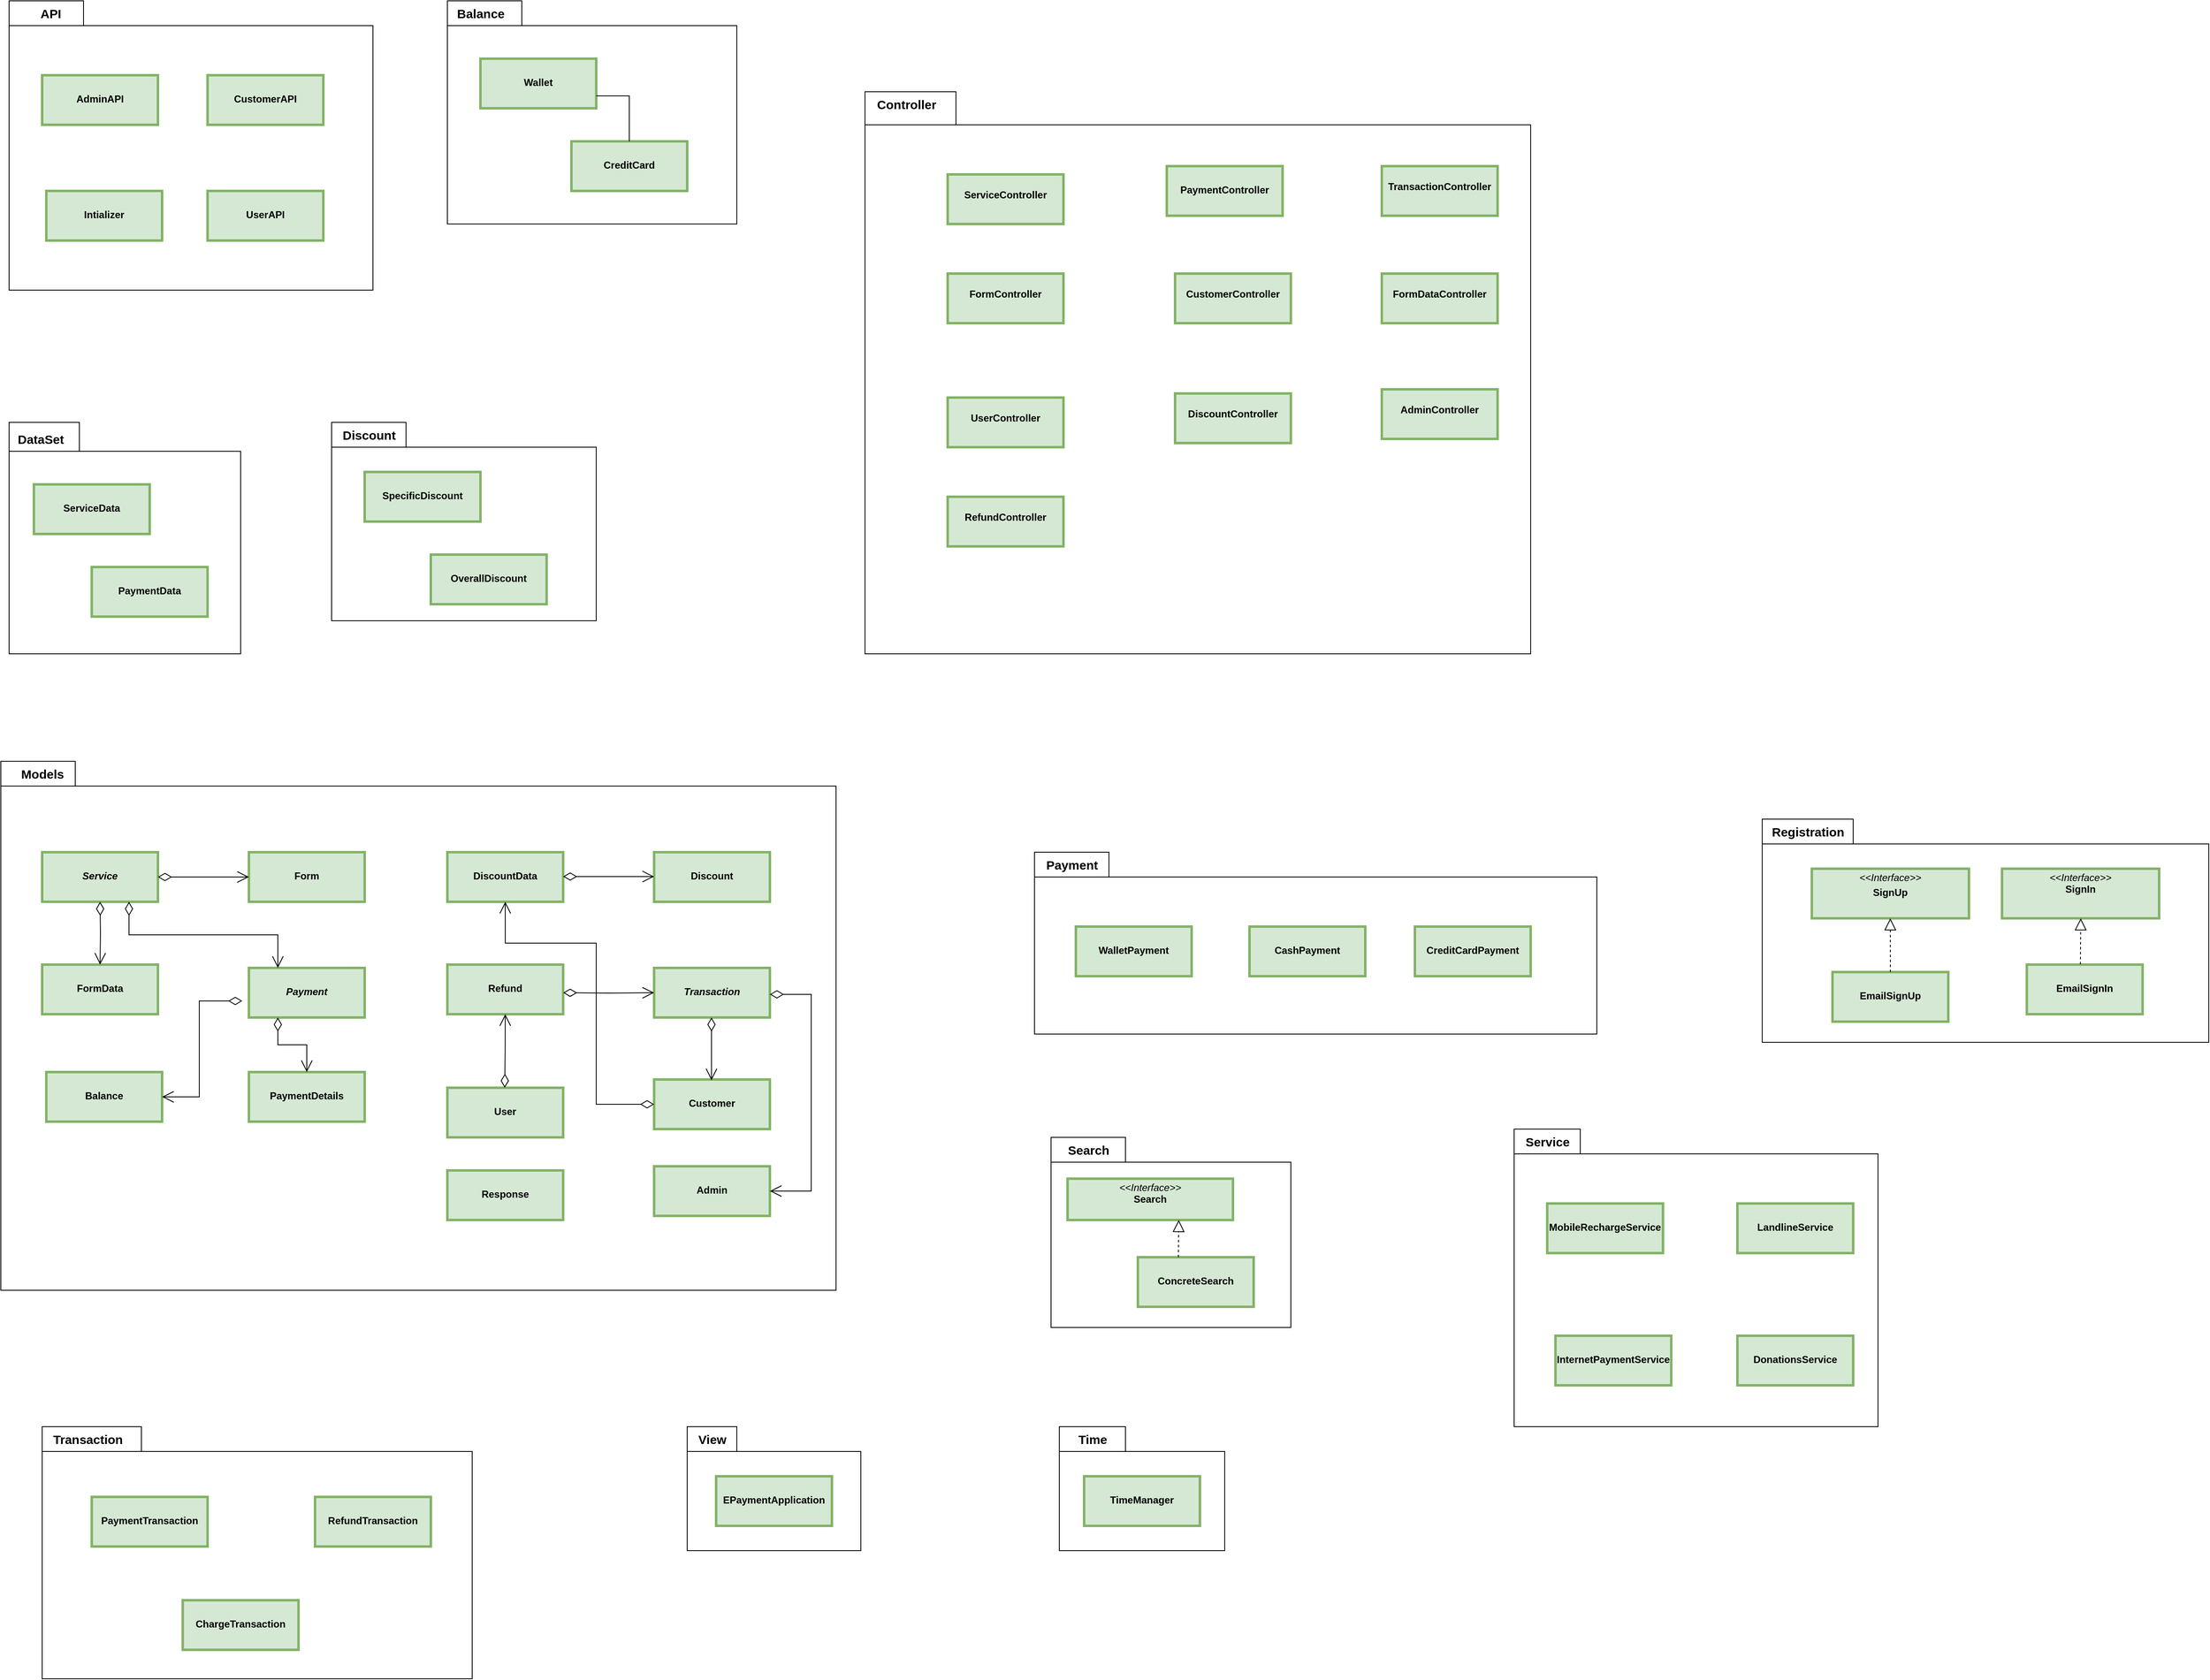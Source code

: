 <mxfile version="20.7.4" type="github">
  <diagram id="QATPFeq_9cO4p-Up1sGM" name="Page-1">
    <mxGraphModel dx="4200" dy="2492" grid="1" gridSize="10" guides="1" tooltips="1" connect="1" arrows="1" fold="1" page="1" pageScale="1" pageWidth="3400" pageHeight="2900" math="0" shadow="0">
      <root>
        <mxCell id="0" />
        <mxCell id="1" parent="0" />
        <mxCell id="vxT1wsiQC9Di06yWpwA8-234" value="" style="shape=folder;fontStyle=1;spacingTop=10;tabWidth=80;tabHeight=30;tabPosition=left;html=1;" parent="1" vertex="1">
          <mxGeometry x="1750" y="2285" width="200" height="150" as="geometry" />
        </mxCell>
        <mxCell id="vxT1wsiQC9Di06yWpwA8-228" value="" style="shape=folder;fontStyle=1;spacingTop=10;tabWidth=80;tabHeight=30;tabPosition=left;html=1;" parent="1" vertex="1">
          <mxGeometry x="2300" y="1925" width="440" height="360" as="geometry" />
        </mxCell>
        <mxCell id="vxT1wsiQC9Di06yWpwA8-174" value="&lt;span style=&quot;color: rgba(0, 0, 0, 0); font-family: monospace; font-size: 0px; font-weight: 400; text-align: start;&quot;&gt;%3CmxGraphModel%3E%3Croot%3E%3CmxCell%20id%3D%220%22%2F%3E%3CmxCell%20id%3D%221%22%20parent%3D%220%22%2F%3E%3CmxCell%20id%3D%222%22%20value%3D%22AdminController%22%20style%3D%22swimlane%3BfontStyle%3D1%3Balign%3Dcenter%3BverticalAlign%3Dtop%3BchildLayout%3DstackLayout%3Bhorizontal%3D1%3BstartSize%3D26%3BhorizontalStack%3D0%3BresizeParent%3D1%3BresizeParentMax%3D0%3BresizeLast%3D0%3Bcollapsible%3D1%3BmarginBottom%3D0%3BfillColor%3D%23d5e8d4%3BstrokeColor%3D%2382b366%3BfontSize%3D12%3BstrokeWidth%3D3%3B%22%20vertex%3D%221%22%20parent%3D%221%22%3E%3CmxGeometry%20x%3D%22-1440%22%20y%3D%221135%22%20width%3D%22350%22%20height%3D%22270%22%20as%3D%22geometry%22%2F%3E%3C%2FmxCell%3E%3CmxCell%20id%3D%223%22%20value%3D%22-%20admin%3A%20Admin%26%2310%3B%22%20style%3D%22text%3BstrokeColor%3Dnone%3BfillColor%3Dnone%3Balign%3Dleft%3BverticalAlign%3Dtop%3BspacingLeft%3D4%3BspacingRight%3D4%3Boverflow%3Dhidden%3Brotatable%3D0%3Bpoints%3D%5B%5B0%2C0.5%5D%2C%5B1%2C0.5%5D%5D%3BportConstraint%3Deastwest%3BfontSize%3D12%3BstrokeWidth%3D3%3B%22%20vertex%3D%221%22%20parent%3D%222%22%3E%3CmxGeometry%20y%3D%2226%22%20width%3D%22350%22%20height%3D%2224%22%20as%3D%22geometry%22%2F%3E%3C%2FmxCell%3E%3CmxCell%20id%3D%224%22%20value%3D%22%26lt%3Bdiv%20style%3D%26quot%3Bfont-size%3A%2012px%3B%26quot%3B%26gt%3B%26lt%3Bu%20style%3D%26quot%3Bfont-size%3A%2012px%3B%20background-color%3A%20initial%3B%26quot%3B%26gt%3B-%20adminController%3A%20AdminController%26lt%3B%2Fu%26gt%3B%26lt%3B%2Fdiv%26gt%3B%22%20style%3D%22text%3Bhtml%3D1%3Balign%3Dleft%3BverticalAlign%3Dmiddle%3Bresizable%3D0%3Bpoints%3D%5B%5D%3Bautosize%3D1%3BstrokeColor%3Dnone%3BfillColor%3Dnone%3BfontSize%3D12%3BstrokeWidth%3D3%3B%22%20vertex%3D%221%22%20parent%3D%222%22%3E%3CmxGeometry%20y%3D%2250%22%20width%3D%22350%22%20height%3D%2230%22%20as%3D%22geometry%22%2F%3E%3C%2FmxCell%3E%3CmxCell%20id%3D%225%22%20value%3D%22%22%20style%3D%22line%3BstrokeWidth%3D3%3BfillColor%3Dnone%3Balign%3Dleft%3BverticalAlign%3Dmiddle%3BspacingTop%3D-1%3BspacingLeft%3D3%3BspacingRight%3D3%3Brotatable%3D0%3BlabelPosition%3Dright%3Bpoints%3D%5B%5D%3BportConstraint%3Deastwest%3BstrokeColor%3Dinherit%3BfontSize%3D12%3B%22%20vertex%3D%221%22%20parent%3D%222%22%3E%3CmxGeometry%20y%3D%2280%22%20width%3D%22350%22%20height%3D%228%22%20as%3D%22geometry%22%2F%3E%3C%2FmxCell%3E%3CmxCell%20id%3D%226%22%20value%3D%22%26lt%3Bspan%20style%3D%26quot%3Bcolor%3A%20rgb(0%2C%200%2C%200)%3B%20font-family%3A%20Helvetica%3B%20font-size%3A%2012px%3B%20font-variant-ligatures%3A%20normal%3B%20font-variant-caps%3A%20normal%3B%20font-weight%3A%20400%3B%20letter-spacing%3A%20normal%3B%20orphans%3A%202%3B%20text-align%3A%20left%3B%20text-indent%3A%200px%3B%20text-transform%3A%20none%3B%20widows%3A%202%3B%20word-spacing%3A%200px%3B%20-webkit-text-stroke-width%3A%200px%3B%20background-color%3A%20rgb(255%2C%20255%2C%20255)%3B%20text-decoration-thickness%3A%20initial%3B%20text-decoration-style%3A%20initial%3B%20text-decoration-color%3A%20initial%3B%20float%3A%20none%3B%20font-style%3A%20normal%3B%20display%3A%20inline%20!important%3B%26quot%3B%26gt%3B%26lt%3Bu%20style%3D%26quot%3Bfont-size%3A%2012px%3B%26quot%3B%26gt%3B%2B%20getInstance()%3A%20AdminController%26lt%3B%2Fu%26gt%3B%26lt%3B%2Fspan%26gt%3B%22%20style%3D%22text%3BwhiteSpace%3Dwrap%3Bhtml%3D1%3BfontSize%3D12%3BstrokeWidth%3D3%3B%22%20vertex%3D%221%22%20parent%3D%222%22%3E%3CmxGeometry%20y%3D%2288%22%20width%3D%22350%22%20height%3D%2222%22%20as%3D%22geometry%22%2F%3E%3C%2FmxCell%3E%3CmxCell%20id%3D%227%22%20value%3D%22-%20AdminController()%26%2310%3B%2B%20setAdmin(Admin%20admin)%3A%20void%26%2310%3B%2B%20addSpecificDiscount(Discount%20discount%2C%20Service%20service)%3Avoid%26%2310%3B%2B%20addOverallDiscount(Discount%20discount)%3A%20void%C2%A0%26%2310%3B%2B%20checkNotifications()%3A%20void%26%2310%3B%2B%20showPendingRefund()%3A%20Vector%26lt%3BRefund%26gt%3B%26%2310%3B-%20notifyOthers()%3A%20void%26%2310%3B%2B%20acceptRefund(Refund%20refund)%3A%20void%26%2310%3B%2B%20rejectRefund(Refund%20refund)%3A%20void%26%2310%3B%2B%20update(Refund%20refund)%3A%20void%22%20style%3D%22text%3BstrokeColor%3Dnone%3BfillColor%3Dnone%3Balign%3Dleft%3BverticalAlign%3Dtop%3BspacingLeft%3D4%3BspacingRight%3D4%3Boverflow%3Dhidden%3Brotatable%3D0%3Bpoints%3D%5B%5B0%2C0.5%5D%2C%5B1%2C0.5%5D%5D%3BportConstraint%3Deastwest%3BfontSize%3D12%3BstrokeWidth%3D3%3B%22%20vertex%3D%221%22%20parent%3D%222%22%3E%3CmxGeometry%20y%3D%22110%22%20width%3D%22350%22%20height%3D%22160%22%20as%3D%22geometry%22%2F%3E%3C%2FmxCell%3E%3CmxCell%20id%3D%228%22%20value%3D%22CustomerController%22%20style%3D%22swimlane%3BfontStyle%3D1%3Balign%3Dcenter%3BverticalAlign%3Dtop%3BchildLayout%3DstackLayout%3Bhorizontal%3D1%3BstartSize%3D26%3BhorizontalStack%3D0%3BresizeParent%3D1%3BresizeParentMax%3D0%3BresizeLast%3D0%3Bcollapsible%3D1%3BmarginBottom%3D0%3BstrokeColor%3D%2382b366%3BfillColor%3D%23d5e8d4%3Brounded%3D0%3BfontSize%3D12%3BstrokeWidth%3D3%3B%22%20vertex%3D%221%22%20parent%3D%221%22%3E%3CmxGeometry%20x%3D%22-830%22%20y%3D%221135%22%20width%3D%22410%22%20height%3D%22490%22%20as%3D%22geometry%22%3E%3CmxRectangle%20x%3D%22505%22%20y%3D%221140%22%20width%3D%22150%22%20height%3D%2230%22%20as%3D%22alternateBounds%22%2F%3E%3C%2FmxGeometry%3E%3C%2FmxCell%3E%3CmxCell%20id%3D%229%22%20value%3D%22-%20customer%20%3A%20Customer%22%20style%3D%22text%3BstrokeColor%3Dnone%3BfillColor%3Dnone%3Balign%3Dleft%3BverticalAlign%3Dtop%3BspacingLeft%3D4%3BspacingRight%3D4%3Boverflow%3Dhidden%3Brotatable%3D0%3Bpoints%3D%5B%5B0%2C0.5%5D%2C%5B1%2C0.5%5D%5D%3BportConstraint%3Deastwest%3BfontColor%3D%2346495D%3Brounded%3D0%3BfontSize%3D12%3BstrokeWidth%3D3%3B%22%20vertex%3D%221%22%20parent%3D%228%22%3E%3CmxGeometry%20y%3D%2226%22%20width%3D%22410%22%20height%3D%2224%22%20as%3D%22geometry%22%2F%3E%3C%2FmxCell%3E%3CmxCell%20id%3D%2210%22%20value%3D%22%26lt%3Bdiv%20style%3D%26quot%3Bfont-size%3A%2012px%3B%26quot%3B%26gt%3B%26lt%3Bu%20style%3D%26quot%3Bcolor%3A%20rgb(70%2C%2073%2C%2093)%3B%20font-size%3A%2012px%3B%20background-color%3A%20initial%3B%26quot%3B%26gt%3B%26amp%3Bnbsp%3B-customerController%20%3A%20CustomerController%26lt%3B%2Fu%26gt%3B%26lt%3B%2Fdiv%26gt%3B%22%20style%3D%22text%3Bhtml%3D1%3Balign%3Dleft%3BverticalAlign%3Dmiddle%3Bresizable%3D0%3Bpoints%3D%5B%5D%3Bautosize%3D1%3BstrokeColor%3Dnone%3BfillColor%3Dnone%3BfontSize%3D12%3BstrokeWidth%3D3%3B%22%20vertex%3D%221%22%20parent%3D%228%22%3E%3CmxGeometry%20y%3D%2250%22%20width%3D%22410%22%20height%3D%2230%22%20as%3D%22geometry%22%2F%3E%3C%2FmxCell%3E%3CmxCell%20id%3D%2211%22%20value%3D%22%22%20style%3D%22line%3BstrokeWidth%3D3%3BfillColor%3Dnone%3Balign%3Dleft%3BverticalAlign%3Dmiddle%3BspacingTop%3D-1%3BspacingLeft%3D3%3BspacingRight%3D3%3Brotatable%3D0%3BlabelPosition%3Dright%3Bpoints%3D%5B%5D%3BportConstraint%3Deastwest%3BfontColor%3D%2346495D%3Brounded%3D0%3BstrokeColor%3D%23788AA3%3BfontSize%3D12%3B%22%20vertex%3D%221%22%20parent%3D%228%22%3E%3CmxGeometry%20y%3D%2280%22%20width%3D%22410%22%20height%3D%228%22%20as%3D%22geometry%22%2F%3E%3C%2FmxCell%3E%3CmxCell%20id%3D%2212%22%20value%3D%22-%C2%A0CustomerController()%26%2310%3B%2B%20setCustomer(Customer%20customer)%3Avoid%26%2310%3B%2B%20addCard(CreditCard%20card)%3Avoid%26%2310%3B%2B%20showCards()%3Avoid%26%2310%3B%2B%20getCard(int%20index)%3ACreditCard%26%2310%3B%2B%20getWallet()%3A%20Wallet%26%2310%3B%2B%20chargeWallet(CreditCard%20card%2C%20double%20cost%2C%20String%20password)%3Avoid%26%2310%3B%2B%20showServices()%3A%20Vector%26lt%3BServices%26gt%3B%26%2310%3B%2B%20searchServices(String%20sub)%3A%20Vector%26lt%3BServices%26gt%3B%26%2310%3B%2B%20chooseService(Vector%26lt%3BService%26gt%3B%20Services%2C%20int%20index)%3A%20Service%26%2310%3B%2B%C2%A0%20showCustomers(Vector%26lt%3BCustomer%26gt%3Bcustomers)%3A%20void%26%2310%3B%2B%20setFormDataField(String%20key%2C%20String%20value)%26%2310%3B%2B%20getFields()%3A%20HashMap%26lt%3BString%2C%20String%5B%5D%26gt%3B%26%2310%3B%2BchargeWallet(CreditCard%20card%2C%20double%20cost%2C%20String%20password)%20%3A%20void%C2%A0%26%2310%3B%2BgetWallet()%3AWallet%26%2310%3B%2BshowAllDiscounts()%3Avoid%26%2310%3B%2B%C2%A0addTransaction(Transaction%20transaction)%3Avoid%26%2310%3B%2BaddRefund(Transaction%20transaction)%20%3A%20void%26%2310%3B%2BcheckNotifications()%3A%20void%26%2310%3B%2Brefund(Refund%20refund)%3A%20void%26%2310%3B%2BnotifyAdmins(Refund%20refund)%3Avoid%26%2310%3B%2BshowRefunds()%3Avoid%26%2310%3B%2B%C2%A0showRefundableTransactions()%3AVector%26lt%3BTransaction%26gt%3B%26%2310%3B%2BshowAllTransactions()%3Avoid%26%2310%3B%2Bupdate()%3Avoid%26%2310%3B%2B%20getDiscountData()%3A%20DiscountData%26%2310%3B%26%2310%3B%22%20style%3D%22text%3BstrokeColor%3Dnone%3BfillColor%3Dnone%3Balign%3Dleft%3BverticalAlign%3Dtop%3BspacingLeft%3D4%3BspacingRight%3D4%3Boverflow%3Dhidden%3Brotatable%3D0%3Bpoints%3D%5B%5B0%2C0.5%5D%2C%5B1%2C0.5%5D%5D%3BportConstraint%3Deastwest%3BfontColor%3D%2346495D%3Brounded%3D0%3BfontSize%3D12%3BstrokeWidth%3D3%3B%22%20vertex%3D%221%22%20parent%3D%228%22%3E%3CmxGeometry%20y%3D%2288%22%20width%3D%22410%22%20height%3D%22372%22%20as%3D%22geometry%22%2F%3E%3C%2FmxCell%3E%3CmxCell%20id%3D%2213%22%20value%3D%22%26lt%3Bspan%20style%3D%26quot%3Bcolor%3A%20rgb(70%2C%2073%2C%2093)%3B%20font-family%3A%20Helvetica%3B%20font-size%3A%2012px%3B%20font-style%3A%20normal%3B%20font-variant-ligatures%3A%20normal%3B%20font-variant-caps%3A%20normal%3B%20font-weight%3A%20400%3B%20letter-spacing%3A%20normal%3B%20orphans%3A%202%3B%20text-align%3A%20left%3B%20text-indent%3A%200px%3B%20text-transform%3A%20none%3B%20widows%3A%202%3B%20word-spacing%3A%200px%3B%20-webkit-text-stroke-width%3A%200px%3B%20background-color%3A%20rgb(255%2C%20255%2C%20255)%3B%20text-decoration-thickness%3A%20initial%3B%20text-decoration-style%3A%20initial%3B%20text-decoration-color%3A%20initial%3B%20float%3A%20none%3B%20display%3A%20inline%20!important%3B%26quot%3B%26gt%3B%26lt%3Bu%20style%3D%26quot%3Bfont-size%3A%2012px%3B%26quot%3B%26gt%3B%26amp%3Bnbsp%3B%2B%20getInstance()%3ACustomerController%26lt%3B%2Fu%26gt%3B%26lt%3B%2Fspan%26gt%3B%22%20style%3D%22text%3BwhiteSpace%3Dwrap%3Bhtml%3D1%3BfontSize%3D12%3BstrokeWidth%3D3%3B%22%20vertex%3D%221%22%20parent%3D%228%22%3E%3CmxGeometry%20y%3D%22460%22%20width%3D%22410%22%20height%3D%2230%22%20as%3D%22geometry%22%2F%3E%3C%2FmxCell%3E%3CmxCell%20id%3D%2214%22%20value%3D%22UserController%22%20style%3D%22swimlane%3BfontStyle%3D1%3Balign%3Dcenter%3BverticalAlign%3Dtop%3BchildLayout%3DstackLayout%3Bhorizontal%3D1%3BstartSize%3D26%3BhorizontalStack%3D0%3BresizeParent%3D1%3BresizeParentMax%3D0%3BresizeLast%3D0%3Bcollapsible%3D1%3BmarginBottom%3D0%3BfillColor%3D%23d5e8d4%3BstrokeColor%3D%2382b366%3BfontSize%3D12%3BstrokeWidth%3D3%3B%22%20vertex%3D%221%22%20parent%3D%221%22%3E%3CmxGeometry%20x%3D%22-1090%22%20y%3D%22770%22%20width%3D%22250%22%20height%3D%22330%22%20as%3D%22geometry%22%2F%3E%3C%2FmxCell%3E%3CmxCell%20id%3D%2215%22%20value%3D%22-%20userController%3A%20UserController%26%2310%3B-%20user%3A%20User%26%2310%3B%22%20style%3D%22text%3BstrokeColor%3Dnone%3BfillColor%3Dnone%3Balign%3Dleft%3BverticalAlign%3Dtop%3BspacingLeft%3D4%3BspacingRight%3D4%3Boverflow%3Dhidden%3Brotatable%3D0%3Bpoints%3D%5B%5B0%2C0.5%5D%2C%5B1%2C0.5%5D%5D%3BportConstraint%3Deastwest%3BfontSize%3D12%3BstrokeWidth%3D3%3B%22%20vertex%3D%221%22%20parent%3D%2214%22%3E%3CmxGeometry%20y%3D%2226%22%20width%3D%22250%22%20height%3D%2234%22%20as%3D%22geometry%22%2F%3E%3C%2FmxCell%3E%3CmxCell%20id%3D%2216%22%20value%3D%22%22%20style%3D%22line%3BstrokeWidth%3D3%3BfillColor%3Dnone%3Balign%3Dleft%3BverticalAlign%3Dmiddle%3BspacingTop%3D-1%3BspacingLeft%3D3%3BspacingRight%3D3%3Brotatable%3D0%3BlabelPosition%3Dright%3Bpoints%3D%5B%5D%3BportConstraint%3Deastwest%3BstrokeColor%3Dinherit%3BfontSize%3D12%3B%22%20vertex%3D%221%22%20parent%3D%2214%22%3E%3CmxGeometry%20y%3D%2260%22%20width%3D%22250%22%20height%3D%228%22%20as%3D%22geometry%22%2F%3E%3C%2FmxCell%3E%3CmxCell%20id%3D%2217%22%20value%3D%22-%20UserController()%26%2310%3B%2B%C2%A0addUser(User%20user)%20%3A%20void%26%2310%3B%2B%C2%A0checkExistEmail(User%20user)%20%3A%20boolean%26%2310%3B%2BcheckExistUsername(User%20user)%20%3A%20boolean%26%2310%3B%2BcheckPassword(User%20user)%20%3A%20User%26%2310%3B%2BsignIn(User%20user)%20%3A%20User%26%2310%3B%2B%C2%A0signUp(User%20user)%20%3A%20void%26%2310%3B%2BsignOut()%20%3A%20User%26%2310%3B%2B%20getUsername()%3A%20String%26%2310%3B%2BsetUser(User%20user)%3Avoid%26%2310%3B%2B%20isSigned()%3A%20boolean%26%2310%3B%2B%20getUser()%3A%20User%26%2310%3B%2B%20isAdmin()%3A%20boolean%26%2310%3B%2B%20isCustomer()%3A%20boolean%26%2310%3B%2B%20getCustomers()%3A%20Vector%26lt%3BCustomer%26gt%3B%26%2310%3B%22%20style%3D%22text%3BstrokeColor%3Dnone%3BfillColor%3Dnone%3Balign%3Dleft%3BverticalAlign%3Dtop%3BspacingLeft%3D4%3BspacingRight%3D4%3Boverflow%3Dhidden%3Brotatable%3D0%3Bpoints%3D%5B%5B0%2C0.5%5D%2C%5B1%2C0.5%5D%5D%3BportConstraint%3Deastwest%3BfontSize%3D12%3BstrokeWidth%3D3%3B%22%20vertex%3D%221%22%20parent%3D%2214%22%3E%3CmxGeometry%20y%3D%2268%22%20width%3D%22250%22%20height%3D%22222%22%20as%3D%22geometry%22%2F%3E%3C%2FmxCell%3E%3CmxCell%20id%3D%2218%22%20value%3D%22%26lt%3Bspan%20style%3D%26quot%3Bcolor%3A%20rgb(0%2C%200%2C%200)%3B%20font-family%3A%20Helvetica%3B%20font-size%3A%2012px%3B%20font-variant-ligatures%3A%20normal%3B%20font-variant-caps%3A%20normal%3B%20font-weight%3A%20400%3B%20letter-spacing%3A%20normal%3B%20orphans%3A%202%3B%20text-align%3A%20left%3B%20text-indent%3A%200px%3B%20text-transform%3A%20none%3B%20widows%3A%202%3B%20word-spacing%3A%200px%3B%20-webkit-text-stroke-width%3A%200px%3B%20background-color%3A%20rgb(255%2C%20255%2C%20255)%3B%20text-decoration-thickness%3A%20initial%3B%20text-decoration-style%3A%20initial%3B%20text-decoration-color%3A%20initial%3B%20float%3A%20none%3B%20display%3A%20inline%20!important%3B%26quot%3B%26gt%3B%26lt%3Bu%20style%3D%26quot%3Bfont-size%3A%2012px%3B%26quot%3B%26gt%3B%2B%20getInstance()%3A%20UserController%26lt%3B%2Fu%26gt%3B%26lt%3B%2Fspan%26gt%3B%22%20style%3D%22text%3BwhiteSpace%3Dwrap%3Bhtml%3D1%3BfontSize%3D12%3BstrokeWidth%3D3%3B%22%20vertex%3D%221%22%20parent%3D%2214%22%3E%3CmxGeometry%20y%3D%22290%22%20width%3D%22250%22%20height%3D%2240%22%20as%3D%22geometry%22%2F%3E%3C%2FmxCell%3E%3CmxCell%20id%3D%2219%22%20value%3D%22ServiceController%22%20style%3D%22swimlane%3BfontStyle%3D1%3Balign%3Dcenter%3BverticalAlign%3Dtop%3BchildLayout%3DstackLayout%3Bhorizontal%3D1%3BstartSize%3D26%3BhorizontalStack%3D0%3BresizeParent%3D1%3BresizeParentMax%3D0%3BresizeLast%3D0%3Bcollapsible%3D1%3BmarginBottom%3D0%3BfillColor%3D%23d5e8d4%3BstrokeColor%3D%2382b366%3BfontSize%3D12%3BstrokeWidth%3D3%3B%22%20vertex%3D%221%22%20parent%3D%221%22%3E%3CmxGeometry%20x%3D%22-760%22%20y%3D%22660%22%20width%3D%22360%22%20height%3D%22480%22%20as%3D%22geometry%22%2F%3E%3C%2FmxCell%3E%3CmxCell%20id%3D%2220%22%20value%3D%22-%20service%20%3A%20Service%22%20style%3D%22text%3BstrokeColor%3Dnone%3BfillColor%3Dnone%3Balign%3Dleft%3BverticalAlign%3Dtop%3BspacingLeft%3D4%3BspacingRight%3D4%3Boverflow%3Dhidden%3Brotatable%3D0%3Bpoints%3D%5B%5B0%2C0.5%5D%2C%5B1%2C0.5%5D%5D%3BportConstraint%3Deastwest%3BfontSize%3D12%3BstrokeWidth%3D3%3B%22%20vertex%3D%221%22%20parent%3D%2219%22%3E%3CmxGeometry%20y%3D%2226%22%20width%3D%22360%22%20height%3D%2224%22%20as%3D%22geometry%22%2F%3E%3C%2FmxCell%3E%3CmxCell%20id%3D%2221%22%20value%3D%22%26lt%3Bspan%20style%3D%26quot%3Bcolor%3A%20rgb(0%2C%200%2C%200)%3B%20font-family%3A%20Helvetica%3B%20font-size%3A%2012px%3B%20font-style%3A%20normal%3B%20font-variant-ligatures%3A%20normal%3B%20font-variant-caps%3A%20normal%3B%20font-weight%3A%20400%3B%20letter-spacing%3A%20normal%3B%20orphans%3A%202%3B%20text-align%3A%20left%3B%20text-indent%3A%200px%3B%20text-transform%3A%20none%3B%20widows%3A%202%3B%20word-spacing%3A%200px%3B%20-webkit-text-stroke-width%3A%200px%3B%20background-color%3A%20rgb(255%2C%20255%2C%20255)%3B%20text-decoration-thickness%3A%20initial%3B%20text-decoration-style%3A%20initial%3B%20text-decoration-color%3A%20initial%3B%20float%3A%20none%3B%20display%3A%20inline%20!important%3B%26quot%3B%26gt%3B%26lt%3Bu%20style%3D%26quot%3Bfont-size%3A%2012px%3B%26quot%3B%26gt%3B-%20serviceController%20%3A%20ServiceController%26lt%3B%2Fu%26gt%3B%26lt%3B%2Fspan%26gt%3B%22%20style%3D%22text%3BwhiteSpace%3Dwrap%3Bhtml%3D1%3BfontSize%3D12%3BstrokeWidth%3D3%3B%22%20vertex%3D%221%22%20parent%3D%2219%22%3E%3CmxGeometry%20y%3D%2250%22%20width%3D%22360%22%20height%3D%2240%22%20as%3D%22geometry%22%2F%3E%3C%2FmxCell%3E%3CmxCell%20id%3D%2222%22%20value%3D%22%22%20style%3D%22line%3BstrokeWidth%3D3%3BfillColor%3Dnone%3Balign%3Dleft%3BverticalAlign%3Dmiddle%3BspacingTop%3D-1%3BspacingLeft%3D3%3BspacingRight%3D3%3Brotatable%3D0%3BlabelPosition%3Dright%3Bpoints%3D%5B%5D%3BportConstraint%3Deastwest%3BstrokeColor%3Dinherit%3BfontSize%3D12%3B%22%20vertex%3D%221%22%20parent%3D%2219%22%3E%3CmxGeometry%20y%3D%2290%22%20width%3D%22360%22%20height%3D%228%22%20as%3D%22geometry%22%2F%3E%3C%2FmxCell%3E%3CmxCell%20id%3D%2223%22%20value%3D%22-ServiceController()%26%2310%3B%2BsetService(Service%20service)%20%3A%20void%26%2310%3B%2BaddService(Service%20service)%20%3A%20void%26%2310%3B%2BgetFormFields()%20%3A%20HashMap%26lt%3BString%2C%20String%5B%5D%26gt%3B%26%2310%3B%2BsetFormDataField(String%20key%2C%20String%20value)%20%3A%20void%26%2310%3B%2BaddPaymentMethod(Payment%20payment)%20%3A%20void%26%2310%3B%2BaddCompany(String%20name)%20%3A%20void%26%2310%3B%2BchooseCompany(int%20index)%20%3A%20void%26%2310%3B%2BchoosePayment(int%20index)%20%3A%20void%26%2310%3B%2BshowPayments()%20%3A%20void%26%2310%3B%2BsetCost(double%20cost)%20%3A%20void%26%2310%3B%2BgetCurrentPayment()%20%3A%20Payment%26%2310%3B%2BsetPassword(String%20password)%20%3A%20void%26%2310%3B%2BshowServices(Vector%26lt%3BService%26gt%3B%20services)%20%3A%20void%26%2310%3B%2BchooseService(Vector%26lt%3BService%26gt%3B%20services%2C%20int%20index)%20%3A%20Service%26%2310%3B%2BgetFormData()%20%3A%20FormData%26%2310%3B%2BgetCost()%20%3A%20double%26%2310%3B%2Bpay()%20%3A%20bool%26%2310%3B%2B%20showCategories()%3A%20void%26%2310%3B%2B%20chooseCategory(int%20index)%3A%20Service%26%2310%3B%2B%20setDiscountData()%3A%20void%26%2310%3B%2B%20useDiscounts()%3A%20Vector%26lt%3BDiscount%26gt%3B%26%2310%3B%2B%C2%A0applyDiscounts(double%20before%2C%20Vector%26lt%3BDiscount%26gt%3B%20discounts)%26%2310%3B%2B%20returnDiscounts(Vector%26lt%3BDiscount%26gt%3Bdiscounts)%3A%20void%26%2310%3B%2B%20showDiscounts(Vector%26lt%3BDiscount%26gt%3Bdiscounts)%3A%20void%26%2310%3B%26%2310%3B%26%2310%3B%26%2310%3B%26%2310%3B%22%20style%3D%22text%3BstrokeColor%3Dnone%3BfillColor%3Dnone%3Balign%3Dleft%3BverticalAlign%3Dtop%3BspacingLeft%3D4%3BspacingRight%3D4%3Boverflow%3Dhidden%3Brotatable%3D0%3Bpoints%3D%5B%5B0%2C0.5%5D%2C%5B1%2C0.5%5D%5D%3BportConstraint%3Deastwest%3BfontSize%3D12%3BstrokeWidth%3D3%3B%22%20vertex%3D%221%22%20parent%3D%2219%22%3E%3CmxGeometry%20y%3D%2298%22%20width%3D%22360%22%20height%3D%22352%22%20as%3D%22geometry%22%2F%3E%3C%2FmxCell%3E%3CmxCell%20id%3D%2224%22%20value%3D%22%26lt%3Bspan%20style%3D%26quot%3Bcolor%3A%20rgb(0%2C%200%2C%200)%3B%20font-family%3A%20Helvetica%3B%20font-size%3A%2012px%3B%20font-style%3A%20normal%3B%20font-variant-ligatures%3A%20normal%3B%20font-variant-caps%3A%20normal%3B%20font-weight%3A%20400%3B%20letter-spacing%3A%20normal%3B%20orphans%3A%202%3B%20text-align%3A%20left%3B%20text-indent%3A%200px%3B%20text-transform%3A%20none%3B%20widows%3A%202%3B%20word-spacing%3A%200px%3B%20-webkit-text-stroke-width%3A%200px%3B%20background-color%3A%20rgb(255%2C%20255%2C%20255)%3B%20text-decoration-thickness%3A%20initial%3B%20text-decoration-style%3A%20initial%3B%20text-decoration-color%3A%20initial%3B%20float%3A%20none%3B%20display%3A%20inline%20!important%3B%26quot%3B%26gt%3B%26lt%3Bu%20style%3D%26quot%3Bfont-size%3A%2012px%3B%26quot%3B%26gt%3B%2BgetInstance()%20%3A%20ServiceController%26lt%3B%2Fu%26gt%3B%26lt%3B%2Fspan%26gt%3B%22%20style%3D%22text%3BwhiteSpace%3Dwrap%3Bhtml%3D1%3BfontSize%3D12%3BstrokeWidth%3D3%3B%22%20vertex%3D%221%22%20parent%3D%2219%22%3E%3CmxGeometry%20y%3D%22450%22%20width%3D%22360%22%20height%3D%2230%22%20as%3D%22geometry%22%2F%3E%3C%2FmxCell%3E%3CmxCell%20id%3D%2225%22%20value%3D%22DiscountController%22%20style%3D%22swimlane%3BfontStyle%3D1%3Balign%3Dcenter%3BverticalAlign%3Dtop%3BchildLayout%3DstackLayout%3Bhorizontal%3D1%3BstartSize%3D26%3BhorizontalStack%3D0%3BresizeParent%3D1%3BresizeParentMax%3D0%3BresizeLast%3D0%3Bcollapsible%3D1%3BmarginBottom%3D0%3BfillColor%3D%23d5e8d4%3BstrokeColor%3D%2382b366%3BfontSize%3D12%3BstrokeWidth%3D3%3B%22%20vertex%3D%221%22%20parent%3D%221%22%3E%3CmxGeometry%20x%3D%22-390%22%20y%3D%22440%22%20width%3D%22360%22%20height%3D%22260%22%20as%3D%22geometry%22%2F%3E%3C%2FmxCell%3E%3CmxCell%20id%3D%2226%22%20value%3D%22-%20discount%20%3A%20Discount%26%2310%3B-%20discountData%3A%20DiscountData%22%20style%3D%22text%3BstrokeColor%3Dnone%3BfillColor%3Dnone%3Balign%3Dleft%3BverticalAlign%3Dtop%3BspacingLeft%3D4%3BspacingRight%3D4%3Boverflow%3Dhidden%3Brotatable%3D0%3Bpoints%3D%5B%5B0%2C0.5%5D%2C%5B1%2C0.5%5D%5D%3BportConstraint%3Deastwest%3BfontSize%3D12%3BstrokeWidth%3D3%3B%22%20vertex%3D%221%22%20parent%3D%2225%22%3E%3CmxGeometry%20y%3D%2226%22%20width%3D%22360%22%20height%3D%2234%22%20as%3D%22geometry%22%2F%3E%3C%2FmxCell%3E%3CmxCell%20id%3D%2227%22%20value%3D%22%26lt%3Bdiv%20style%3D%26quot%3Bfont-size%3A%2012px%3B%26quot%3B%26gt%3B%26lt%3Bspan%20style%3D%26quot%3Bfont-size%3A%2012px%3B%20background-color%3A%20initial%3B%26quot%3B%26gt%3B%26lt%3Bu%20style%3D%26quot%3Bfont-size%3A%2012px%3B%26quot%3B%26gt%3B-discountController%3ADiscountController%26lt%3B%2Fu%26gt%3B%26lt%3B%2Fspan%26gt%3B%26lt%3B%2Fdiv%26gt%3B%22%20style%3D%22text%3Bhtml%3D1%3Balign%3Dleft%3BverticalAlign%3Dmiddle%3Bresizable%3D0%3Bpoints%3D%5B%5D%3Bautosize%3D1%3BstrokeColor%3Dnone%3BfillColor%3Dnone%3BfontSize%3D12%3BstrokeWidth%3D3%3B%22%20vertex%3D%221%22%20parent%3D%2225%22%3E%3CmxGeometry%20y%3D%2260%22%20width%3D%22360%22%20height%3D%2230%22%20as%3D%22geometry%22%2F%3E%3C%2FmxCell%3E%3CmxCell%20id%3D%2228%22%20value%3D%22%22%20style%3D%22line%3BstrokeWidth%3D3%3BfillColor%3Dnone%3Balign%3Dleft%3BverticalAlign%3Dmiddle%3BspacingTop%3D-1%3BspacingLeft%3D3%3BspacingRight%3D3%3Brotatable%3D0%3BlabelPosition%3Dright%3Bpoints%3D%5B%5D%3BportConstraint%3Deastwest%3BstrokeColor%3Dinherit%3BfontSize%3D12%3B%22%20vertex%3D%221%22%20parent%3D%2225%22%3E%3CmxGeometry%20y%3D%2290%22%20width%3D%22360%22%20height%3D%228%22%20as%3D%22geometry%22%2F%3E%3C%2FmxCell%3E%3CmxCell%20id%3D%2229%22%20value%3D%22-DiscountController()%26%2310%3B%2BsetDiscount(Discount%20discount)%20%3A%20void%26%2310%3B%2BaddCategory(Service%20service)%20%3A%20void%26%2310%3B%2BaddSpecificDiscount(Discount%20discount%2C%20Service%20service)%20%3A%20void%26%2310%3B%2BaddOverallDiscount(Discount%20discount)%20%3A%20void%26%2310%3B%2BshowAll()%3A%20void%26%2310%3B%2BshowList()%20%3A%20void%26%2310%3B%2BuseDiscounts(Service%20service)%20%3A%20Vector%26lt%3BDiscount%26gt%3B%26%2310%3B%2B%20setDiscountData(DiscountData%20discountData)%3A%20void%22%20style%3D%22text%3BstrokeColor%3Dnone%3BfillColor%3Dnone%3Balign%3Dleft%3BverticalAlign%3Dtop%3BspacingLeft%3D4%3BspacingRight%3D4%3Boverflow%3Dhidden%3Brotatable%3D0%3Bpoints%3D%5B%5B0%2C0.5%5D%2C%5B1%2C0.5%5D%5D%3BportConstraint%3Deastwest%3BfontSize%3D12%3BstrokeWidth%3D3%3B%22%20vertex%3D%221%22%20parent%3D%2225%22%3E%3CmxGeometry%20y%3D%2298%22%20width%3D%22360%22%20height%3D%22132%22%20as%3D%22geometry%22%2F%3E%3C%2FmxCell%3E%3CmxCell%20id%3D%2230%22%20value%3D%22%26lt%3Bspan%20style%3D%26quot%3Bcolor%3A%20rgb(0%2C%200%2C%200)%3B%20font-family%3A%20Helvetica%3B%20font-size%3A%2012px%3B%20font-style%3A%20normal%3B%20font-variant-ligatures%3A%20normal%3B%20font-variant-caps%3A%20normal%3B%20font-weight%3A%20400%3B%20letter-spacing%3A%20normal%3B%20orphans%3A%202%3B%20text-align%3A%20left%3B%20text-indent%3A%200px%3B%20text-transform%3A%20none%3B%20widows%3A%202%3B%20word-spacing%3A%200px%3B%20-webkit-text-stroke-width%3A%200px%3B%20background-color%3A%20rgb(255%2C%20255%2C%20255)%3B%20text-decoration-thickness%3A%20initial%3B%20text-decoration-style%3A%20initial%3B%20text-decoration-color%3A%20initial%3B%20float%3A%20none%3B%20display%3A%20inline%20!important%3B%26quot%3B%26gt%3B%26lt%3Bu%20style%3D%26quot%3Bfont-size%3A%2012px%3B%26quot%3B%26gt%3B%26amp%3Bnbsp%3B%2BgetInstance()%20%3A%26amp%3Bnbsp%3BDiscountController%26lt%3B%2Fu%26gt%3B%26lt%3B%2Fspan%26gt%3B%22%20style%3D%22text%3BwhiteSpace%3Dwrap%3Bhtml%3D1%3BfontSize%3D12%3BstrokeWidth%3D3%3B%22%20vertex%3D%221%22%20parent%3D%2225%22%3E%3CmxGeometry%20y%3D%22230%22%20width%3D%22360%22%20height%3D%2230%22%20as%3D%22geometry%22%2F%3E%3C%2FmxCell%3E%3CmxCell%20id%3D%2231%22%20value%3D%22PaymentController%22%20style%3D%22swimlane%3BfontStyle%3D1%3Balign%3Dcenter%3BverticalAlign%3Dtop%3BchildLayout%3DstackLayout%3Bhorizontal%3D1%3BstartSize%3D26%3BhorizontalStack%3D0%3BresizeParent%3D1%3BresizeParentMax%3D0%3BresizeLast%3D0%3Bcollapsible%3D1%3BmarginBottom%3D0%3BfillColor%3D%23d5e8d4%3BstrokeColor%3D%2382b366%3BfontSize%3D12%3BstrokeWidth%3D3%3B%22%20vertex%3D%221%22%20parent%3D%221%22%3E%3CmxGeometry%20x%3D%22-1470%22%20y%3D%22630%22%20width%3D%22300%22%20height%3D%22230%22%20as%3D%22geometry%22%3E%3CmxRectangle%20x%3D%22-630%22%20y%3D%221450%22%20width%3D%22150%22%20height%3D%2230%22%20as%3D%22alternateBounds%22%2F%3E%3C%2FmxGeometry%3E%3C%2FmxCell%3E%3CmxCell%20id%3D%2232%22%20value%3D%22-%20payment%3A%20Payment%22%20style%3D%22text%3BstrokeColor%3Dnone%3BfillColor%3Dnone%3Balign%3Dleft%3BverticalAlign%3Dtop%3BspacingLeft%3D4%3BspacingRight%3D4%3Boverflow%3Dhidden%3Brotatable%3D0%3Bpoints%3D%5B%5B0%2C0.5%5D%2C%5B1%2C0.5%5D%5D%3BportConstraint%3Deastwest%3BfontSize%3D12%3BstrokeWidth%3D3%3B%22%20vertex%3D%221%22%20parent%3D%2231%22%3E%3CmxGeometry%20y%3D%2226%22%20width%3D%22300%22%20height%3D%2224%22%20as%3D%22geometry%22%2F%3E%3C%2FmxCell%3E%3CmxCell%20id%3D%2233%22%20value%3D%22%26lt%3Bdiv%20style%3D%26quot%3Bfont-size%3A%2012px%3B%26quot%3B%26gt%3B%26lt%3Bspan%20style%3D%26quot%3Bfont-size%3A%2012px%3B%20background-color%3A%20initial%3B%26quot%3B%26gt%3B%26lt%3Bu%20style%3D%26quot%3Bfont-size%3A%2012px%3B%26quot%3B%26gt%3B-%20paymentController%3A%20PaymentController%26lt%3B%2Fu%26gt%3B%26lt%3B%2Fspan%26gt%3B%26lt%3B%2Fdiv%26gt%3B%22%20style%3D%22text%3Bhtml%3D1%3Balign%3Dleft%3BverticalAlign%3Dmiddle%3Bresizable%3D0%3Bpoints%3D%5B%5D%3Bautosize%3D1%3BstrokeColor%3Dnone%3BfillColor%3Dnone%3BfontSize%3D12%3BstrokeWidth%3D3%3B%22%20vertex%3D%221%22%20parent%3D%2231%22%3E%3CmxGeometry%20y%3D%2250%22%20width%3D%22300%22%20height%3D%2230%22%20as%3D%22geometry%22%2F%3E%3C%2FmxCell%3E%3CmxCell%20id%3D%2234%22%20value%3D%22%22%20style%3D%22line%3BstrokeWidth%3D3%3BfillColor%3Dnone%3Balign%3Dleft%3BverticalAlign%3Dmiddle%3BspacingTop%3D-1%3BspacingLeft%3D3%3BspacingRight%3D3%3Brotatable%3D0%3BlabelPosition%3Dright%3Bpoints%3D%5B%5D%3BportConstraint%3Deastwest%3BstrokeColor%3Dinherit%3BfontSize%3D12%3B%22%20vertex%3D%221%22%20parent%3D%2231%22%3E%3CmxGeometry%20y%3D%2280%22%20width%3D%22300%22%20height%3D%228%22%20as%3D%22geometry%22%2F%3E%3C%2FmxCell%3E%3CmxCell%20id%3D%2235%22%20value%3D%22-%20PaymentController()%26%2310%3B%2B%20setPayment(Payment%20payment)%3A%20void%26%2310%3B%2B%20addPayment(Payment%20payment)%3A%20void%26%2310%3B%2B%20setCost(double%20cost)%3A%20void%26%2310%3B%2B%20setPassword(String%20password)%3A%20void%26%2310%3B%2B%20showPayments(Vector%26lt%3BPayment%26gt%3Bpayments)%3A%20void%26%2310%3B%2B%20getPayment(int%20index)%3A%20Payment%22%20style%3D%22text%3BstrokeColor%3Dnone%3BfillColor%3Dnone%3Balign%3Dleft%3BverticalAlign%3Dtop%3BspacingLeft%3D4%3BspacingRight%3D4%3Boverflow%3Dhidden%3Brotatable%3D0%3Bpoints%3D%5B%5B0%2C0.5%5D%2C%5B1%2C0.5%5D%5D%3BportConstraint%3Deastwest%3BfontSize%3D12%3BstrokeWidth%3D3%3B%22%20vertex%3D%221%22%20parent%3D%2231%22%3E%3CmxGeometry%20y%3D%2288%22%20width%3D%22300%22%20height%3D%22112%22%20as%3D%22geometry%22%2F%3E%3C%2FmxCell%3E%3CmxCell%20id%3D%2236%22%20value%3D%22%26lt%3Bspan%20style%3D%26quot%3Bcolor%3A%20rgb(0%2C%200%2C%200)%3B%20font-family%3A%20Helvetica%3B%20font-size%3A%2012px%3B%20font-style%3A%20normal%3B%20font-variant-ligatures%3A%20normal%3B%20font-variant-caps%3A%20normal%3B%20font-weight%3A%20400%3B%20letter-spacing%3A%20normal%3B%20orphans%3A%202%3B%20text-align%3A%20left%3B%20text-indent%3A%200px%3B%20text-transform%3A%20none%3B%20widows%3A%202%3B%20word-spacing%3A%200px%3B%20-webkit-text-stroke-width%3A%200px%3B%20background-color%3A%20rgb(255%2C%20255%2C%20255)%3B%20text-decoration-thickness%3A%20initial%3B%20text-decoration-style%3A%20initial%3B%20text-decoration-color%3A%20initial%3B%20float%3A%20none%3B%20display%3A%20inline%20!important%3B%26quot%3B%26gt%3B%26lt%3Bu%20style%3D%26quot%3Bfont-size%3A%2012px%3B%26quot%3B%26gt%3B%26amp%3Bnbsp%3B%2B%20getInstance()%3A%20PaymentController%26lt%3B%2Fu%26gt%3B%26lt%3B%2Fspan%26gt%3B%22%20style%3D%22text%3BwhiteSpace%3Dwrap%3Bhtml%3D1%3BfontSize%3D12%3BstrokeWidth%3D3%3B%22%20vertex%3D%221%22%20parent%3D%2231%22%3E%3CmxGeometry%20y%3D%22200%22%20width%3D%22300%22%20height%3D%2230%22%20as%3D%22geometry%22%2F%3E%3C%2FmxCell%3E%3CmxCell%20id%3D%2237%22%20value%3D%22FormController%22%20style%3D%22swimlane%3BfontStyle%3D1%3Balign%3Dcenter%3BverticalAlign%3Dtop%3BchildLayout%3DstackLayout%3Bhorizontal%3D1%3BstartSize%3D26%3BhorizontalStack%3D0%3BresizeParent%3D1%3BresizeParentMax%3D0%3BresizeLast%3D0%3Bcollapsible%3D1%3BmarginBottom%3D0%3BfillColor%3D%23d5e8d4%3BstrokeColor%3D%2382b366%3BfontSize%3D12%3BstrokeWidth%3D3%3B%22%20vertex%3D%221%22%20parent%3D%221%22%3E%3CmxGeometry%20x%3D%22-1110%22%20y%3D%22270%22%20width%3D%22240%22%20height%3D%22180%22%20as%3D%22geometry%22%3E%3CmxRectangle%20x%3D%22-680%22%20y%3D%221410%22%20width%3D%22130%22%20height%3D%2230%22%20as%3D%22alternateBounds%22%2F%3E%3C%2FmxGeometry%3E%3C%2FmxCell%3E%3CmxCell%20id%3D%2238%22%20value%3D%22-%20form%20%3A%20Form%22%20style%3D%22text%3BstrokeColor%3Dnone%3BfillColor%3Dnone%3Balign%3Dleft%3BverticalAlign%3Dtop%3BspacingLeft%3D4%3BspacingRight%3D4%3Boverflow%3Dhidden%3Brotatable%3D0%3Bpoints%3D%5B%5B0%2C0.5%5D%2C%5B1%2C0.5%5D%5D%3BportConstraint%3Deastwest%3BfontSize%3D12%3BstrokeWidth%3D3%3B%22%20vertex%3D%221%22%20parent%3D%2237%22%3E%3CmxGeometry%20y%3D%2226%22%20width%3D%22240%22%20height%3D%2224%22%20as%3D%22geometry%22%2F%3E%3C%2FmxCell%3E%3CmxCell%20id%3D%2239%22%20value%3D%22%26lt%3Bspan%20style%3D%26quot%3Bfont-size%3A%2012px%3B%26quot%3B%26gt%3B%26lt%3Bu%20style%3D%26quot%3Bfont-size%3A%2012px%3B%26quot%3B%26gt%3B-%20formController%3A%20FormController%26lt%3B%2Fu%26gt%3B%26lt%3B%2Fspan%26gt%3B%22%20style%3D%22text%3Bhtml%3D1%3Balign%3Dleft%3BverticalAlign%3Dmiddle%3Bresizable%3D0%3Bpoints%3D%5B%5D%3Bautosize%3D1%3BstrokeColor%3Dnone%3BfillColor%3Dnone%3BfontSize%3D12%3BstrokeWidth%3D3%3B%22%20vertex%3D%221%22%20parent%3D%2237%22%3E%3CmxGeometry%20y%3D%2250%22%20width%3D%22240%22%20height%3D%2230%22%20as%3D%22geometry%22%2F%3E%3C%2FmxCell%3E%3CmxCell%20id%3D%2240%22%20value%3D%22%22%20style%3D%22line%3BstrokeWidth%3D3%3BfillColor%3Dnone%3Balign%3Dleft%3BverticalAlign%3Dmiddle%3BspacingTop%3D-1%3BspacingLeft%3D3%3BspacingRight%3D3%3Brotatable%3D0%3BlabelPosition%3Dright%3Bpoints%3D%5B%5D%3BportConstraint%3Deastwest%3BstrokeColor%3Dinherit%3BfontSize%3D12%3B%22%20vertex%3D%221%22%20parent%3D%2237%22%3E%3CmxGeometry%20y%3D%2280%22%20width%3D%22240%22%20height%3D%228%22%20as%3D%22geometry%22%2F%3E%3C%2FmxCell%3E%3CmxCell%20id%3D%2241%22%20value%3D%22-%20FormController()%26%2310%3B%2B%20setForm(Form%20form)%3A%20void%26%2310%3B%2B%20getFields()%3A%20HashMap%26lt%3BString%2C%20String%5B%5D%26gt%3B%26%2310%3B%2B%20addField(String%20key%2C%20String%5B%5D%20items)%3A%20void%22%20style%3D%22text%3BstrokeColor%3Dnone%3BfillColor%3Dnone%3Balign%3Dleft%3BverticalAlign%3Dtop%3BspacingLeft%3D4%3BspacingRight%3D4%3Boverflow%3Dhidden%3Brotatable%3D0%3Bpoints%3D%5B%5B0%2C0.5%5D%2C%5B1%2C0.5%5D%5D%3BportConstraint%3Deastwest%3BfontSize%3D12%3BstrokeWidth%3D3%3B%22%20vertex%3D%221%22%20parent%3D%2237%22%3E%3CmxGeometry%20y%3D%2288%22%20width%3D%22240%22%20height%3D%2262%22%20as%3D%22geometry%22%2F%3E%3C%2FmxCell%3E%3CmxCell%20id%3D%2242%22%20value%3D%22%26lt%3Bspan%20style%3D%26quot%3Bcolor%3A%20rgb(0%2C%200%2C%200)%3B%20font-family%3A%20Helvetica%3B%20font-size%3A%2012px%3B%20font-style%3A%20normal%3B%20font-variant-ligatures%3A%20normal%3B%20font-variant-caps%3A%20normal%3B%20font-weight%3A%20400%3B%20letter-spacing%3A%20normal%3B%20orphans%3A%202%3B%20text-align%3A%20left%3B%20text-indent%3A%200px%3B%20text-transform%3A%20none%3B%20widows%3A%202%3B%20word-spacing%3A%200px%3B%20-webkit-text-stroke-width%3A%200px%3B%20background-color%3A%20rgb(255%2C%20255%2C%20255)%3B%20text-decoration-thickness%3A%20initial%3B%20text-decoration-style%3A%20initial%3B%20text-decoration-color%3A%20initial%3B%20float%3A%20none%3B%20display%3A%20inline%20!important%3B%26quot%3B%26gt%3B%26lt%3Bu%20style%3D%26quot%3Bfont-size%3A%2012px%3B%26quot%3B%26gt%3B%26amp%3Bnbsp%3B%2B%20getInstance()%3A%20FormController%26lt%3B%2Fu%26gt%3B%26lt%3B%2Fspan%26gt%3B%22%20style%3D%22text%3BwhiteSpace%3Dwrap%3Bhtml%3D1%3BfontSize%3D12%3BstrokeWidth%3D3%3B%22%20vertex%3D%221%22%20parent%3D%2237%22%3E%3CmxGeometry%20y%3D%22150%22%20width%3D%22240%22%20height%3D%2230%22%20as%3D%22geometry%22%2F%3E%3C%2FmxCell%3E%3CmxCell%20id%3D%2243%22%20value%3D%22FormDataController%22%20style%3D%22swimlane%3BfontStyle%3D1%3Balign%3Dcenter%3BverticalAlign%3Dtop%3BchildLayout%3DstackLayout%3Bhorizontal%3D1%3BstartSize%3D26%3BhorizontalStack%3D0%3BresizeParent%3D1%3BresizeParentMax%3D0%3BresizeLast%3D0%3Bcollapsible%3D1%3BmarginBottom%3D0%3BfillColor%3D%23d5e8d4%3BstrokeColor%3D%2382b366%3BfontSize%3D12%3BstrokeWidth%3D3%3B%22%20vertex%3D%221%22%20parent%3D%221%22%3E%3CmxGeometry%20x%3D%22-1390%22%20y%3D%22390%22%20width%3D%22280%22%20height%3D%22190%22%20as%3D%22geometry%22%3E%3CmxRectangle%20x%3D%22-430%22%20y%3D%221410%22%20width%3D%22150%22%20height%3D%2230%22%20as%3D%22alternateBounds%22%2F%3E%3C%2FmxGeometry%3E%3C%2FmxCell%3E%3CmxCell%20id%3D%2244%22%20value%3D%22-%20formData%3A%20FormData%22%20style%3D%22text%3BstrokeColor%3Dnone%3BfillColor%3Dnone%3Balign%3Dleft%3BverticalAlign%3Dtop%3BspacingLeft%3D4%3BspacingRight%3D4%3Boverflow%3Dhidden%3Brotatable%3D0%3Bpoints%3D%5B%5B0%2C0.5%5D%2C%5B1%2C0.5%5D%5D%3BportConstraint%3Deastwest%3BfontSize%3D12%3BstrokeWidth%3D3%3B%22%20vertex%3D%221%22%20parent%3D%2243%22%3E%3CmxGeometry%20y%3D%2226%22%20width%3D%22280%22%20height%3D%2224%22%20as%3D%22geometry%22%2F%3E%3C%2FmxCell%3E%3CmxCell%20id%3D%2245%22%20value%3D%22%26lt%3Bdiv%20style%3D%26quot%3Bfont-size%3A%2012px%3B%26quot%3B%26gt%3B%26lt%3Bu%20style%3D%26quot%3Bfont-size%3A%2012px%3B%20background-color%3A%20initial%3B%26quot%3B%26gt%3B-%20formDataController%3A%20FormDataController%26lt%3B%2Fu%26gt%3B%26lt%3B%2Fdiv%26gt%3B%22%20style%3D%22text%3Bhtml%3D1%3Balign%3Dleft%3BverticalAlign%3Dmiddle%3Bresizable%3D0%3Bpoints%3D%5B%5D%3Bautosize%3D1%3BstrokeColor%3Dnone%3BfillColor%3Dnone%3BfontSize%3D12%3BstrokeWidth%3D3%3B%22%20vertex%3D%221%22%20parent%3D%2243%22%3E%3CmxGeometry%20y%3D%2250%22%20width%3D%22280%22%20height%3D%2230%22%20as%3D%22geometry%22%2F%3E%3C%2FmxCell%3E%3CmxCell%20id%3D%2246%22%20value%3D%22%22%20style%3D%22line%3BstrokeWidth%3D3%3BfillColor%3Dnone%3Balign%3Dleft%3BverticalAlign%3Dmiddle%3BspacingTop%3D-1%3BspacingLeft%3D3%3BspacingRight%3D3%3Brotatable%3D0%3BlabelPosition%3Dright%3Bpoints%3D%5B%5D%3BportConstraint%3Deastwest%3BstrokeColor%3Dinherit%3BfontSize%3D12%3B%22%20vertex%3D%221%22%20parent%3D%2243%22%3E%3CmxGeometry%20y%3D%2280%22%20width%3D%22280%22%20height%3D%228%22%20as%3D%22geometry%22%2F%3E%3C%2FmxCell%3E%3CmxCell%20id%3D%2247%22%20value%3D%22-FormDataController()%26%2310%3B%2B%20setFormData(FormData%20formData)%3A%20void%26%2310%3B%2B%20setData(String%20key%2C%20String%20value)%3A%20void%26%2310%3B%2B%20showFormData()%3A%20void%26%2310%3B%2B%20getData(String%20key)%3A%20String%22%20style%3D%22text%3BstrokeColor%3Dnone%3BfillColor%3Dnone%3Balign%3Dleft%3BverticalAlign%3Dtop%3BspacingLeft%3D4%3BspacingRight%3D4%3Boverflow%3Dhidden%3Brotatable%3D0%3Bpoints%3D%5B%5B0%2C0.5%5D%2C%5B1%2C0.5%5D%5D%3BportConstraint%3Deastwest%3BfontSize%3D12%3BstrokeWidth%3D3%3B%22%20vertex%3D%221%22%20parent%3D%2243%22%3E%3CmxGeometry%20y%3D%2288%22%20width%3D%22280%22%20height%3D%2272%22%20as%3D%22geometry%22%2F%3E%3C%2FmxCell%3E%3CmxCell%20id%3D%2248%22%20value%3D%22%26lt%3Bspan%20style%3D%26quot%3Bcolor%3A%20rgb(0%2C%200%2C%200)%3B%20font-family%3A%20Helvetica%3B%20font-size%3A%2012px%3B%20font-style%3A%20normal%3B%20font-variant-ligatures%3A%20normal%3B%20font-variant-caps%3A%20normal%3B%20font-weight%3A%20400%3B%20letter-spacing%3A%20normal%3B%20orphans%3A%202%3B%20text-align%3A%20left%3B%20text-indent%3A%200px%3B%20text-transform%3A%20none%3B%20widows%3A%202%3B%20word-spacing%3A%200px%3B%20-webkit-text-stroke-width%3A%200px%3B%20background-color%3A%20rgb(255%2C%20255%2C%20255)%3B%20text-decoration-thickness%3A%20initial%3B%20text-decoration-style%3A%20initial%3B%20text-decoration-color%3A%20initial%3B%20float%3A%20none%3B%20display%3A%20inline%20!important%3B%26quot%3B%26gt%3B%26lt%3Bu%20style%3D%26quot%3Bfont-size%3A%2012px%3B%26quot%3B%26gt%3B%26amp%3Bnbsp%3B%2B%20getInstance()%3A%20FormDataController%26lt%3B%2Fu%26gt%3B%26lt%3B%2Fspan%26gt%3B%22%20style%3D%22text%3BwhiteSpace%3Dwrap%3Bhtml%3D1%3BfontSize%3D12%3BstrokeWidth%3D3%3B%22%20vertex%3D%221%22%20parent%3D%2243%22%3E%3CmxGeometry%20y%3D%22160%22%20width%3D%22280%22%20height%3D%2230%22%20as%3D%22geometry%22%2F%3E%3C%2FmxCell%3E%3CmxCell%20id%3D%2249%22%20value%3D%22TransactionController%22%20style%3D%22swimlane%3BfontStyle%3D1%3Balign%3Dcenter%3BverticalAlign%3Dtop%3BchildLayout%3DstackLayout%3Bhorizontal%3D1%3BstartSize%3D26%3BhorizontalStack%3D0%3BresizeParent%3D1%3BresizeParentMax%3D0%3BresizeLast%3D0%3Bcollapsible%3D1%3BmarginBottom%3D0%3BfillColor%3D%23d5e8d4%3BstrokeColor%3D%2382b366%3BfontSize%3D12%3BstrokeWidth%3D3%3B%22%20vertex%3D%221%22%20parent%3D%221%22%3E%3CmxGeometry%20x%3D%22-650%22%20y%3D%22400%22%20width%3D%22260%22%20height%3D%22160%22%20as%3D%22geometry%22%2F%3E%3C%2FmxCell%3E%3CmxCell%20id%3D%2250%22%20value%3D%22-%20transactionController%3A%20TransactionController%26%2310%3B-%20transaction%3A%20Transaction%22%20style%3D%22text%3BstrokeColor%3Dnone%3BfillColor%3Dnone%3Balign%3Dleft%3BverticalAlign%3Dtop%3BspacingLeft%3D4%3BspacingRight%3D4%3Boverflow%3Dhidden%3Brotatable%3D0%3Bpoints%3D%5B%5B0%2C0.5%5D%2C%5B1%2C0.5%5D%5D%3BportConstraint%3Deastwest%3BfontSize%3D12%3BstrokeWidth%3D3%3B%22%20vertex%3D%221%22%20parent%3D%2249%22%3E%3CmxGeometry%20y%3D%2226%22%20width%3D%22260%22%20height%3D%2244%22%20as%3D%22geometry%22%2F%3E%3C%2FmxCell%3E%3CmxCell%20id%3D%2251%22%20value%3D%22%22%20style%3D%22line%3BstrokeWidth%3D3%3BfillColor%3Dnone%3Balign%3Dleft%3BverticalAlign%3Dmiddle%3BspacingTop%3D-1%3BspacingLeft%3D3%3BspacingRight%3D3%3Brotatable%3D0%3BlabelPosition%3Dright%3Bpoints%3D%5B%5D%3BportConstraint%3Deastwest%3BstrokeColor%3Dinherit%3BfontSize%3D12%3B%22%20vertex%3D%221%22%20parent%3D%2249%22%3E%3CmxGeometry%20y%3D%2270%22%20width%3D%22260%22%20height%3D%228%22%20as%3D%22geometry%22%2F%3E%3C%2FmxCell%3E%3CmxCell%20id%3D%2252%22%20value%3D%22-TransactionController()%26%2310%3B%2B%20setTransaction(Transaction%20transaction)%26%2310%3B%22%20style%3D%22text%3BstrokeColor%3Dnone%3BfillColor%3Dnone%3Balign%3Dleft%3BverticalAlign%3Dtop%3BspacingLeft%3D4%3BspacingRight%3D4%3Boverflow%3Dhidden%3Brotatable%3D0%3Bpoints%3D%5B%5B0%2C0.5%5D%2C%5B1%2C0.5%5D%5D%3BportConstraint%3Deastwest%3BfontSize%3D12%3BstrokeWidth%3D3%3B%22%20vertex%3D%221%22%20parent%3D%2249%22%3E%3CmxGeometry%20y%3D%2278%22%20width%3D%22260%22%20height%3D%2242%22%20as%3D%22geometry%22%2F%3E%3C%2FmxCell%3E%3CmxCell%20id%3D%2253%22%20value%3D%22%26lt%3Bspan%20style%3D%26quot%3Bcolor%3A%20rgb(0%2C%200%2C%200)%3B%20font-family%3A%20Helvetica%3B%20font-size%3A%2012px%3B%20font-style%3A%20normal%3B%20font-variant-ligatures%3A%20normal%3B%20font-variant-caps%3A%20normal%3B%20font-weight%3A%20400%3B%20letter-spacing%3A%20normal%3B%20orphans%3A%202%3B%20text-align%3A%20left%3B%20text-indent%3A%200px%3B%20text-transform%3A%20none%3B%20widows%3A%202%3B%20word-spacing%3A%200px%3B%20-webkit-text-stroke-width%3A%200px%3B%20background-color%3A%20rgb(255%2C%20255%2C%20255)%3B%20text-decoration-thickness%3A%20initial%3B%20text-decoration-style%3A%20initial%3B%20text-decoration-color%3A%20initial%3B%20float%3A%20none%3B%20display%3A%20inline%20!important%3B%26quot%3B%26gt%3B%26lt%3Bu%20style%3D%26quot%3Bfont-size%3A%2012px%3B%26quot%3B%26gt%3B%26amp%3Bnbsp%3B%2BgetInstance()%3A%20TransactionController%26lt%3B%2Fu%26gt%3B%26lt%3B%2Fspan%26gt%3B%22%20style%3D%22text%3BwhiteSpace%3Dwrap%3Bhtml%3D1%3BfontSize%3D12%3BstrokeWidth%3D3%3B%22%20vertex%3D%221%22%20parent%3D%2249%22%3E%3CmxGeometry%20y%3D%22120%22%20width%3D%22260%22%20height%3D%2240%22%20as%3D%22geometry%22%2F%3E%3C%2FmxCell%3E%3CmxCell%20id%3D%2254%22%20value%3D%22RefundController%22%20style%3D%22swimlane%3BfontStyle%3D1%3Balign%3Dcenter%3BverticalAlign%3Dtop%3BchildLayout%3DstackLayout%3Bhorizontal%3D1%3BstartSize%3D26%3BhorizontalStack%3D0%3BresizeParent%3D1%3BresizeParentMax%3D0%3BresizeLast%3D0%3Bcollapsible%3D1%3BmarginBottom%3D0%3BfillColor%3D%23d5e8d4%3BstrokeColor%3D%2382b366%3B%22%20vertex%3D%221%22%20parent%3D%221%22%3E%3CmxGeometry%20x%3D%22-620%22%20y%3D%22140%22%20width%3D%22220%22%20height%3D%22200%22%20as%3D%22geometry%22%2F%3E%3C%2FmxCell%3E%3CmxCell%20id%3D%2255%22%20value%3D%22-%C2%A0%20refundController%3A%20RefundController%26%2310%3B-%20refund%3A%20Refund%22%20style%3D%22text%3BstrokeColor%3Dnone%3BfillColor%3Dnone%3Balign%3Dleft%3BverticalAlign%3Dtop%3BspacingLeft%3D4%3BspacingRight%3D4%3Boverflow%3Dhidden%3Brotatable%3D0%3Bpoints%3D%5B%5B0%2C0.5%5D%2C%5B1%2C0.5%5D%5D%3BportConstraint%3Deastwest%3B%22%20vertex%3D%221%22%20parent%3D%2254%22%3E%3CmxGeometry%20y%3D%2226%22%20width%3D%22220%22%20height%3D%2234%22%20as%3D%22geometry%22%2F%3E%3C%2FmxCell%3E%3CmxCell%20id%3D%2256%22%20value%3D%22%22%20style%3D%22line%3BstrokeWidth%3D1%3BfillColor%3Dnone%3Balign%3Dleft%3BverticalAlign%3Dmiddle%3BspacingTop%3D-1%3BspacingLeft%3D3%3BspacingRight%3D3%3Brotatable%3D0%3BlabelPosition%3Dright%3Bpoints%3D%5B%5D%3BportConstraint%3Deastwest%3BstrokeColor%3Dinherit%3B%22%20vertex%3D%221%22%20parent%3D%2254%22%3E%3CmxGeometry%20y%3D%2260%22%20width%3D%22220%22%20height%3D%228%22%20as%3D%22geometry%22%2F%3E%3C%2FmxCell%3E%3CmxCell%20id%3D%2257%22%20value%3D%22-%20RefundController()%26%2310%3B%2B%20getRefundState()%3A%20RefundState%26%2310%3B%2BacceptRefund()%20%3A%20void%26%2310%3B%2BsetRefund(Refund%20refund)%20%3A%20void%26%2310%3B%2BrejectRefund()%20%3A%20void%26%2310%3B%2B%20getCuntomer()%3A%20Customer%26%2310%3B%22%20style%3D%22text%3BstrokeColor%3Dnone%3BfillColor%3Dnone%3Balign%3Dleft%3BverticalAlign%3Dtop%3BspacingLeft%3D4%3BspacingRight%3D4%3Boverflow%3Dhidden%3Brotatable%3D0%3Bpoints%3D%5B%5B0%2C0.5%5D%2C%5B1%2C0.5%5D%5D%3BportConstraint%3Deastwest%3B%22%20vertex%3D%221%22%20parent%3D%2254%22%3E%3CmxGeometry%20y%3D%2268%22%20width%3D%22220%22%20height%3D%2292%22%20as%3D%22geometry%22%2F%3E%3C%2FmxCell%3E%3CmxCell%20id%3D%2258%22%20value%3D%22%26lt%3Bspan%20style%3D%26quot%3Bcolor%3A%20rgb(0%2C%200%2C%200)%3B%20font-family%3A%20Helvetica%3B%20font-size%3A%2012px%3B%20font-style%3A%20normal%3B%20font-variant-ligatures%3A%20normal%3B%20font-variant-caps%3A%20normal%3B%20font-weight%3A%20400%3B%20letter-spacing%3A%20normal%3B%20orphans%3A%202%3B%20text-align%3A%20left%3B%20text-indent%3A%200px%3B%20text-transform%3A%20none%3B%20widows%3A%202%3B%20word-spacing%3A%200px%3B%20-webkit-text-stroke-width%3A%200px%3B%20background-color%3A%20rgb(255%2C%20255%2C%20255)%3B%20text-decoration-thickness%3A%20initial%3B%20text-decoration-style%3A%20initial%3B%20text-decoration-color%3A%20initial%3B%20float%3A%20none%3B%20display%3A%20inline%20!important%3B%26quot%3B%26gt%3B%26lt%3Bu%20style%3D%26quot%3Bfont-size%3A%2012px%3B%26quot%3B%26gt%3B%26amp%3Bnbsp%3B%2BgetInstance()%3A%20RefundController%26lt%3B%2Fu%26gt%3B%26lt%3B%2Fspan%26gt%3B%22%20style%3D%22text%3BwhiteSpace%3Dwrap%3Bhtml%3D1%3BfontSize%3D12%3BstrokeWidth%3D3%3B%22%20vertex%3D%221%22%20parent%3D%2254%22%3E%3CmxGeometry%20y%3D%22160%22%20width%3D%22220%22%20height%3D%2240%22%20as%3D%22geometry%22%2F%3E%3C%2FmxCell%3E%3C%2Froot%3E%3C%2FmxGraphModel%3E&lt;/span&gt;" style="shape=folder;fontStyle=1;spacingTop=10;tabWidth=90;tabHeight=30;tabPosition=left;html=1;fontSize=15;" parent="1" vertex="1">
          <mxGeometry x="470" y="1480" width="1010" height="640" as="geometry" />
        </mxCell>
        <mxCell id="vxT1wsiQC9Di06yWpwA8-1" value="" style="shape=folder;fontStyle=1;spacingTop=10;tabWidth=90;tabHeight=30;tabPosition=left;html=1;" parent="1" vertex="1">
          <mxGeometry x="480" y="560" width="440" height="350" as="geometry" />
        </mxCell>
        <mxCell id="vxT1wsiQC9Di06yWpwA8-18" value="&lt;b&gt;&lt;font style=&quot;font-size: 15px;&quot;&gt;API&lt;/font&gt;&lt;/b&gt;" style="text;html=1;align=center;verticalAlign=middle;resizable=0;points=[];autosize=1;strokeColor=none;fillColor=none;" parent="1" vertex="1">
          <mxGeometry x="505" y="560" width="50" height="30" as="geometry" />
        </mxCell>
        <mxCell id="vxT1wsiQC9Di06yWpwA8-19" value="" style="shape=folder;fontStyle=1;spacingTop=10;tabWidth=90;tabHeight=30;tabPosition=left;html=1;" parent="1" vertex="1">
          <mxGeometry x="1010" y="560" width="350" height="270" as="geometry" />
        </mxCell>
        <mxCell id="vxT1wsiQC9Di06yWpwA8-28" value="&lt;b&gt;Balance&lt;/b&gt;" style="text;html=1;align=center;verticalAlign=middle;resizable=0;points=[];autosize=1;strokeColor=none;fillColor=none;fontSize=15;" parent="1" vertex="1">
          <mxGeometry x="1010" y="560" width="80" height="30" as="geometry" />
        </mxCell>
        <mxCell id="vxT1wsiQC9Di06yWpwA8-29" value="&lt;span style=&quot;color: rgba(0, 0, 0, 0); font-family: monospace; font-size: 0px; font-weight: 400; text-align: start;&quot;&gt;%3CmxGraphModel%3E%3Croot%3E%3CmxCell%20id%3D%220%22%2F%3E%3CmxCell%20id%3D%221%22%20parent%3D%220%22%2F%3E%3CmxCell%20id%3D%222%22%20value%3D%22AdminController%22%20style%3D%22swimlane%3BfontStyle%3D1%3Balign%3Dcenter%3BverticalAlign%3Dtop%3BchildLayout%3DstackLayout%3Bhorizontal%3D1%3BstartSize%3D26%3BhorizontalStack%3D0%3BresizeParent%3D1%3BresizeParentMax%3D0%3BresizeLast%3D0%3Bcollapsible%3D1%3BmarginBottom%3D0%3BfillColor%3D%23d5e8d4%3BstrokeColor%3D%2382b366%3BfontSize%3D12%3BstrokeWidth%3D3%3B%22%20vertex%3D%221%22%20parent%3D%221%22%3E%3CmxGeometry%20x%3D%22-1440%22%20y%3D%221135%22%20width%3D%22350%22%20height%3D%22270%22%20as%3D%22geometry%22%2F%3E%3C%2FmxCell%3E%3CmxCell%20id%3D%223%22%20value%3D%22-%20admin%3A%20Admin%26%2310%3B%22%20style%3D%22text%3BstrokeColor%3Dnone%3BfillColor%3Dnone%3Balign%3Dleft%3BverticalAlign%3Dtop%3BspacingLeft%3D4%3BspacingRight%3D4%3Boverflow%3Dhidden%3Brotatable%3D0%3Bpoints%3D%5B%5B0%2C0.5%5D%2C%5B1%2C0.5%5D%5D%3BportConstraint%3Deastwest%3BfontSize%3D12%3BstrokeWidth%3D3%3B%22%20vertex%3D%221%22%20parent%3D%222%22%3E%3CmxGeometry%20y%3D%2226%22%20width%3D%22350%22%20height%3D%2224%22%20as%3D%22geometry%22%2F%3E%3C%2FmxCell%3E%3CmxCell%20id%3D%224%22%20value%3D%22%26lt%3Bdiv%20style%3D%26quot%3Bfont-size%3A%2012px%3B%26quot%3B%26gt%3B%26lt%3Bu%20style%3D%26quot%3Bfont-size%3A%2012px%3B%20background-color%3A%20initial%3B%26quot%3B%26gt%3B-%20adminController%3A%20AdminController%26lt%3B%2Fu%26gt%3B%26lt%3B%2Fdiv%26gt%3B%22%20style%3D%22text%3Bhtml%3D1%3Balign%3Dleft%3BverticalAlign%3Dmiddle%3Bresizable%3D0%3Bpoints%3D%5B%5D%3Bautosize%3D1%3BstrokeColor%3Dnone%3BfillColor%3Dnone%3BfontSize%3D12%3BstrokeWidth%3D3%3B%22%20vertex%3D%221%22%20parent%3D%222%22%3E%3CmxGeometry%20y%3D%2250%22%20width%3D%22350%22%20height%3D%2230%22%20as%3D%22geometry%22%2F%3E%3C%2FmxCell%3E%3CmxCell%20id%3D%225%22%20value%3D%22%22%20style%3D%22line%3BstrokeWidth%3D3%3BfillColor%3Dnone%3Balign%3Dleft%3BverticalAlign%3Dmiddle%3BspacingTop%3D-1%3BspacingLeft%3D3%3BspacingRight%3D3%3Brotatable%3D0%3BlabelPosition%3Dright%3Bpoints%3D%5B%5D%3BportConstraint%3Deastwest%3BstrokeColor%3Dinherit%3BfontSize%3D12%3B%22%20vertex%3D%221%22%20parent%3D%222%22%3E%3CmxGeometry%20y%3D%2280%22%20width%3D%22350%22%20height%3D%228%22%20as%3D%22geometry%22%2F%3E%3C%2FmxCell%3E%3CmxCell%20id%3D%226%22%20value%3D%22%26lt%3Bspan%20style%3D%26quot%3Bcolor%3A%20rgb(0%2C%200%2C%200)%3B%20font-family%3A%20Helvetica%3B%20font-size%3A%2012px%3B%20font-variant-ligatures%3A%20normal%3B%20font-variant-caps%3A%20normal%3B%20font-weight%3A%20400%3B%20letter-spacing%3A%20normal%3B%20orphans%3A%202%3B%20text-align%3A%20left%3B%20text-indent%3A%200px%3B%20text-transform%3A%20none%3B%20widows%3A%202%3B%20word-spacing%3A%200px%3B%20-webkit-text-stroke-width%3A%200px%3B%20background-color%3A%20rgb(255%2C%20255%2C%20255)%3B%20text-decoration-thickness%3A%20initial%3B%20text-decoration-style%3A%20initial%3B%20text-decoration-color%3A%20initial%3B%20float%3A%20none%3B%20font-style%3A%20normal%3B%20display%3A%20inline%20!important%3B%26quot%3B%26gt%3B%26lt%3Bu%20style%3D%26quot%3Bfont-size%3A%2012px%3B%26quot%3B%26gt%3B%2B%20getInstance()%3A%20AdminController%26lt%3B%2Fu%26gt%3B%26lt%3B%2Fspan%26gt%3B%22%20style%3D%22text%3BwhiteSpace%3Dwrap%3Bhtml%3D1%3BfontSize%3D12%3BstrokeWidth%3D3%3B%22%20vertex%3D%221%22%20parent%3D%222%22%3E%3CmxGeometry%20y%3D%2288%22%20width%3D%22350%22%20height%3D%2222%22%20as%3D%22geometry%22%2F%3E%3C%2FmxCell%3E%3CmxCell%20id%3D%227%22%20value%3D%22-%20AdminController()%26%2310%3B%2B%20setAdmin(Admin%20admin)%3A%20void%26%2310%3B%2B%20addSpecificDiscount(Discount%20discount%2C%20Service%20service)%3Avoid%26%2310%3B%2B%20addOverallDiscount(Discount%20discount)%3A%20void%C2%A0%26%2310%3B%2B%20checkNotifications()%3A%20void%26%2310%3B%2B%20showPendingRefund()%3A%20Vector%26lt%3BRefund%26gt%3B%26%2310%3B-%20notifyOthers()%3A%20void%26%2310%3B%2B%20acceptRefund(Refund%20refund)%3A%20void%26%2310%3B%2B%20rejectRefund(Refund%20refund)%3A%20void%26%2310%3B%2B%20update(Refund%20refund)%3A%20void%22%20style%3D%22text%3BstrokeColor%3Dnone%3BfillColor%3Dnone%3Balign%3Dleft%3BverticalAlign%3Dtop%3BspacingLeft%3D4%3BspacingRight%3D4%3Boverflow%3Dhidden%3Brotatable%3D0%3Bpoints%3D%5B%5B0%2C0.5%5D%2C%5B1%2C0.5%5D%5D%3BportConstraint%3Deastwest%3BfontSize%3D12%3BstrokeWidth%3D3%3B%22%20vertex%3D%221%22%20parent%3D%222%22%3E%3CmxGeometry%20y%3D%22110%22%20width%3D%22350%22%20height%3D%22160%22%20as%3D%22geometry%22%2F%3E%3C%2FmxCell%3E%3CmxCell%20id%3D%228%22%20value%3D%22CustomerController%22%20style%3D%22swimlane%3BfontStyle%3D1%3Balign%3Dcenter%3BverticalAlign%3Dtop%3BchildLayout%3DstackLayout%3Bhorizontal%3D1%3BstartSize%3D26%3BhorizontalStack%3D0%3BresizeParent%3D1%3BresizeParentMax%3D0%3BresizeLast%3D0%3Bcollapsible%3D1%3BmarginBottom%3D0%3BstrokeColor%3D%2382b366%3BfillColor%3D%23d5e8d4%3Brounded%3D0%3BfontSize%3D12%3BstrokeWidth%3D3%3B%22%20vertex%3D%221%22%20parent%3D%221%22%3E%3CmxGeometry%20x%3D%22-830%22%20y%3D%221135%22%20width%3D%22410%22%20height%3D%22490%22%20as%3D%22geometry%22%3E%3CmxRectangle%20x%3D%22505%22%20y%3D%221140%22%20width%3D%22150%22%20height%3D%2230%22%20as%3D%22alternateBounds%22%2F%3E%3C%2FmxGeometry%3E%3C%2FmxCell%3E%3CmxCell%20id%3D%229%22%20value%3D%22-%20customer%20%3A%20Customer%22%20style%3D%22text%3BstrokeColor%3Dnone%3BfillColor%3Dnone%3Balign%3Dleft%3BverticalAlign%3Dtop%3BspacingLeft%3D4%3BspacingRight%3D4%3Boverflow%3Dhidden%3Brotatable%3D0%3Bpoints%3D%5B%5B0%2C0.5%5D%2C%5B1%2C0.5%5D%5D%3BportConstraint%3Deastwest%3BfontColor%3D%2346495D%3Brounded%3D0%3BfontSize%3D12%3BstrokeWidth%3D3%3B%22%20vertex%3D%221%22%20parent%3D%228%22%3E%3CmxGeometry%20y%3D%2226%22%20width%3D%22410%22%20height%3D%2224%22%20as%3D%22geometry%22%2F%3E%3C%2FmxCell%3E%3CmxCell%20id%3D%2210%22%20value%3D%22%26lt%3Bdiv%20style%3D%26quot%3Bfont-size%3A%2012px%3B%26quot%3B%26gt%3B%26lt%3Bu%20style%3D%26quot%3Bcolor%3A%20rgb(70%2C%2073%2C%2093)%3B%20font-size%3A%2012px%3B%20background-color%3A%20initial%3B%26quot%3B%26gt%3B%26amp%3Bnbsp%3B-customerController%20%3A%20CustomerController%26lt%3B%2Fu%26gt%3B%26lt%3B%2Fdiv%26gt%3B%22%20style%3D%22text%3Bhtml%3D1%3Balign%3Dleft%3BverticalAlign%3Dmiddle%3Bresizable%3D0%3Bpoints%3D%5B%5D%3Bautosize%3D1%3BstrokeColor%3Dnone%3BfillColor%3Dnone%3BfontSize%3D12%3BstrokeWidth%3D3%3B%22%20vertex%3D%221%22%20parent%3D%228%22%3E%3CmxGeometry%20y%3D%2250%22%20width%3D%22410%22%20height%3D%2230%22%20as%3D%22geometry%22%2F%3E%3C%2FmxCell%3E%3CmxCell%20id%3D%2211%22%20value%3D%22%22%20style%3D%22line%3BstrokeWidth%3D3%3BfillColor%3Dnone%3Balign%3Dleft%3BverticalAlign%3Dmiddle%3BspacingTop%3D-1%3BspacingLeft%3D3%3BspacingRight%3D3%3Brotatable%3D0%3BlabelPosition%3Dright%3Bpoints%3D%5B%5D%3BportConstraint%3Deastwest%3BfontColor%3D%2346495D%3Brounded%3D0%3BstrokeColor%3D%23788AA3%3BfontSize%3D12%3B%22%20vertex%3D%221%22%20parent%3D%228%22%3E%3CmxGeometry%20y%3D%2280%22%20width%3D%22410%22%20height%3D%228%22%20as%3D%22geometry%22%2F%3E%3C%2FmxCell%3E%3CmxCell%20id%3D%2212%22%20value%3D%22-%C2%A0CustomerController()%26%2310%3B%2B%20setCustomer(Customer%20customer)%3Avoid%26%2310%3B%2B%20addCard(CreditCard%20card)%3Avoid%26%2310%3B%2B%20showCards()%3Avoid%26%2310%3B%2B%20getCard(int%20index)%3ACreditCard%26%2310%3B%2B%20getWallet()%3A%20Wallet%26%2310%3B%2B%20chargeWallet(CreditCard%20card%2C%20double%20cost%2C%20String%20password)%3Avoid%26%2310%3B%2B%20showServices()%3A%20Vector%26lt%3BServices%26gt%3B%26%2310%3B%2B%20searchServices(String%20sub)%3A%20Vector%26lt%3BServices%26gt%3B%26%2310%3B%2B%20chooseService(Vector%26lt%3BService%26gt%3B%20Services%2C%20int%20index)%3A%20Service%26%2310%3B%2B%C2%A0%20showCustomers(Vector%26lt%3BCustomer%26gt%3Bcustomers)%3A%20void%26%2310%3B%2B%20setFormDataField(String%20key%2C%20String%20value)%26%2310%3B%2B%20getFields()%3A%20HashMap%26lt%3BString%2C%20String%5B%5D%26gt%3B%26%2310%3B%2BchargeWallet(CreditCard%20card%2C%20double%20cost%2C%20String%20password)%20%3A%20void%C2%A0%26%2310%3B%2BgetWallet()%3AWallet%26%2310%3B%2BshowAllDiscounts()%3Avoid%26%2310%3B%2B%C2%A0addTransaction(Transaction%20transaction)%3Avoid%26%2310%3B%2BaddRefund(Transaction%20transaction)%20%3A%20void%26%2310%3B%2BcheckNotifications()%3A%20void%26%2310%3B%2Brefund(Refund%20refund)%3A%20void%26%2310%3B%2BnotifyAdmins(Refund%20refund)%3Avoid%26%2310%3B%2BshowRefunds()%3Avoid%26%2310%3B%2B%C2%A0showRefundableTransactions()%3AVector%26lt%3BTransaction%26gt%3B%26%2310%3B%2BshowAllTransactions()%3Avoid%26%2310%3B%2Bupdate()%3Avoid%26%2310%3B%2B%20getDiscountData()%3A%20DiscountData%26%2310%3B%26%2310%3B%22%20style%3D%22text%3BstrokeColor%3Dnone%3BfillColor%3Dnone%3Balign%3Dleft%3BverticalAlign%3Dtop%3BspacingLeft%3D4%3BspacingRight%3D4%3Boverflow%3Dhidden%3Brotatable%3D0%3Bpoints%3D%5B%5B0%2C0.5%5D%2C%5B1%2C0.5%5D%5D%3BportConstraint%3Deastwest%3BfontColor%3D%2346495D%3Brounded%3D0%3BfontSize%3D12%3BstrokeWidth%3D3%3B%22%20vertex%3D%221%22%20parent%3D%228%22%3E%3CmxGeometry%20y%3D%2288%22%20width%3D%22410%22%20height%3D%22372%22%20as%3D%22geometry%22%2F%3E%3C%2FmxCell%3E%3CmxCell%20id%3D%2213%22%20value%3D%22%26lt%3Bspan%20style%3D%26quot%3Bcolor%3A%20rgb(70%2C%2073%2C%2093)%3B%20font-family%3A%20Helvetica%3B%20font-size%3A%2012px%3B%20font-style%3A%20normal%3B%20font-variant-ligatures%3A%20normal%3B%20font-variant-caps%3A%20normal%3B%20font-weight%3A%20400%3B%20letter-spacing%3A%20normal%3B%20orphans%3A%202%3B%20text-align%3A%20left%3B%20text-indent%3A%200px%3B%20text-transform%3A%20none%3B%20widows%3A%202%3B%20word-spacing%3A%200px%3B%20-webkit-text-stroke-width%3A%200px%3B%20background-color%3A%20rgb(255%2C%20255%2C%20255)%3B%20text-decoration-thickness%3A%20initial%3B%20text-decoration-style%3A%20initial%3B%20text-decoration-color%3A%20initial%3B%20float%3A%20none%3B%20display%3A%20inline%20!important%3B%26quot%3B%26gt%3B%26lt%3Bu%20style%3D%26quot%3Bfont-size%3A%2012px%3B%26quot%3B%26gt%3B%26amp%3Bnbsp%3B%2B%20getInstance()%3ACustomerController%26lt%3B%2Fu%26gt%3B%26lt%3B%2Fspan%26gt%3B%22%20style%3D%22text%3BwhiteSpace%3Dwrap%3Bhtml%3D1%3BfontSize%3D12%3BstrokeWidth%3D3%3B%22%20vertex%3D%221%22%20parent%3D%228%22%3E%3CmxGeometry%20y%3D%22460%22%20width%3D%22410%22%20height%3D%2230%22%20as%3D%22geometry%22%2F%3E%3C%2FmxCell%3E%3CmxCell%20id%3D%2214%22%20value%3D%22UserController%22%20style%3D%22swimlane%3BfontStyle%3D1%3Balign%3Dcenter%3BverticalAlign%3Dtop%3BchildLayout%3DstackLayout%3Bhorizontal%3D1%3BstartSize%3D26%3BhorizontalStack%3D0%3BresizeParent%3D1%3BresizeParentMax%3D0%3BresizeLast%3D0%3Bcollapsible%3D1%3BmarginBottom%3D0%3BfillColor%3D%23d5e8d4%3BstrokeColor%3D%2382b366%3BfontSize%3D12%3BstrokeWidth%3D3%3B%22%20vertex%3D%221%22%20parent%3D%221%22%3E%3CmxGeometry%20x%3D%22-1090%22%20y%3D%22770%22%20width%3D%22250%22%20height%3D%22330%22%20as%3D%22geometry%22%2F%3E%3C%2FmxCell%3E%3CmxCell%20id%3D%2215%22%20value%3D%22-%20userController%3A%20UserController%26%2310%3B-%20user%3A%20User%26%2310%3B%22%20style%3D%22text%3BstrokeColor%3Dnone%3BfillColor%3Dnone%3Balign%3Dleft%3BverticalAlign%3Dtop%3BspacingLeft%3D4%3BspacingRight%3D4%3Boverflow%3Dhidden%3Brotatable%3D0%3Bpoints%3D%5B%5B0%2C0.5%5D%2C%5B1%2C0.5%5D%5D%3BportConstraint%3Deastwest%3BfontSize%3D12%3BstrokeWidth%3D3%3B%22%20vertex%3D%221%22%20parent%3D%2214%22%3E%3CmxGeometry%20y%3D%2226%22%20width%3D%22250%22%20height%3D%2234%22%20as%3D%22geometry%22%2F%3E%3C%2FmxCell%3E%3CmxCell%20id%3D%2216%22%20value%3D%22%22%20style%3D%22line%3BstrokeWidth%3D3%3BfillColor%3Dnone%3Balign%3Dleft%3BverticalAlign%3Dmiddle%3BspacingTop%3D-1%3BspacingLeft%3D3%3BspacingRight%3D3%3Brotatable%3D0%3BlabelPosition%3Dright%3Bpoints%3D%5B%5D%3BportConstraint%3Deastwest%3BstrokeColor%3Dinherit%3BfontSize%3D12%3B%22%20vertex%3D%221%22%20parent%3D%2214%22%3E%3CmxGeometry%20y%3D%2260%22%20width%3D%22250%22%20height%3D%228%22%20as%3D%22geometry%22%2F%3E%3C%2FmxCell%3E%3CmxCell%20id%3D%2217%22%20value%3D%22-%20UserController()%26%2310%3B%2B%C2%A0addUser(User%20user)%20%3A%20void%26%2310%3B%2B%C2%A0checkExistEmail(User%20user)%20%3A%20boolean%26%2310%3B%2BcheckExistUsername(User%20user)%20%3A%20boolean%26%2310%3B%2BcheckPassword(User%20user)%20%3A%20User%26%2310%3B%2BsignIn(User%20user)%20%3A%20User%26%2310%3B%2B%C2%A0signUp(User%20user)%20%3A%20void%26%2310%3B%2BsignOut()%20%3A%20User%26%2310%3B%2B%20getUsername()%3A%20String%26%2310%3B%2BsetUser(User%20user)%3Avoid%26%2310%3B%2B%20isSigned()%3A%20boolean%26%2310%3B%2B%20getUser()%3A%20User%26%2310%3B%2B%20isAdmin()%3A%20boolean%26%2310%3B%2B%20isCustomer()%3A%20boolean%26%2310%3B%2B%20getCustomers()%3A%20Vector%26lt%3BCustomer%26gt%3B%26%2310%3B%22%20style%3D%22text%3BstrokeColor%3Dnone%3BfillColor%3Dnone%3Balign%3Dleft%3BverticalAlign%3Dtop%3BspacingLeft%3D4%3BspacingRight%3D4%3Boverflow%3Dhidden%3Brotatable%3D0%3Bpoints%3D%5B%5B0%2C0.5%5D%2C%5B1%2C0.5%5D%5D%3BportConstraint%3Deastwest%3BfontSize%3D12%3BstrokeWidth%3D3%3B%22%20vertex%3D%221%22%20parent%3D%2214%22%3E%3CmxGeometry%20y%3D%2268%22%20width%3D%22250%22%20height%3D%22222%22%20as%3D%22geometry%22%2F%3E%3C%2FmxCell%3E%3CmxCell%20id%3D%2218%22%20value%3D%22%26lt%3Bspan%20style%3D%26quot%3Bcolor%3A%20rgb(0%2C%200%2C%200)%3B%20font-family%3A%20Helvetica%3B%20font-size%3A%2012px%3B%20font-variant-ligatures%3A%20normal%3B%20font-variant-caps%3A%20normal%3B%20font-weight%3A%20400%3B%20letter-spacing%3A%20normal%3B%20orphans%3A%202%3B%20text-align%3A%20left%3B%20text-indent%3A%200px%3B%20text-transform%3A%20none%3B%20widows%3A%202%3B%20word-spacing%3A%200px%3B%20-webkit-text-stroke-width%3A%200px%3B%20background-color%3A%20rgb(255%2C%20255%2C%20255)%3B%20text-decoration-thickness%3A%20initial%3B%20text-decoration-style%3A%20initial%3B%20text-decoration-color%3A%20initial%3B%20float%3A%20none%3B%20display%3A%20inline%20!important%3B%26quot%3B%26gt%3B%26lt%3Bu%20style%3D%26quot%3Bfont-size%3A%2012px%3B%26quot%3B%26gt%3B%2B%20getInstance()%3A%20UserController%26lt%3B%2Fu%26gt%3B%26lt%3B%2Fspan%26gt%3B%22%20style%3D%22text%3BwhiteSpace%3Dwrap%3Bhtml%3D1%3BfontSize%3D12%3BstrokeWidth%3D3%3B%22%20vertex%3D%221%22%20parent%3D%2214%22%3E%3CmxGeometry%20y%3D%22290%22%20width%3D%22250%22%20height%3D%2240%22%20as%3D%22geometry%22%2F%3E%3C%2FmxCell%3E%3CmxCell%20id%3D%2219%22%20value%3D%22ServiceController%22%20style%3D%22swimlane%3BfontStyle%3D1%3Balign%3Dcenter%3BverticalAlign%3Dtop%3BchildLayout%3DstackLayout%3Bhorizontal%3D1%3BstartSize%3D26%3BhorizontalStack%3D0%3BresizeParent%3D1%3BresizeParentMax%3D0%3BresizeLast%3D0%3Bcollapsible%3D1%3BmarginBottom%3D0%3BfillColor%3D%23d5e8d4%3BstrokeColor%3D%2382b366%3BfontSize%3D12%3BstrokeWidth%3D3%3B%22%20vertex%3D%221%22%20parent%3D%221%22%3E%3CmxGeometry%20x%3D%22-760%22%20y%3D%22660%22%20width%3D%22360%22%20height%3D%22480%22%20as%3D%22geometry%22%2F%3E%3C%2FmxCell%3E%3CmxCell%20id%3D%2220%22%20value%3D%22-%20service%20%3A%20Service%22%20style%3D%22text%3BstrokeColor%3Dnone%3BfillColor%3Dnone%3Balign%3Dleft%3BverticalAlign%3Dtop%3BspacingLeft%3D4%3BspacingRight%3D4%3Boverflow%3Dhidden%3Brotatable%3D0%3Bpoints%3D%5B%5B0%2C0.5%5D%2C%5B1%2C0.5%5D%5D%3BportConstraint%3Deastwest%3BfontSize%3D12%3BstrokeWidth%3D3%3B%22%20vertex%3D%221%22%20parent%3D%2219%22%3E%3CmxGeometry%20y%3D%2226%22%20width%3D%22360%22%20height%3D%2224%22%20as%3D%22geometry%22%2F%3E%3C%2FmxCell%3E%3CmxCell%20id%3D%2221%22%20value%3D%22%26lt%3Bspan%20style%3D%26quot%3Bcolor%3A%20rgb(0%2C%200%2C%200)%3B%20font-family%3A%20Helvetica%3B%20font-size%3A%2012px%3B%20font-style%3A%20normal%3B%20font-variant-ligatures%3A%20normal%3B%20font-variant-caps%3A%20normal%3B%20font-weight%3A%20400%3B%20letter-spacing%3A%20normal%3B%20orphans%3A%202%3B%20text-align%3A%20left%3B%20text-indent%3A%200px%3B%20text-transform%3A%20none%3B%20widows%3A%202%3B%20word-spacing%3A%200px%3B%20-webkit-text-stroke-width%3A%200px%3B%20background-color%3A%20rgb(255%2C%20255%2C%20255)%3B%20text-decoration-thickness%3A%20initial%3B%20text-decoration-style%3A%20initial%3B%20text-decoration-color%3A%20initial%3B%20float%3A%20none%3B%20display%3A%20inline%20!important%3B%26quot%3B%26gt%3B%26lt%3Bu%20style%3D%26quot%3Bfont-size%3A%2012px%3B%26quot%3B%26gt%3B-%20serviceController%20%3A%20ServiceController%26lt%3B%2Fu%26gt%3B%26lt%3B%2Fspan%26gt%3B%22%20style%3D%22text%3BwhiteSpace%3Dwrap%3Bhtml%3D1%3BfontSize%3D12%3BstrokeWidth%3D3%3B%22%20vertex%3D%221%22%20parent%3D%2219%22%3E%3CmxGeometry%20y%3D%2250%22%20width%3D%22360%22%20height%3D%2240%22%20as%3D%22geometry%22%2F%3E%3C%2FmxCell%3E%3CmxCell%20id%3D%2222%22%20value%3D%22%22%20style%3D%22line%3BstrokeWidth%3D3%3BfillColor%3Dnone%3Balign%3Dleft%3BverticalAlign%3Dmiddle%3BspacingTop%3D-1%3BspacingLeft%3D3%3BspacingRight%3D3%3Brotatable%3D0%3BlabelPosition%3Dright%3Bpoints%3D%5B%5D%3BportConstraint%3Deastwest%3BstrokeColor%3Dinherit%3BfontSize%3D12%3B%22%20vertex%3D%221%22%20parent%3D%2219%22%3E%3CmxGeometry%20y%3D%2290%22%20width%3D%22360%22%20height%3D%228%22%20as%3D%22geometry%22%2F%3E%3C%2FmxCell%3E%3CmxCell%20id%3D%2223%22%20value%3D%22-ServiceController()%26%2310%3B%2BsetService(Service%20service)%20%3A%20void%26%2310%3B%2BaddService(Service%20service)%20%3A%20void%26%2310%3B%2BgetFormFields()%20%3A%20HashMap%26lt%3BString%2C%20String%5B%5D%26gt%3B%26%2310%3B%2BsetFormDataField(String%20key%2C%20String%20value)%20%3A%20void%26%2310%3B%2BaddPaymentMethod(Payment%20payment)%20%3A%20void%26%2310%3B%2BaddCompany(String%20name)%20%3A%20void%26%2310%3B%2BchooseCompany(int%20index)%20%3A%20void%26%2310%3B%2BchoosePayment(int%20index)%20%3A%20void%26%2310%3B%2BshowPayments()%20%3A%20void%26%2310%3B%2BsetCost(double%20cost)%20%3A%20void%26%2310%3B%2BgetCurrentPayment()%20%3A%20Payment%26%2310%3B%2BsetPassword(String%20password)%20%3A%20void%26%2310%3B%2BshowServices(Vector%26lt%3BService%26gt%3B%20services)%20%3A%20void%26%2310%3B%2BchooseService(Vector%26lt%3BService%26gt%3B%20services%2C%20int%20index)%20%3A%20Service%26%2310%3B%2BgetFormData()%20%3A%20FormData%26%2310%3B%2BgetCost()%20%3A%20double%26%2310%3B%2Bpay()%20%3A%20bool%26%2310%3B%2B%20showCategories()%3A%20void%26%2310%3B%2B%20chooseCategory(int%20index)%3A%20Service%26%2310%3B%2B%20setDiscountData()%3A%20void%26%2310%3B%2B%20useDiscounts()%3A%20Vector%26lt%3BDiscount%26gt%3B%26%2310%3B%2B%C2%A0applyDiscounts(double%20before%2C%20Vector%26lt%3BDiscount%26gt%3B%20discounts)%26%2310%3B%2B%20returnDiscounts(Vector%26lt%3BDiscount%26gt%3Bdiscounts)%3A%20void%26%2310%3B%2B%20showDiscounts(Vector%26lt%3BDiscount%26gt%3Bdiscounts)%3A%20void%26%2310%3B%26%2310%3B%26%2310%3B%26%2310%3B%26%2310%3B%22%20style%3D%22text%3BstrokeColor%3Dnone%3BfillColor%3Dnone%3Balign%3Dleft%3BverticalAlign%3Dtop%3BspacingLeft%3D4%3BspacingRight%3D4%3Boverflow%3Dhidden%3Brotatable%3D0%3Bpoints%3D%5B%5B0%2C0.5%5D%2C%5B1%2C0.5%5D%5D%3BportConstraint%3Deastwest%3BfontSize%3D12%3BstrokeWidth%3D3%3B%22%20vertex%3D%221%22%20parent%3D%2219%22%3E%3CmxGeometry%20y%3D%2298%22%20width%3D%22360%22%20height%3D%22352%22%20as%3D%22geometry%22%2F%3E%3C%2FmxCell%3E%3CmxCell%20id%3D%2224%22%20value%3D%22%26lt%3Bspan%20style%3D%26quot%3Bcolor%3A%20rgb(0%2C%200%2C%200)%3B%20font-family%3A%20Helvetica%3B%20font-size%3A%2012px%3B%20font-style%3A%20normal%3B%20font-variant-ligatures%3A%20normal%3B%20font-variant-caps%3A%20normal%3B%20font-weight%3A%20400%3B%20letter-spacing%3A%20normal%3B%20orphans%3A%202%3B%20text-align%3A%20left%3B%20text-indent%3A%200px%3B%20text-transform%3A%20none%3B%20widows%3A%202%3B%20word-spacing%3A%200px%3B%20-webkit-text-stroke-width%3A%200px%3B%20background-color%3A%20rgb(255%2C%20255%2C%20255)%3B%20text-decoration-thickness%3A%20initial%3B%20text-decoration-style%3A%20initial%3B%20text-decoration-color%3A%20initial%3B%20float%3A%20none%3B%20display%3A%20inline%20!important%3B%26quot%3B%26gt%3B%26lt%3Bu%20style%3D%26quot%3Bfont-size%3A%2012px%3B%26quot%3B%26gt%3B%2BgetInstance()%20%3A%20ServiceController%26lt%3B%2Fu%26gt%3B%26lt%3B%2Fspan%26gt%3B%22%20style%3D%22text%3BwhiteSpace%3Dwrap%3Bhtml%3D1%3BfontSize%3D12%3BstrokeWidth%3D3%3B%22%20vertex%3D%221%22%20parent%3D%2219%22%3E%3CmxGeometry%20y%3D%22450%22%20width%3D%22360%22%20height%3D%2230%22%20as%3D%22geometry%22%2F%3E%3C%2FmxCell%3E%3CmxCell%20id%3D%2225%22%20value%3D%22DiscountController%22%20style%3D%22swimlane%3BfontStyle%3D1%3Balign%3Dcenter%3BverticalAlign%3Dtop%3BchildLayout%3DstackLayout%3Bhorizontal%3D1%3BstartSize%3D26%3BhorizontalStack%3D0%3BresizeParent%3D1%3BresizeParentMax%3D0%3BresizeLast%3D0%3Bcollapsible%3D1%3BmarginBottom%3D0%3BfillColor%3D%23d5e8d4%3BstrokeColor%3D%2382b366%3BfontSize%3D12%3BstrokeWidth%3D3%3B%22%20vertex%3D%221%22%20parent%3D%221%22%3E%3CmxGeometry%20x%3D%22-390%22%20y%3D%22440%22%20width%3D%22360%22%20height%3D%22260%22%20as%3D%22geometry%22%2F%3E%3C%2FmxCell%3E%3CmxCell%20id%3D%2226%22%20value%3D%22-%20discount%20%3A%20Discount%26%2310%3B-%20discountData%3A%20DiscountData%22%20style%3D%22text%3BstrokeColor%3Dnone%3BfillColor%3Dnone%3Balign%3Dleft%3BverticalAlign%3Dtop%3BspacingLeft%3D4%3BspacingRight%3D4%3Boverflow%3Dhidden%3Brotatable%3D0%3Bpoints%3D%5B%5B0%2C0.5%5D%2C%5B1%2C0.5%5D%5D%3BportConstraint%3Deastwest%3BfontSize%3D12%3BstrokeWidth%3D3%3B%22%20vertex%3D%221%22%20parent%3D%2225%22%3E%3CmxGeometry%20y%3D%2226%22%20width%3D%22360%22%20height%3D%2234%22%20as%3D%22geometry%22%2F%3E%3C%2FmxCell%3E%3CmxCell%20id%3D%2227%22%20value%3D%22%26lt%3Bdiv%20style%3D%26quot%3Bfont-size%3A%2012px%3B%26quot%3B%26gt%3B%26lt%3Bspan%20style%3D%26quot%3Bfont-size%3A%2012px%3B%20background-color%3A%20initial%3B%26quot%3B%26gt%3B%26lt%3Bu%20style%3D%26quot%3Bfont-size%3A%2012px%3B%26quot%3B%26gt%3B-discountController%3ADiscountController%26lt%3B%2Fu%26gt%3B%26lt%3B%2Fspan%26gt%3B%26lt%3B%2Fdiv%26gt%3B%22%20style%3D%22text%3Bhtml%3D1%3Balign%3Dleft%3BverticalAlign%3Dmiddle%3Bresizable%3D0%3Bpoints%3D%5B%5D%3Bautosize%3D1%3BstrokeColor%3Dnone%3BfillColor%3Dnone%3BfontSize%3D12%3BstrokeWidth%3D3%3B%22%20vertex%3D%221%22%20parent%3D%2225%22%3E%3CmxGeometry%20y%3D%2260%22%20width%3D%22360%22%20height%3D%2230%22%20as%3D%22geometry%22%2F%3E%3C%2FmxCell%3E%3CmxCell%20id%3D%2228%22%20value%3D%22%22%20style%3D%22line%3BstrokeWidth%3D3%3BfillColor%3Dnone%3Balign%3Dleft%3BverticalAlign%3Dmiddle%3BspacingTop%3D-1%3BspacingLeft%3D3%3BspacingRight%3D3%3Brotatable%3D0%3BlabelPosition%3Dright%3Bpoints%3D%5B%5D%3BportConstraint%3Deastwest%3BstrokeColor%3Dinherit%3BfontSize%3D12%3B%22%20vertex%3D%221%22%20parent%3D%2225%22%3E%3CmxGeometry%20y%3D%2290%22%20width%3D%22360%22%20height%3D%228%22%20as%3D%22geometry%22%2F%3E%3C%2FmxCell%3E%3CmxCell%20id%3D%2229%22%20value%3D%22-DiscountController()%26%2310%3B%2BsetDiscount(Discount%20discount)%20%3A%20void%26%2310%3B%2BaddCategory(Service%20service)%20%3A%20void%26%2310%3B%2BaddSpecificDiscount(Discount%20discount%2C%20Service%20service)%20%3A%20void%26%2310%3B%2BaddOverallDiscount(Discount%20discount)%20%3A%20void%26%2310%3B%2BshowAll()%3A%20void%26%2310%3B%2BshowList()%20%3A%20void%26%2310%3B%2BuseDiscounts(Service%20service)%20%3A%20Vector%26lt%3BDiscount%26gt%3B%26%2310%3B%2B%20setDiscountData(DiscountData%20discountData)%3A%20void%22%20style%3D%22text%3BstrokeColor%3Dnone%3BfillColor%3Dnone%3Balign%3Dleft%3BverticalAlign%3Dtop%3BspacingLeft%3D4%3BspacingRight%3D4%3Boverflow%3Dhidden%3Brotatable%3D0%3Bpoints%3D%5B%5B0%2C0.5%5D%2C%5B1%2C0.5%5D%5D%3BportConstraint%3Deastwest%3BfontSize%3D12%3BstrokeWidth%3D3%3B%22%20vertex%3D%221%22%20parent%3D%2225%22%3E%3CmxGeometry%20y%3D%2298%22%20width%3D%22360%22%20height%3D%22132%22%20as%3D%22geometry%22%2F%3E%3C%2FmxCell%3E%3CmxCell%20id%3D%2230%22%20value%3D%22%26lt%3Bspan%20style%3D%26quot%3Bcolor%3A%20rgb(0%2C%200%2C%200)%3B%20font-family%3A%20Helvetica%3B%20font-size%3A%2012px%3B%20font-style%3A%20normal%3B%20font-variant-ligatures%3A%20normal%3B%20font-variant-caps%3A%20normal%3B%20font-weight%3A%20400%3B%20letter-spacing%3A%20normal%3B%20orphans%3A%202%3B%20text-align%3A%20left%3B%20text-indent%3A%200px%3B%20text-transform%3A%20none%3B%20widows%3A%202%3B%20word-spacing%3A%200px%3B%20-webkit-text-stroke-width%3A%200px%3B%20background-color%3A%20rgb(255%2C%20255%2C%20255)%3B%20text-decoration-thickness%3A%20initial%3B%20text-decoration-style%3A%20initial%3B%20text-decoration-color%3A%20initial%3B%20float%3A%20none%3B%20display%3A%20inline%20!important%3B%26quot%3B%26gt%3B%26lt%3Bu%20style%3D%26quot%3Bfont-size%3A%2012px%3B%26quot%3B%26gt%3B%26amp%3Bnbsp%3B%2BgetInstance()%20%3A%26amp%3Bnbsp%3BDiscountController%26lt%3B%2Fu%26gt%3B%26lt%3B%2Fspan%26gt%3B%22%20style%3D%22text%3BwhiteSpace%3Dwrap%3Bhtml%3D1%3BfontSize%3D12%3BstrokeWidth%3D3%3B%22%20vertex%3D%221%22%20parent%3D%2225%22%3E%3CmxGeometry%20y%3D%22230%22%20width%3D%22360%22%20height%3D%2230%22%20as%3D%22geometry%22%2F%3E%3C%2FmxCell%3E%3CmxCell%20id%3D%2231%22%20value%3D%22PaymentController%22%20style%3D%22swimlane%3BfontStyle%3D1%3Balign%3Dcenter%3BverticalAlign%3Dtop%3BchildLayout%3DstackLayout%3Bhorizontal%3D1%3BstartSize%3D26%3BhorizontalStack%3D0%3BresizeParent%3D1%3BresizeParentMax%3D0%3BresizeLast%3D0%3Bcollapsible%3D1%3BmarginBottom%3D0%3BfillColor%3D%23d5e8d4%3BstrokeColor%3D%2382b366%3BfontSize%3D12%3BstrokeWidth%3D3%3B%22%20vertex%3D%221%22%20parent%3D%221%22%3E%3CmxGeometry%20x%3D%22-1470%22%20y%3D%22630%22%20width%3D%22300%22%20height%3D%22230%22%20as%3D%22geometry%22%3E%3CmxRectangle%20x%3D%22-630%22%20y%3D%221450%22%20width%3D%22150%22%20height%3D%2230%22%20as%3D%22alternateBounds%22%2F%3E%3C%2FmxGeometry%3E%3C%2FmxCell%3E%3CmxCell%20id%3D%2232%22%20value%3D%22-%20payment%3A%20Payment%22%20style%3D%22text%3BstrokeColor%3Dnone%3BfillColor%3Dnone%3Balign%3Dleft%3BverticalAlign%3Dtop%3BspacingLeft%3D4%3BspacingRight%3D4%3Boverflow%3Dhidden%3Brotatable%3D0%3Bpoints%3D%5B%5B0%2C0.5%5D%2C%5B1%2C0.5%5D%5D%3BportConstraint%3Deastwest%3BfontSize%3D12%3BstrokeWidth%3D3%3B%22%20vertex%3D%221%22%20parent%3D%2231%22%3E%3CmxGeometry%20y%3D%2226%22%20width%3D%22300%22%20height%3D%2224%22%20as%3D%22geometry%22%2F%3E%3C%2FmxCell%3E%3CmxCell%20id%3D%2233%22%20value%3D%22%26lt%3Bdiv%20style%3D%26quot%3Bfont-size%3A%2012px%3B%26quot%3B%26gt%3B%26lt%3Bspan%20style%3D%26quot%3Bfont-size%3A%2012px%3B%20background-color%3A%20initial%3B%26quot%3B%26gt%3B%26lt%3Bu%20style%3D%26quot%3Bfont-size%3A%2012px%3B%26quot%3B%26gt%3B-%20paymentController%3A%20PaymentController%26lt%3B%2Fu%26gt%3B%26lt%3B%2Fspan%26gt%3B%26lt%3B%2Fdiv%26gt%3B%22%20style%3D%22text%3Bhtml%3D1%3Balign%3Dleft%3BverticalAlign%3Dmiddle%3Bresizable%3D0%3Bpoints%3D%5B%5D%3Bautosize%3D1%3BstrokeColor%3Dnone%3BfillColor%3Dnone%3BfontSize%3D12%3BstrokeWidth%3D3%3B%22%20vertex%3D%221%22%20parent%3D%2231%22%3E%3CmxGeometry%20y%3D%2250%22%20width%3D%22300%22%20height%3D%2230%22%20as%3D%22geometry%22%2F%3E%3C%2FmxCell%3E%3CmxCell%20id%3D%2234%22%20value%3D%22%22%20style%3D%22line%3BstrokeWidth%3D3%3BfillColor%3Dnone%3Balign%3Dleft%3BverticalAlign%3Dmiddle%3BspacingTop%3D-1%3BspacingLeft%3D3%3BspacingRight%3D3%3Brotatable%3D0%3BlabelPosition%3Dright%3Bpoints%3D%5B%5D%3BportConstraint%3Deastwest%3BstrokeColor%3Dinherit%3BfontSize%3D12%3B%22%20vertex%3D%221%22%20parent%3D%2231%22%3E%3CmxGeometry%20y%3D%2280%22%20width%3D%22300%22%20height%3D%228%22%20as%3D%22geometry%22%2F%3E%3C%2FmxCell%3E%3CmxCell%20id%3D%2235%22%20value%3D%22-%20PaymentController()%26%2310%3B%2B%20setPayment(Payment%20payment)%3A%20void%26%2310%3B%2B%20addPayment(Payment%20payment)%3A%20void%26%2310%3B%2B%20setCost(double%20cost)%3A%20void%26%2310%3B%2B%20setPassword(String%20password)%3A%20void%26%2310%3B%2B%20showPayments(Vector%26lt%3BPayment%26gt%3Bpayments)%3A%20void%26%2310%3B%2B%20getPayment(int%20index)%3A%20Payment%22%20style%3D%22text%3BstrokeColor%3Dnone%3BfillColor%3Dnone%3Balign%3Dleft%3BverticalAlign%3Dtop%3BspacingLeft%3D4%3BspacingRight%3D4%3Boverflow%3Dhidden%3Brotatable%3D0%3Bpoints%3D%5B%5B0%2C0.5%5D%2C%5B1%2C0.5%5D%5D%3BportConstraint%3Deastwest%3BfontSize%3D12%3BstrokeWidth%3D3%3B%22%20vertex%3D%221%22%20parent%3D%2231%22%3E%3CmxGeometry%20y%3D%2288%22%20width%3D%22300%22%20height%3D%22112%22%20as%3D%22geometry%22%2F%3E%3C%2FmxCell%3E%3CmxCell%20id%3D%2236%22%20value%3D%22%26lt%3Bspan%20style%3D%26quot%3Bcolor%3A%20rgb(0%2C%200%2C%200)%3B%20font-family%3A%20Helvetica%3B%20font-size%3A%2012px%3B%20font-style%3A%20normal%3B%20font-variant-ligatures%3A%20normal%3B%20font-variant-caps%3A%20normal%3B%20font-weight%3A%20400%3B%20letter-spacing%3A%20normal%3B%20orphans%3A%202%3B%20text-align%3A%20left%3B%20text-indent%3A%200px%3B%20text-transform%3A%20none%3B%20widows%3A%202%3B%20word-spacing%3A%200px%3B%20-webkit-text-stroke-width%3A%200px%3B%20background-color%3A%20rgb(255%2C%20255%2C%20255)%3B%20text-decoration-thickness%3A%20initial%3B%20text-decoration-style%3A%20initial%3B%20text-decoration-color%3A%20initial%3B%20float%3A%20none%3B%20display%3A%20inline%20!important%3B%26quot%3B%26gt%3B%26lt%3Bu%20style%3D%26quot%3Bfont-size%3A%2012px%3B%26quot%3B%26gt%3B%26amp%3Bnbsp%3B%2B%20getInstance()%3A%20PaymentController%26lt%3B%2Fu%26gt%3B%26lt%3B%2Fspan%26gt%3B%22%20style%3D%22text%3BwhiteSpace%3Dwrap%3Bhtml%3D1%3BfontSize%3D12%3BstrokeWidth%3D3%3B%22%20vertex%3D%221%22%20parent%3D%2231%22%3E%3CmxGeometry%20y%3D%22200%22%20width%3D%22300%22%20height%3D%2230%22%20as%3D%22geometry%22%2F%3E%3C%2FmxCell%3E%3CmxCell%20id%3D%2237%22%20value%3D%22FormController%22%20style%3D%22swimlane%3BfontStyle%3D1%3Balign%3Dcenter%3BverticalAlign%3Dtop%3BchildLayout%3DstackLayout%3Bhorizontal%3D1%3BstartSize%3D26%3BhorizontalStack%3D0%3BresizeParent%3D1%3BresizeParentMax%3D0%3BresizeLast%3D0%3Bcollapsible%3D1%3BmarginBottom%3D0%3BfillColor%3D%23d5e8d4%3BstrokeColor%3D%2382b366%3BfontSize%3D12%3BstrokeWidth%3D3%3B%22%20vertex%3D%221%22%20parent%3D%221%22%3E%3CmxGeometry%20x%3D%22-1110%22%20y%3D%22270%22%20width%3D%22240%22%20height%3D%22180%22%20as%3D%22geometry%22%3E%3CmxRectangle%20x%3D%22-680%22%20y%3D%221410%22%20width%3D%22130%22%20height%3D%2230%22%20as%3D%22alternateBounds%22%2F%3E%3C%2FmxGeometry%3E%3C%2FmxCell%3E%3CmxCell%20id%3D%2238%22%20value%3D%22-%20form%20%3A%20Form%22%20style%3D%22text%3BstrokeColor%3Dnone%3BfillColor%3Dnone%3Balign%3Dleft%3BverticalAlign%3Dtop%3BspacingLeft%3D4%3BspacingRight%3D4%3Boverflow%3Dhidden%3Brotatable%3D0%3Bpoints%3D%5B%5B0%2C0.5%5D%2C%5B1%2C0.5%5D%5D%3BportConstraint%3Deastwest%3BfontSize%3D12%3BstrokeWidth%3D3%3B%22%20vertex%3D%221%22%20parent%3D%2237%22%3E%3CmxGeometry%20y%3D%2226%22%20width%3D%22240%22%20height%3D%2224%22%20as%3D%22geometry%22%2F%3E%3C%2FmxCell%3E%3CmxCell%20id%3D%2239%22%20value%3D%22%26lt%3Bspan%20style%3D%26quot%3Bfont-size%3A%2012px%3B%26quot%3B%26gt%3B%26lt%3Bu%20style%3D%26quot%3Bfont-size%3A%2012px%3B%26quot%3B%26gt%3B-%20formController%3A%20FormController%26lt%3B%2Fu%26gt%3B%26lt%3B%2Fspan%26gt%3B%22%20style%3D%22text%3Bhtml%3D1%3Balign%3Dleft%3BverticalAlign%3Dmiddle%3Bresizable%3D0%3Bpoints%3D%5B%5D%3Bautosize%3D1%3BstrokeColor%3Dnone%3BfillColor%3Dnone%3BfontSize%3D12%3BstrokeWidth%3D3%3B%22%20vertex%3D%221%22%20parent%3D%2237%22%3E%3CmxGeometry%20y%3D%2250%22%20width%3D%22240%22%20height%3D%2230%22%20as%3D%22geometry%22%2F%3E%3C%2FmxCell%3E%3CmxCell%20id%3D%2240%22%20value%3D%22%22%20style%3D%22line%3BstrokeWidth%3D3%3BfillColor%3Dnone%3Balign%3Dleft%3BverticalAlign%3Dmiddle%3BspacingTop%3D-1%3BspacingLeft%3D3%3BspacingRight%3D3%3Brotatable%3D0%3BlabelPosition%3Dright%3Bpoints%3D%5B%5D%3BportConstraint%3Deastwest%3BstrokeColor%3Dinherit%3BfontSize%3D12%3B%22%20vertex%3D%221%22%20parent%3D%2237%22%3E%3CmxGeometry%20y%3D%2280%22%20width%3D%22240%22%20height%3D%228%22%20as%3D%22geometry%22%2F%3E%3C%2FmxCell%3E%3CmxCell%20id%3D%2241%22%20value%3D%22-%20FormController()%26%2310%3B%2B%20setForm(Form%20form)%3A%20void%26%2310%3B%2B%20getFields()%3A%20HashMap%26lt%3BString%2C%20String%5B%5D%26gt%3B%26%2310%3B%2B%20addField(String%20key%2C%20String%5B%5D%20items)%3A%20void%22%20style%3D%22text%3BstrokeColor%3Dnone%3BfillColor%3Dnone%3Balign%3Dleft%3BverticalAlign%3Dtop%3BspacingLeft%3D4%3BspacingRight%3D4%3Boverflow%3Dhidden%3Brotatable%3D0%3Bpoints%3D%5B%5B0%2C0.5%5D%2C%5B1%2C0.5%5D%5D%3BportConstraint%3Deastwest%3BfontSize%3D12%3BstrokeWidth%3D3%3B%22%20vertex%3D%221%22%20parent%3D%2237%22%3E%3CmxGeometry%20y%3D%2288%22%20width%3D%22240%22%20height%3D%2262%22%20as%3D%22geometry%22%2F%3E%3C%2FmxCell%3E%3CmxCell%20id%3D%2242%22%20value%3D%22%26lt%3Bspan%20style%3D%26quot%3Bcolor%3A%20rgb(0%2C%200%2C%200)%3B%20font-family%3A%20Helvetica%3B%20font-size%3A%2012px%3B%20font-style%3A%20normal%3B%20font-variant-ligatures%3A%20normal%3B%20font-variant-caps%3A%20normal%3B%20font-weight%3A%20400%3B%20letter-spacing%3A%20normal%3B%20orphans%3A%202%3B%20text-align%3A%20left%3B%20text-indent%3A%200px%3B%20text-transform%3A%20none%3B%20widows%3A%202%3B%20word-spacing%3A%200px%3B%20-webkit-text-stroke-width%3A%200px%3B%20background-color%3A%20rgb(255%2C%20255%2C%20255)%3B%20text-decoration-thickness%3A%20initial%3B%20text-decoration-style%3A%20initial%3B%20text-decoration-color%3A%20initial%3B%20float%3A%20none%3B%20display%3A%20inline%20!important%3B%26quot%3B%26gt%3B%26lt%3Bu%20style%3D%26quot%3Bfont-size%3A%2012px%3B%26quot%3B%26gt%3B%26amp%3Bnbsp%3B%2B%20getInstance()%3A%20FormController%26lt%3B%2Fu%26gt%3B%26lt%3B%2Fspan%26gt%3B%22%20style%3D%22text%3BwhiteSpace%3Dwrap%3Bhtml%3D1%3BfontSize%3D12%3BstrokeWidth%3D3%3B%22%20vertex%3D%221%22%20parent%3D%2237%22%3E%3CmxGeometry%20y%3D%22150%22%20width%3D%22240%22%20height%3D%2230%22%20as%3D%22geometry%22%2F%3E%3C%2FmxCell%3E%3CmxCell%20id%3D%2243%22%20value%3D%22FormDataController%22%20style%3D%22swimlane%3BfontStyle%3D1%3Balign%3Dcenter%3BverticalAlign%3Dtop%3BchildLayout%3DstackLayout%3Bhorizontal%3D1%3BstartSize%3D26%3BhorizontalStack%3D0%3BresizeParent%3D1%3BresizeParentMax%3D0%3BresizeLast%3D0%3Bcollapsible%3D1%3BmarginBottom%3D0%3BfillColor%3D%23d5e8d4%3BstrokeColor%3D%2382b366%3BfontSize%3D12%3BstrokeWidth%3D3%3B%22%20vertex%3D%221%22%20parent%3D%221%22%3E%3CmxGeometry%20x%3D%22-1390%22%20y%3D%22390%22%20width%3D%22280%22%20height%3D%22190%22%20as%3D%22geometry%22%3E%3CmxRectangle%20x%3D%22-430%22%20y%3D%221410%22%20width%3D%22150%22%20height%3D%2230%22%20as%3D%22alternateBounds%22%2F%3E%3C%2FmxGeometry%3E%3C%2FmxCell%3E%3CmxCell%20id%3D%2244%22%20value%3D%22-%20formData%3A%20FormData%22%20style%3D%22text%3BstrokeColor%3Dnone%3BfillColor%3Dnone%3Balign%3Dleft%3BverticalAlign%3Dtop%3BspacingLeft%3D4%3BspacingRight%3D4%3Boverflow%3Dhidden%3Brotatable%3D0%3Bpoints%3D%5B%5B0%2C0.5%5D%2C%5B1%2C0.5%5D%5D%3BportConstraint%3Deastwest%3BfontSize%3D12%3BstrokeWidth%3D3%3B%22%20vertex%3D%221%22%20parent%3D%2243%22%3E%3CmxGeometry%20y%3D%2226%22%20width%3D%22280%22%20height%3D%2224%22%20as%3D%22geometry%22%2F%3E%3C%2FmxCell%3E%3CmxCell%20id%3D%2245%22%20value%3D%22%26lt%3Bdiv%20style%3D%26quot%3Bfont-size%3A%2012px%3B%26quot%3B%26gt%3B%26lt%3Bu%20style%3D%26quot%3Bfont-size%3A%2012px%3B%20background-color%3A%20initial%3B%26quot%3B%26gt%3B-%20formDataController%3A%20FormDataController%26lt%3B%2Fu%26gt%3B%26lt%3B%2Fdiv%26gt%3B%22%20style%3D%22text%3Bhtml%3D1%3Balign%3Dleft%3BverticalAlign%3Dmiddle%3Bresizable%3D0%3Bpoints%3D%5B%5D%3Bautosize%3D1%3BstrokeColor%3Dnone%3BfillColor%3Dnone%3BfontSize%3D12%3BstrokeWidth%3D3%3B%22%20vertex%3D%221%22%20parent%3D%2243%22%3E%3CmxGeometry%20y%3D%2250%22%20width%3D%22280%22%20height%3D%2230%22%20as%3D%22geometry%22%2F%3E%3C%2FmxCell%3E%3CmxCell%20id%3D%2246%22%20value%3D%22%22%20style%3D%22line%3BstrokeWidth%3D3%3BfillColor%3Dnone%3Balign%3Dleft%3BverticalAlign%3Dmiddle%3BspacingTop%3D-1%3BspacingLeft%3D3%3BspacingRight%3D3%3Brotatable%3D0%3BlabelPosition%3Dright%3Bpoints%3D%5B%5D%3BportConstraint%3Deastwest%3BstrokeColor%3Dinherit%3BfontSize%3D12%3B%22%20vertex%3D%221%22%20parent%3D%2243%22%3E%3CmxGeometry%20y%3D%2280%22%20width%3D%22280%22%20height%3D%228%22%20as%3D%22geometry%22%2F%3E%3C%2FmxCell%3E%3CmxCell%20id%3D%2247%22%20value%3D%22-FormDataController()%26%2310%3B%2B%20setFormData(FormData%20formData)%3A%20void%26%2310%3B%2B%20setData(String%20key%2C%20String%20value)%3A%20void%26%2310%3B%2B%20showFormData()%3A%20void%26%2310%3B%2B%20getData(String%20key)%3A%20String%22%20style%3D%22text%3BstrokeColor%3Dnone%3BfillColor%3Dnone%3Balign%3Dleft%3BverticalAlign%3Dtop%3BspacingLeft%3D4%3BspacingRight%3D4%3Boverflow%3Dhidden%3Brotatable%3D0%3Bpoints%3D%5B%5B0%2C0.5%5D%2C%5B1%2C0.5%5D%5D%3BportConstraint%3Deastwest%3BfontSize%3D12%3BstrokeWidth%3D3%3B%22%20vertex%3D%221%22%20parent%3D%2243%22%3E%3CmxGeometry%20y%3D%2288%22%20width%3D%22280%22%20height%3D%2272%22%20as%3D%22geometry%22%2F%3E%3C%2FmxCell%3E%3CmxCell%20id%3D%2248%22%20value%3D%22%26lt%3Bspan%20style%3D%26quot%3Bcolor%3A%20rgb(0%2C%200%2C%200)%3B%20font-family%3A%20Helvetica%3B%20font-size%3A%2012px%3B%20font-style%3A%20normal%3B%20font-variant-ligatures%3A%20normal%3B%20font-variant-caps%3A%20normal%3B%20font-weight%3A%20400%3B%20letter-spacing%3A%20normal%3B%20orphans%3A%202%3B%20text-align%3A%20left%3B%20text-indent%3A%200px%3B%20text-transform%3A%20none%3B%20widows%3A%202%3B%20word-spacing%3A%200px%3B%20-webkit-text-stroke-width%3A%200px%3B%20background-color%3A%20rgb(255%2C%20255%2C%20255)%3B%20text-decoration-thickness%3A%20initial%3B%20text-decoration-style%3A%20initial%3B%20text-decoration-color%3A%20initial%3B%20float%3A%20none%3B%20display%3A%20inline%20!important%3B%26quot%3B%26gt%3B%26lt%3Bu%20style%3D%26quot%3Bfont-size%3A%2012px%3B%26quot%3B%26gt%3B%26amp%3Bnbsp%3B%2B%20getInstance()%3A%20FormDataController%26lt%3B%2Fu%26gt%3B%26lt%3B%2Fspan%26gt%3B%22%20style%3D%22text%3BwhiteSpace%3Dwrap%3Bhtml%3D1%3BfontSize%3D12%3BstrokeWidth%3D3%3B%22%20vertex%3D%221%22%20parent%3D%2243%22%3E%3CmxGeometry%20y%3D%22160%22%20width%3D%22280%22%20height%3D%2230%22%20as%3D%22geometry%22%2F%3E%3C%2FmxCell%3E%3CmxCell%20id%3D%2249%22%20value%3D%22TransactionController%22%20style%3D%22swimlane%3BfontStyle%3D1%3Balign%3Dcenter%3BverticalAlign%3Dtop%3BchildLayout%3DstackLayout%3Bhorizontal%3D1%3BstartSize%3D26%3BhorizontalStack%3D0%3BresizeParent%3D1%3BresizeParentMax%3D0%3BresizeLast%3D0%3Bcollapsible%3D1%3BmarginBottom%3D0%3BfillColor%3D%23d5e8d4%3BstrokeColor%3D%2382b366%3BfontSize%3D12%3BstrokeWidth%3D3%3B%22%20vertex%3D%221%22%20parent%3D%221%22%3E%3CmxGeometry%20x%3D%22-650%22%20y%3D%22400%22%20width%3D%22260%22%20height%3D%22160%22%20as%3D%22geometry%22%2F%3E%3C%2FmxCell%3E%3CmxCell%20id%3D%2250%22%20value%3D%22-%20transactionController%3A%20TransactionController%26%2310%3B-%20transaction%3A%20Transaction%22%20style%3D%22text%3BstrokeColor%3Dnone%3BfillColor%3Dnone%3Balign%3Dleft%3BverticalAlign%3Dtop%3BspacingLeft%3D4%3BspacingRight%3D4%3Boverflow%3Dhidden%3Brotatable%3D0%3Bpoints%3D%5B%5B0%2C0.5%5D%2C%5B1%2C0.5%5D%5D%3BportConstraint%3Deastwest%3BfontSize%3D12%3BstrokeWidth%3D3%3B%22%20vertex%3D%221%22%20parent%3D%2249%22%3E%3CmxGeometry%20y%3D%2226%22%20width%3D%22260%22%20height%3D%2244%22%20as%3D%22geometry%22%2F%3E%3C%2FmxCell%3E%3CmxCell%20id%3D%2251%22%20value%3D%22%22%20style%3D%22line%3BstrokeWidth%3D3%3BfillColor%3Dnone%3Balign%3Dleft%3BverticalAlign%3Dmiddle%3BspacingTop%3D-1%3BspacingLeft%3D3%3BspacingRight%3D3%3Brotatable%3D0%3BlabelPosition%3Dright%3Bpoints%3D%5B%5D%3BportConstraint%3Deastwest%3BstrokeColor%3Dinherit%3BfontSize%3D12%3B%22%20vertex%3D%221%22%20parent%3D%2249%22%3E%3CmxGeometry%20y%3D%2270%22%20width%3D%22260%22%20height%3D%228%22%20as%3D%22geometry%22%2F%3E%3C%2FmxCell%3E%3CmxCell%20id%3D%2252%22%20value%3D%22-TransactionController()%26%2310%3B%2B%20setTransaction(Transaction%20transaction)%26%2310%3B%22%20style%3D%22text%3BstrokeColor%3Dnone%3BfillColor%3Dnone%3Balign%3Dleft%3BverticalAlign%3Dtop%3BspacingLeft%3D4%3BspacingRight%3D4%3Boverflow%3Dhidden%3Brotatable%3D0%3Bpoints%3D%5B%5B0%2C0.5%5D%2C%5B1%2C0.5%5D%5D%3BportConstraint%3Deastwest%3BfontSize%3D12%3BstrokeWidth%3D3%3B%22%20vertex%3D%221%22%20parent%3D%2249%22%3E%3CmxGeometry%20y%3D%2278%22%20width%3D%22260%22%20height%3D%2242%22%20as%3D%22geometry%22%2F%3E%3C%2FmxCell%3E%3CmxCell%20id%3D%2253%22%20value%3D%22%26lt%3Bspan%20style%3D%26quot%3Bcolor%3A%20rgb(0%2C%200%2C%200)%3B%20font-family%3A%20Helvetica%3B%20font-size%3A%2012px%3B%20font-style%3A%20normal%3B%20font-variant-ligatures%3A%20normal%3B%20font-variant-caps%3A%20normal%3B%20font-weight%3A%20400%3B%20letter-spacing%3A%20normal%3B%20orphans%3A%202%3B%20text-align%3A%20left%3B%20text-indent%3A%200px%3B%20text-transform%3A%20none%3B%20widows%3A%202%3B%20word-spacing%3A%200px%3B%20-webkit-text-stroke-width%3A%200px%3B%20background-color%3A%20rgb(255%2C%20255%2C%20255)%3B%20text-decoration-thickness%3A%20initial%3B%20text-decoration-style%3A%20initial%3B%20text-decoration-color%3A%20initial%3B%20float%3A%20none%3B%20display%3A%20inline%20!important%3B%26quot%3B%26gt%3B%26lt%3Bu%20style%3D%26quot%3Bfont-size%3A%2012px%3B%26quot%3B%26gt%3B%26amp%3Bnbsp%3B%2BgetInstance()%3A%20TransactionController%26lt%3B%2Fu%26gt%3B%26lt%3B%2Fspan%26gt%3B%22%20style%3D%22text%3BwhiteSpace%3Dwrap%3Bhtml%3D1%3BfontSize%3D12%3BstrokeWidth%3D3%3B%22%20vertex%3D%221%22%20parent%3D%2249%22%3E%3CmxGeometry%20y%3D%22120%22%20width%3D%22260%22%20height%3D%2240%22%20as%3D%22geometry%22%2F%3E%3C%2FmxCell%3E%3CmxCell%20id%3D%2254%22%20value%3D%22RefundController%22%20style%3D%22swimlane%3BfontStyle%3D1%3Balign%3Dcenter%3BverticalAlign%3Dtop%3BchildLayout%3DstackLayout%3Bhorizontal%3D1%3BstartSize%3D26%3BhorizontalStack%3D0%3BresizeParent%3D1%3BresizeParentMax%3D0%3BresizeLast%3D0%3Bcollapsible%3D1%3BmarginBottom%3D0%3BfillColor%3D%23d5e8d4%3BstrokeColor%3D%2382b366%3B%22%20vertex%3D%221%22%20parent%3D%221%22%3E%3CmxGeometry%20x%3D%22-620%22%20y%3D%22140%22%20width%3D%22220%22%20height%3D%22200%22%20as%3D%22geometry%22%2F%3E%3C%2FmxCell%3E%3CmxCell%20id%3D%2255%22%20value%3D%22-%C2%A0%20refundController%3A%20RefundController%26%2310%3B-%20refund%3A%20Refund%22%20style%3D%22text%3BstrokeColor%3Dnone%3BfillColor%3Dnone%3Balign%3Dleft%3BverticalAlign%3Dtop%3BspacingLeft%3D4%3BspacingRight%3D4%3Boverflow%3Dhidden%3Brotatable%3D0%3Bpoints%3D%5B%5B0%2C0.5%5D%2C%5B1%2C0.5%5D%5D%3BportConstraint%3Deastwest%3B%22%20vertex%3D%221%22%20parent%3D%2254%22%3E%3CmxGeometry%20y%3D%2226%22%20width%3D%22220%22%20height%3D%2234%22%20as%3D%22geometry%22%2F%3E%3C%2FmxCell%3E%3CmxCell%20id%3D%2256%22%20value%3D%22%22%20style%3D%22line%3BstrokeWidth%3D1%3BfillColor%3Dnone%3Balign%3Dleft%3BverticalAlign%3Dmiddle%3BspacingTop%3D-1%3BspacingLeft%3D3%3BspacingRight%3D3%3Brotatable%3D0%3BlabelPosition%3Dright%3Bpoints%3D%5B%5D%3BportConstraint%3Deastwest%3BstrokeColor%3Dinherit%3B%22%20vertex%3D%221%22%20parent%3D%2254%22%3E%3CmxGeometry%20y%3D%2260%22%20width%3D%22220%22%20height%3D%228%22%20as%3D%22geometry%22%2F%3E%3C%2FmxCell%3E%3CmxCell%20id%3D%2257%22%20value%3D%22-%20RefundController()%26%2310%3B%2B%20getRefundState()%3A%20RefundState%26%2310%3B%2BacceptRefund()%20%3A%20void%26%2310%3B%2BsetRefund(Refund%20refund)%20%3A%20void%26%2310%3B%2BrejectRefund()%20%3A%20void%26%2310%3B%2B%20getCuntomer()%3A%20Customer%26%2310%3B%22%20style%3D%22text%3BstrokeColor%3Dnone%3BfillColor%3Dnone%3Balign%3Dleft%3BverticalAlign%3Dtop%3BspacingLeft%3D4%3BspacingRight%3D4%3Boverflow%3Dhidden%3Brotatable%3D0%3Bpoints%3D%5B%5B0%2C0.5%5D%2C%5B1%2C0.5%5D%5D%3BportConstraint%3Deastwest%3B%22%20vertex%3D%221%22%20parent%3D%2254%22%3E%3CmxGeometry%20y%3D%2268%22%20width%3D%22220%22%20height%3D%2292%22%20as%3D%22geometry%22%2F%3E%3C%2FmxCell%3E%3CmxCell%20id%3D%2258%22%20value%3D%22%26lt%3Bspan%20style%3D%26quot%3Bcolor%3A%20rgb(0%2C%200%2C%200)%3B%20font-family%3A%20Helvetica%3B%20font-size%3A%2012px%3B%20font-style%3A%20normal%3B%20font-variant-ligatures%3A%20normal%3B%20font-variant-caps%3A%20normal%3B%20font-weight%3A%20400%3B%20letter-spacing%3A%20normal%3B%20orphans%3A%202%3B%20text-align%3A%20left%3B%20text-indent%3A%200px%3B%20text-transform%3A%20none%3B%20widows%3A%202%3B%20word-spacing%3A%200px%3B%20-webkit-text-stroke-width%3A%200px%3B%20background-color%3A%20rgb(255%2C%20255%2C%20255)%3B%20text-decoration-thickness%3A%20initial%3B%20text-decoration-style%3A%20initial%3B%20text-decoration-color%3A%20initial%3B%20float%3A%20none%3B%20display%3A%20inline%20!important%3B%26quot%3B%26gt%3B%26lt%3Bu%20style%3D%26quot%3Bfont-size%3A%2012px%3B%26quot%3B%26gt%3B%26amp%3Bnbsp%3B%2BgetInstance()%3A%20RefundController%26lt%3B%2Fu%26gt%3B%26lt%3B%2Fspan%26gt%3B%22%20style%3D%22text%3BwhiteSpace%3Dwrap%3Bhtml%3D1%3BfontSize%3D12%3BstrokeWidth%3D3%3B%22%20vertex%3D%221%22%20parent%3D%2254%22%3E%3CmxGeometry%20y%3D%22160%22%20width%3D%22220%22%20height%3D%2240%22%20as%3D%22geometry%22%2F%3E%3C%2FmxCell%3E%3C%2Froot%3E%3C%2FmxGraphModel%3E&lt;/span&gt;" style="shape=folder;fontStyle=1;spacingTop=10;tabWidth=110;tabHeight=40;tabPosition=left;html=1;fontSize=15;" parent="1" vertex="1">
          <mxGeometry x="1515" y="670" width="805" height="680" as="geometry" />
        </mxCell>
        <mxCell id="vxT1wsiQC9Di06yWpwA8-88" value="&lt;b&gt;Controller&lt;/b&gt;" style="text;html=1;align=center;verticalAlign=middle;resizable=0;points=[];autosize=1;strokeColor=none;fillColor=none;fontSize=15;" parent="1" vertex="1">
          <mxGeometry x="1515" y="670" width="100" height="30" as="geometry" />
        </mxCell>
        <mxCell id="vxT1wsiQC9Di06yWpwA8-89" value="&lt;span style=&quot;color: rgba(0, 0, 0, 0); font-family: monospace; font-size: 0px; font-weight: 400; text-align: start;&quot;&gt;%3CmxGraphModel%3E%3Croot%3E%3CmxCell%20id%3D%220%22%2F%3E%3CmxCell%20id%3D%221%22%20parent%3D%220%22%2F%3E%3CmxCell%20id%3D%222%22%20value%3D%22PaymentData%22%20style%3D%22swimlane%3BfontStyle%3D1%3Balign%3Dcenter%3BverticalAlign%3Dtop%3BchildLayout%3DstackLayout%3Bhorizontal%3D1%3BstartSize%3D26%3BhorizontalStack%3D0%3BresizeParent%3D1%3BresizeParentMax%3D0%3BresizeLast%3D0%3Bcollapsible%3D1%3BmarginBottom%3D0%3BfillColor%3D%23d5e8d4%3BstrokeColor%3D%2382b366%3BfontSize%3D12%3BstrokeWidth%3D3%3B%22%20vertex%3D%221%22%20parent%3D%221%22%3E%3CmxGeometry%20x%3D%22970%22%20y%3D%22-20%22%20width%3D%22210%22%20height%3D%22150%22%20as%3D%22geometry%22%3E%3CmxRectangle%20x%3D%22-470%22%20y%3D%221450%22%20width%3D%22120%22%20height%3D%2230%22%20as%3D%22alternateBounds%22%2F%3E%3C%2FmxGeometry%3E%3C%2FmxCell%3E%3CmxCell%20id%3D%223%22%20value%3D%22-%20payments%3A%20Vector%26lt%3BPayment%26gt%3B%22%20style%3D%22text%3BstrokeColor%3Dnone%3BfillColor%3Dnone%3Balign%3Dleft%3BverticalAlign%3Dtop%3BspacingLeft%3D4%3BspacingRight%3D4%3Boverflow%3Dhidden%3Brotatable%3D0%3Bpoints%3D%5B%5B0%2C0.5%5D%2C%5B1%2C0.5%5D%5D%3BportConstraint%3Deastwest%3BfontSize%3D12%3BstrokeWidth%3D3%3B%22%20vertex%3D%221%22%20parent%3D%222%22%3E%3CmxGeometry%20y%3D%2226%22%20width%3D%22210%22%20height%3D%2224%22%20as%3D%22geometry%22%2F%3E%3C%2FmxCell%3E%3CmxCell%20id%3D%224%22%20value%3D%22%26lt%3Bdiv%20style%3D%26quot%3Bfont-size%3A%2012px%3B%26quot%3B%26gt%3B%26lt%3Bu%20style%3D%26quot%3Bfont-size%3A%2012px%3B%20background-color%3A%20initial%3B%26quot%3B%26gt%3B-%20paymentData%3A%20PaymentData%26lt%3B%2Fu%26gt%3B%26lt%3B%2Fdiv%26gt%3B%22%20style%3D%22text%3Bhtml%3D1%3Balign%3Dleft%3BverticalAlign%3Dmiddle%3Bresizable%3D0%3Bpoints%3D%5B%5D%3Bautosize%3D1%3BstrokeColor%3Dnone%3BfillColor%3Dnone%3BfontSize%3D12%3BstrokeWidth%3D3%3B%22%20vertex%3D%221%22%20parent%3D%222%22%3E%3CmxGeometry%20y%3D%2250%22%20width%3D%22210%22%20height%3D%2230%22%20as%3D%22geometry%22%2F%3E%3C%2FmxCell%3E%3CmxCell%20id%3D%225%22%20value%3D%22%22%20style%3D%22line%3BstrokeWidth%3D3%3BfillColor%3Dnone%3Balign%3Dleft%3BverticalAlign%3Dmiddle%3BspacingTop%3D-1%3BspacingLeft%3D3%3BspacingRight%3D3%3Brotatable%3D0%3BlabelPosition%3Dright%3Bpoints%3D%5B%5D%3BportConstraint%3Deastwest%3BstrokeColor%3Dinherit%3BfontSize%3D12%3B%22%20vertex%3D%221%22%20parent%3D%222%22%3E%3CmxGeometry%20y%3D%2280%22%20width%3D%22210%22%20height%3D%228%22%20as%3D%22geometry%22%2F%3E%3C%2FmxCell%3E%3CmxCell%20id%3D%226%22%20value%3D%22-PaymentData()%26%2310%3B%2B%20getPayments()%3A%20Vector%26lt%3BPayment%26gt%3B%22%20style%3D%22text%3BstrokeColor%3Dnone%3BfillColor%3Dnone%3Balign%3Dleft%3BverticalAlign%3Dtop%3BspacingLeft%3D4%3BspacingRight%3D4%3Boverflow%3Dhidden%3Brotatable%3D0%3Bpoints%3D%5B%5B0%2C0.5%5D%2C%5B1%2C0.5%5D%5D%3BportConstraint%3Deastwest%3BfontSize%3D12%3BstrokeWidth%3D3%3B%22%20vertex%3D%221%22%20parent%3D%222%22%3E%3CmxGeometry%20y%3D%2288%22%20width%3D%22210%22%20height%3D%2232%22%20as%3D%22geometry%22%2F%3E%3C%2FmxCell%3E%3CmxCell%20id%3D%227%22%20value%3D%22%26lt%3Bspan%20style%3D%26quot%3Bcolor%3A%20rgb(0%2C%200%2C%200)%3B%20font-family%3A%20Helvetica%3B%20font-size%3A%2012px%3B%20font-style%3A%20normal%3B%20font-variant-ligatures%3A%20normal%3B%20font-variant-caps%3A%20normal%3B%20font-weight%3A%20400%3B%20letter-spacing%3A%20normal%3B%20orphans%3A%202%3B%20text-align%3A%20left%3B%20text-indent%3A%200px%3B%20text-transform%3A%20none%3B%20widows%3A%202%3B%20word-spacing%3A%200px%3B%20-webkit-text-stroke-width%3A%200px%3B%20background-color%3A%20rgb(255%2C%20255%2C%20255)%3B%20text-decoration-thickness%3A%20initial%3B%20text-decoration-style%3A%20initial%3B%20text-decoration-color%3A%20initial%3B%20float%3A%20none%3B%20display%3A%20inline%20!important%3B%26quot%3B%26gt%3B%26lt%3Bu%20style%3D%26quot%3Bfont-size%3A%2012px%3B%26quot%3B%26gt%3B%26amp%3Bnbsp%3B%2B%20getInstance()%3A%20PaymentData%26lt%3B%2Fu%26gt%3B%26lt%3B%2Fspan%26gt%3B%22%20style%3D%22text%3BwhiteSpace%3Dwrap%3Bhtml%3D1%3BfontSize%3D12%3BstrokeWidth%3D3%3B%22%20vertex%3D%221%22%20parent%3D%222%22%3E%3CmxGeometry%20y%3D%22120%22%20width%3D%22210%22%20height%3D%2230%22%20as%3D%22geometry%22%2F%3E%3C%2FmxCell%3E%3CmxCell%20id%3D%228%22%20value%3D%22ServiceData%22%20style%3D%22swimlane%3BfontStyle%3D1%3Balign%3Dcenter%3BverticalAlign%3Dtop%3BchildLayout%3DstackLayout%3Bhorizontal%3D1%3BstartSize%3D26%3BhorizontalStack%3D0%3BresizeParent%3D1%3BresizeParentMax%3D0%3BresizeLast%3D0%3Bcollapsible%3D1%3BmarginBottom%3D0%3BfillColor%3D%23d5e8d4%3BstrokeColor%3D%2382b366%3BfontSize%3D12%3BstrokeWidth%3D3%3B%22%20vertex%3D%221%22%20parent%3D%221%22%3E%3CmxGeometry%20x%3D%22720%22%20y%3D%22-130%22%20width%3D%22200%22%20height%3D%22150%22%20as%3D%22geometry%22%2F%3E%3C%2FmxCell%3E%3CmxCell%20id%3D%229%22%20value%3D%22-%20services%20%3A%20Vector%26lt%3BServices%26gt%3B%22%20style%3D%22text%3BstrokeColor%3Dnone%3BfillColor%3Dnone%3Balign%3Dleft%3BverticalAlign%3Dtop%3BspacingLeft%3D4%3BspacingRight%3D4%3Boverflow%3Dhidden%3Brotatable%3D0%3Bpoints%3D%5B%5B0%2C0.5%5D%2C%5B1%2C0.5%5D%5D%3BportConstraint%3Deastwest%3BfontSize%3D12%3BstrokeWidth%3D3%3B%22%20vertex%3D%221%22%20parent%3D%228%22%3E%3CmxGeometry%20y%3D%2226%22%20width%3D%22200%22%20height%3D%2224%22%20as%3D%22geometry%22%2F%3E%3C%2FmxCell%3E%3CmxCell%20id%3D%2210%22%20value%3D%22%26lt%3Bdiv%20style%3D%26quot%3Bfont-size%3A%2012px%3B%26quot%3B%26gt%3B%26lt%3Bspan%20style%3D%26quot%3Bfont-size%3A%2012px%3B%20background-color%3A%20initial%3B%26quot%3B%26gt%3B%26lt%3Bu%20style%3D%26quot%3Bfont-size%3A%2012px%3B%26quot%3B%26gt%3B%26amp%3Bnbsp%3B-serviceData%20%3A%20ServiceData%26lt%3B%2Fu%26gt%3B%26lt%3B%2Fspan%26gt%3B%26lt%3B%2Fdiv%26gt%3B%22%20style%3D%22text%3Bhtml%3D1%3Balign%3Dleft%3BverticalAlign%3Dmiddle%3Bresizable%3D0%3Bpoints%3D%5B%5D%3Bautosize%3D1%3BstrokeColor%3Dnone%3BfillColor%3Dnone%3BfontSize%3D12%3BstrokeWidth%3D3%3B%22%20vertex%3D%221%22%20parent%3D%228%22%3E%3CmxGeometry%20y%3D%2250%22%20width%3D%22200%22%20height%3D%2230%22%20as%3D%22geometry%22%2F%3E%3C%2FmxCell%3E%3CmxCell%20id%3D%2211%22%20value%3D%22%22%20style%3D%22line%3BstrokeWidth%3D3%3BfillColor%3Dnone%3Balign%3Dleft%3BverticalAlign%3Dmiddle%3BspacingTop%3D-1%3BspacingLeft%3D3%3BspacingRight%3D3%3Brotatable%3D0%3BlabelPosition%3Dright%3Bpoints%3D%5B%5D%3BportConstraint%3Deastwest%3BstrokeColor%3Dinherit%3BfontSize%3D12%3B%22%20vertex%3D%221%22%20parent%3D%228%22%3E%3CmxGeometry%20y%3D%2280%22%20width%3D%22200%22%20height%3D%228%22%20as%3D%22geometry%22%2F%3E%3C%2FmxCell%3E%3CmxCell%20id%3D%2212%22%20value%3D%22-ServiceData()%26%2310%3B%2BgetServices()%20%3A%20Vectro%26lt%3BServices%26gt%3B%22%20style%3D%22text%3BstrokeColor%3Dnone%3BfillColor%3Dnone%3Balign%3Dleft%3BverticalAlign%3Dtop%3BspacingLeft%3D4%3BspacingRight%3D4%3Boverflow%3Dhidden%3Brotatable%3D0%3Bpoints%3D%5B%5B0%2C0.5%5D%2C%5B1%2C0.5%5D%5D%3BportConstraint%3Deastwest%3BfontSize%3D12%3BstrokeWidth%3D3%3B%22%20vertex%3D%221%22%20parent%3D%228%22%3E%3CmxGeometry%20y%3D%2288%22%20width%3D%22200%22%20height%3D%2232%22%20as%3D%22geometry%22%2F%3E%3C%2FmxCell%3E%3CmxCell%20id%3D%2213%22%20value%3D%22%26lt%3Bspan%20style%3D%26quot%3Bcolor%3A%20rgb(0%2C%200%2C%200)%3B%20font-family%3A%20Helvetica%3B%20font-size%3A%2012px%3B%20font-style%3A%20normal%3B%20font-variant-ligatures%3A%20normal%3B%20font-variant-caps%3A%20normal%3B%20font-weight%3A%20400%3B%20letter-spacing%3A%20normal%3B%20orphans%3A%202%3B%20text-align%3A%20left%3B%20text-indent%3A%200px%3B%20text-transform%3A%20none%3B%20widows%3A%202%3B%20word-spacing%3A%200px%3B%20-webkit-text-stroke-width%3A%200px%3B%20background-color%3A%20rgb(255%2C%20255%2C%20255)%3B%20text-decoration-thickness%3A%20initial%3B%20text-decoration-style%3A%20initial%3B%20text-decoration-color%3A%20initial%3B%20float%3A%20none%3B%20display%3A%20inline%20!important%3B%26quot%3B%26gt%3B%26lt%3Bu%20style%3D%26quot%3Bfont-size%3A%2012px%3B%26quot%3B%26gt%3B%26amp%3Bnbsp%3B%2BgetInstance()%20%3A%20ServeceData%26lt%3B%2Fu%26gt%3B%26lt%3B%2Fspan%26gt%3B%22%20style%3D%22text%3BwhiteSpace%3Dwrap%3Bhtml%3D1%3BfontSize%3D12%3BstrokeWidth%3D3%3B%22%20vertex%3D%221%22%20parent%3D%228%22%3E%3CmxGeometry%20y%3D%22120%22%20width%3D%22200%22%20height%3D%2230%22%20as%3D%22geometry%22%2F%3E%3C%2FmxCell%3E%3C%2Froot%3E%3C%2FmxGraphModel%3E&lt;/span&gt;" style="shape=folder;fontStyle=1;spacingTop=10;tabWidth=85;tabHeight=35;tabPosition=left;html=1;fontSize=15;" parent="1" vertex="1">
          <mxGeometry x="480" y="1070" width="280" height="280" as="geometry" />
        </mxCell>
        <mxCell id="vxT1wsiQC9Di06yWpwA8-102" value="&lt;b&gt;DataSet&amp;nbsp;&lt;/b&gt;" style="text;html=1;align=center;verticalAlign=middle;resizable=0;points=[];autosize=1;strokeColor=none;fillColor=none;fontSize=15;" parent="1" vertex="1">
          <mxGeometry x="480" y="1075" width="80" height="30" as="geometry" />
        </mxCell>
        <mxCell id="vxT1wsiQC9Di06yWpwA8-103" value="" style="shape=folder;fontStyle=1;spacingTop=10;tabWidth=90;tabHeight=30;tabPosition=left;html=1;" parent="1" vertex="1">
          <mxGeometry x="870" y="1070" width="320" height="240" as="geometry" />
        </mxCell>
        <mxCell id="vxT1wsiQC9Di06yWpwA8-113" value="&lt;b&gt;Discount&lt;/b&gt;" style="text;html=1;align=center;verticalAlign=middle;resizable=0;points=[];autosize=1;strokeColor=none;fillColor=none;fontSize=15;" parent="1" vertex="1">
          <mxGeometry x="870" y="1070" width="90" height="30" as="geometry" />
        </mxCell>
        <mxCell id="vxT1wsiQC9Di06yWpwA8-175" value="&lt;b&gt;Models&lt;/b&gt;" style="text;html=1;align=center;verticalAlign=middle;resizable=0;points=[];autosize=1;strokeColor=none;fillColor=none;fontSize=15;" parent="1" vertex="1">
          <mxGeometry x="480" y="1480" width="80" height="30" as="geometry" />
        </mxCell>
        <mxCell id="vxT1wsiQC9Di06yWpwA8-176" value="" style="shape=folder;fontStyle=1;spacingTop=10;tabWidth=90;tabHeight=30;tabPosition=left;html=1;" parent="1" vertex="1">
          <mxGeometry x="1720" y="1590" width="680" height="220" as="geometry" />
        </mxCell>
        <mxCell id="vxT1wsiQC9Di06yWpwA8-189" value="&lt;b&gt;Payment&lt;/b&gt;" style="text;html=1;align=center;verticalAlign=middle;resizable=0;points=[];autosize=1;strokeColor=none;fillColor=none;fontSize=15;" parent="1" vertex="1">
          <mxGeometry x="1720" y="1590" width="90" height="30" as="geometry" />
        </mxCell>
        <mxCell id="vxT1wsiQC9Di06yWpwA8-190" value="" style="shape=folder;fontStyle=1;spacingTop=10;tabWidth=110;tabHeight=30;tabPosition=left;html=1;" parent="1" vertex="1">
          <mxGeometry x="2600" y="1550" width="540" height="270" as="geometry" />
        </mxCell>
        <mxCell id="vxT1wsiQC9Di06yWpwA8-191" value="&lt;b&gt;Registration&lt;/b&gt;" style="text;html=1;align=center;verticalAlign=middle;resizable=0;points=[];autosize=1;strokeColor=none;fillColor=none;fontSize=15;" parent="1" vertex="1">
          <mxGeometry x="2600" y="1550" width="110" height="30" as="geometry" />
        </mxCell>
        <mxCell id="vxT1wsiQC9Di06yWpwA8-200" value="&lt;p style=&quot;margin: 4px 0px 0px; text-align: center; font-size: 12px;&quot;&gt;&lt;i style=&quot;font-size: 12px;&quot;&gt;&amp;lt;&amp;lt;Interface&amp;gt;&amp;gt;&lt;/i&gt;&lt;br style=&quot;font-size: 12px;&quot;&gt;&lt;b style=&quot;font-size: 12px;&quot;&gt;SignIn&lt;/b&gt;&lt;/p&gt;&lt;p style=&quot;margin: 0px 0px 0px 4px; font-size: 12px;&quot;&gt;&lt;br&gt;&lt;/p&gt;" style="verticalAlign=top;align=left;overflow=fill;fontSize=12;fontFamily=Helvetica;html=1;fillColor=#d5e8d4;strokeColor=#82b366;strokeWidth=3;" parent="1" vertex="1">
          <mxGeometry x="2890" y="1610" width="190" height="60" as="geometry" />
        </mxCell>
        <mxCell id="vxT1wsiQC9Di06yWpwA8-202" value="&lt;p style=&quot;margin: 4px 0px 0px; text-align: center; font-size: 12px;&quot;&gt;&lt;i style=&quot;font-size: 12px;&quot;&gt;&amp;lt;&amp;lt;Interface&amp;gt;&amp;gt;&lt;/i&gt;&lt;br style=&quot;font-size: 12px;&quot;&gt;&lt;/p&gt;&lt;p style=&quot;margin: 4px 0px 0px; text-align: center; font-size: 12px;&quot;&gt;&lt;b style=&quot;font-size: 12px;&quot;&gt;SignUp&lt;/b&gt;&lt;/p&gt;&lt;p style=&quot;margin: 0px 0px 0px 4px; font-size: 12px;&quot;&gt;&lt;br&gt;&lt;/p&gt;" style="verticalAlign=top;align=left;overflow=fill;fontSize=12;fontFamily=Helvetica;html=1;fillColor=#d5e8d4;strokeColor=#82b366;strokeWidth=3;" parent="1" vertex="1">
          <mxGeometry x="2660" y="1610" width="190" height="60" as="geometry" />
        </mxCell>
        <mxCell id="vxT1wsiQC9Di06yWpwA8-204" value="" style="shape=folder;fontStyle=1;spacingTop=10;tabWidth=90;tabHeight=30;tabPosition=left;html=1;" parent="1" vertex="1">
          <mxGeometry x="1740" y="1935" width="290" height="230" as="geometry" />
        </mxCell>
        <mxCell id="vxT1wsiQC9Di06yWpwA8-205" value="&lt;b&gt;Search&lt;/b&gt;" style="text;html=1;align=center;verticalAlign=middle;resizable=0;points=[];autosize=1;strokeColor=none;fillColor=none;fontSize=15;" parent="1" vertex="1">
          <mxGeometry x="1750" y="1935" width="70" height="30" as="geometry" />
        </mxCell>
        <mxCell id="vxT1wsiQC9Di06yWpwA8-206" value="&lt;p style=&quot;margin: 4px 0px 0px; text-align: center; font-size: 12px;&quot;&gt;&lt;i style=&quot;font-size: 12px;&quot;&gt;&amp;lt;&amp;lt;Interface&amp;gt;&amp;gt;&lt;/i&gt;&lt;br style=&quot;font-size: 12px;&quot;&gt;&lt;b style=&quot;font-size: 12px;&quot;&gt;Search&lt;/b&gt;&lt;/p&gt;&lt;p style=&quot;margin: 0px 0px 0px 4px; font-size: 12px;&quot;&gt;&lt;br&gt;&lt;/p&gt;" style="verticalAlign=top;align=left;overflow=fill;fontSize=12;fontFamily=Helvetica;html=1;fillColor=#d5e8d4;strokeColor=#82b366;strokeWidth=3;" parent="1" vertex="1">
          <mxGeometry x="1760" y="1985" width="200" height="50" as="geometry" />
        </mxCell>
        <mxCell id="vxT1wsiQC9Di06yWpwA8-229" value="&lt;b&gt;Service&lt;/b&gt;" style="text;html=1;align=center;verticalAlign=middle;resizable=0;points=[];autosize=1;strokeColor=none;fillColor=none;fontSize=15;" parent="1" vertex="1">
          <mxGeometry x="2300" y="1925" width="80" height="30" as="geometry" />
        </mxCell>
        <mxCell id="vxT1wsiQC9Di06yWpwA8-235" value="&lt;b&gt;Time&lt;/b&gt;" style="text;html=1;align=center;verticalAlign=middle;resizable=0;points=[];autosize=1;strokeColor=none;fillColor=none;fontSize=15;" parent="1" vertex="1">
          <mxGeometry x="1760" y="2285" width="60" height="30" as="geometry" />
        </mxCell>
        <mxCell id="vxT1wsiQC9Di06yWpwA8-236" value="" style="shape=folder;fontStyle=1;spacingTop=10;tabWidth=120;tabHeight=30;tabPosition=left;html=1;" parent="1" vertex="1">
          <mxGeometry x="520" y="2285" width="520" height="305" as="geometry" />
        </mxCell>
        <mxCell id="vxT1wsiQC9Di06yWpwA8-250" value="&lt;b&gt;Transaction&lt;/b&gt;" style="text;html=1;align=center;verticalAlign=middle;resizable=0;points=[];autosize=1;strokeColor=none;fillColor=none;fontSize=15;" parent="1" vertex="1">
          <mxGeometry x="520" y="2285" width="110" height="30" as="geometry" />
        </mxCell>
        <mxCell id="vxT1wsiQC9Di06yWpwA8-251" value="" style="shape=folder;fontStyle=1;spacingTop=10;tabWidth=60;tabHeight=30;tabPosition=left;html=1;" parent="1" vertex="1">
          <mxGeometry x="1300" y="2285" width="210" height="150" as="geometry" />
        </mxCell>
        <mxCell id="vxT1wsiQC9Di06yWpwA8-256" value="&lt;b&gt;View&lt;/b&gt;" style="text;html=1;align=center;verticalAlign=middle;resizable=0;points=[];autosize=1;strokeColor=none;fillColor=none;fontSize=15;" parent="1" vertex="1">
          <mxGeometry x="1300" y="2285" width="60" height="30" as="geometry" />
        </mxCell>
        <mxCell id="vxT1wsiQC9Di06yWpwA8-257" value="&lt;p style=&quot;margin:0px;margin-top:4px;text-align:center;&quot;&gt;&lt;br&gt;&lt;span style=&quot;font-weight: 700;&quot;&gt;ServiceController&lt;/span&gt;&lt;br&gt;&lt;/p&gt;" style="verticalAlign=top;align=left;overflow=fill;fontSize=12;fontFamily=Helvetica;html=1;strokeWidth=3;fillColor=#d5e8d4;strokeColor=#82b366;" parent="1" vertex="1">
          <mxGeometry x="1615" y="770" width="140" height="60" as="geometry" />
        </mxCell>
        <mxCell id="vxT1wsiQC9Di06yWpwA8-258" value="&lt;p style=&quot;margin:0px;margin-top:4px;text-align:center;&quot;&gt;&lt;br&gt;&lt;span style=&quot;font-weight: 700;&quot;&gt;TransactionController&lt;/span&gt;&lt;br&gt;&lt;/p&gt;" style="verticalAlign=top;align=left;overflow=fill;fontSize=12;fontFamily=Helvetica;html=1;strokeWidth=3;fillColor=#d5e8d4;strokeColor=#82b366;" parent="1" vertex="1">
          <mxGeometry x="2140" y="760" width="140" height="60" as="geometry" />
        </mxCell>
        <mxCell id="vxT1wsiQC9Di06yWpwA8-259" value="&lt;p style=&quot;margin:0px;margin-top:4px;text-align:center;&quot;&gt;&lt;br&gt;&lt;span style=&quot;font-weight: 700;&quot;&gt;UserController&lt;/span&gt;&lt;br&gt;&lt;/p&gt;" style="verticalAlign=top;align=left;overflow=fill;fontSize=12;fontFamily=Helvetica;html=1;strokeWidth=3;fillColor=#d5e8d4;strokeColor=#82b366;" parent="1" vertex="1">
          <mxGeometry x="1615" y="1040" width="140" height="60" as="geometry" />
        </mxCell>
        <mxCell id="vxT1wsiQC9Di06yWpwA8-260" value="&lt;p style=&quot;text-align: center; margin: 4px 0px 0px;&quot;&gt;&lt;br&gt;&lt;/p&gt;&lt;p style=&quot;text-align: center; margin: 4px 0px 0px;&quot;&gt;&lt;span style=&quot;font-weight: 700;&quot;&gt;PaymentController&lt;/span&gt;&lt;br&gt;&lt;/p&gt;" style="verticalAlign=top;align=left;overflow=fill;fontSize=12;fontFamily=Helvetica;html=1;strokeWidth=3;fillColor=#d5e8d4;strokeColor=#82b366;" parent="1" vertex="1">
          <mxGeometry x="1880" y="760" width="140" height="60" as="geometry" />
        </mxCell>
        <mxCell id="vxT1wsiQC9Di06yWpwA8-261" value="&lt;p style=&quot;margin:0px;margin-top:4px;text-align:center;&quot;&gt;&lt;br&gt;&lt;span style=&quot;font-weight: 700;&quot;&gt;RefundController&lt;/span&gt;&lt;br&gt;&lt;/p&gt;" style="verticalAlign=top;align=left;overflow=fill;fontSize=12;fontFamily=Helvetica;html=1;strokeWidth=3;fillColor=#d5e8d4;strokeColor=#82b366;" parent="1" vertex="1">
          <mxGeometry x="1615" y="1160" width="140" height="60" as="geometry" />
        </mxCell>
        <mxCell id="vxT1wsiQC9Di06yWpwA8-262" value="&lt;p style=&quot;margin:0px;margin-top:4px;text-align:center;&quot;&gt;&lt;br&gt;&lt;span style=&quot;font-weight: 700;&quot;&gt;FormDataController&lt;/span&gt;&lt;br&gt;&lt;/p&gt;" style="verticalAlign=top;align=left;overflow=fill;fontSize=12;fontFamily=Helvetica;html=1;strokeWidth=3;fillColor=#d5e8d4;strokeColor=#82b366;" parent="1" vertex="1">
          <mxGeometry x="2140" y="890" width="140" height="60" as="geometry" />
        </mxCell>
        <mxCell id="vxT1wsiQC9Di06yWpwA8-263" value="&lt;p style=&quot;margin:0px;margin-top:4px;text-align:center;&quot;&gt;&lt;br&gt;&lt;span style=&quot;font-weight: 700;&quot;&gt;CustomerController&lt;/span&gt;&lt;br&gt;&lt;/p&gt;" style="verticalAlign=top;align=left;overflow=fill;fontSize=12;fontFamily=Helvetica;html=1;strokeWidth=3;fillColor=#d5e8d4;strokeColor=#82b366;" parent="1" vertex="1">
          <mxGeometry x="1890" y="890" width="140" height="60" as="geometry" />
        </mxCell>
        <mxCell id="vxT1wsiQC9Di06yWpwA8-264" value="&lt;p style=&quot;margin:0px;margin-top:4px;text-align:center;&quot;&gt;&lt;br&gt;&lt;span style=&quot;font-weight: 700;&quot;&gt;FormController&lt;/span&gt;&lt;br&gt;&lt;/p&gt;" style="verticalAlign=top;align=left;overflow=fill;fontSize=12;fontFamily=Helvetica;html=1;strokeWidth=3;fillColor=#d5e8d4;strokeColor=#82b366;" parent="1" vertex="1">
          <mxGeometry x="1615" y="890" width="140" height="60" as="geometry" />
        </mxCell>
        <mxCell id="vxT1wsiQC9Di06yWpwA8-265" value="&lt;p style=&quot;margin:0px;margin-top:4px;text-align:center;&quot;&gt;&lt;br&gt;&lt;span style=&quot;font-weight: 700;&quot;&gt;AdminController&lt;/span&gt;&lt;br&gt;&lt;/p&gt;" style="verticalAlign=top;align=left;overflow=fill;fontSize=12;fontFamily=Helvetica;html=1;strokeWidth=3;fillColor=#d5e8d4;strokeColor=#82b366;" parent="1" vertex="1">
          <mxGeometry x="2140" y="1030" width="140" height="60" as="geometry" />
        </mxCell>
        <mxCell id="vxT1wsiQC9Di06yWpwA8-266" value="&lt;p style=&quot;margin:0px;margin-top:4px;text-align:center;&quot;&gt;&lt;br&gt;&lt;span style=&quot;font-weight: 700;&quot;&gt;DiscountController&lt;/span&gt;&lt;br&gt;&lt;/p&gt;" style="verticalAlign=top;align=left;overflow=fill;fontSize=12;fontFamily=Helvetica;html=1;strokeWidth=3;fillColor=#d5e8d4;strokeColor=#82b366;" parent="1" vertex="1">
          <mxGeometry x="1890" y="1035" width="140" height="60" as="geometry" />
        </mxCell>
        <mxCell id="vxT1wsiQC9Di06yWpwA8-267" value="&lt;p style=&quot;text-align: center; margin: 4px 0px 0px;&quot;&gt;&lt;span style=&quot;font-weight: 700;&quot;&gt;&lt;br&gt;&lt;/span&gt;&lt;/p&gt;&lt;p style=&quot;text-align: center; margin: 4px 0px 0px;&quot;&gt;&lt;span style=&quot;font-weight: 700;&quot;&gt;Wallet&lt;/span&gt;&lt;br&gt;&lt;/p&gt;" style="verticalAlign=top;align=left;overflow=fill;fontSize=12;fontFamily=Helvetica;html=1;strokeWidth=3;fillColor=#d5e8d4;strokeColor=#82b366;" parent="1" vertex="1">
          <mxGeometry x="1050" y="630" width="140" height="60" as="geometry" />
        </mxCell>
        <mxCell id="vxT1wsiQC9Di06yWpwA8-268" value="&lt;p style=&quot;text-align: center; margin: 4px 0px 0px;&quot;&gt;&lt;br&gt;&lt;/p&gt;&lt;p style=&quot;text-align: center; margin: 4px 0px 0px;&quot;&gt;&lt;span style=&quot;font-weight: 700;&quot;&gt;CreditCard&lt;/span&gt;&lt;br&gt;&lt;/p&gt;" style="verticalAlign=top;align=left;overflow=fill;fontSize=12;fontFamily=Helvetica;html=1;strokeWidth=3;fillColor=#d5e8d4;strokeColor=#82b366;" parent="1" vertex="1">
          <mxGeometry x="1160" y="730" width="140" height="60" as="geometry" />
        </mxCell>
        <mxCell id="vxT1wsiQC9Di06yWpwA8-270" value="&lt;p style=&quot;text-align: center; margin: 4px 0px 0px;&quot;&gt;&lt;b&gt;&lt;br&gt;&lt;/b&gt;&lt;/p&gt;&lt;p style=&quot;text-align: center; margin: 4px 0px 0px;&quot;&gt;&lt;b&gt;AdminAPI&lt;/b&gt;&lt;/p&gt;&lt;div style=&quot;padding: 0px; margin: 0px;&quot;&gt;&lt;br style=&quot;padding: 0px; margin: 0px; font-weight: 700; text-align: center;&quot;&gt;&lt;/div&gt;" style="verticalAlign=top;align=left;overflow=fill;fontSize=12;fontFamily=Helvetica;html=1;strokeWidth=3;fillColor=#d5e8d4;strokeColor=#82b366;" parent="1" vertex="1">
          <mxGeometry x="520" y="650" width="140" height="60" as="geometry" />
        </mxCell>
        <mxCell id="vxT1wsiQC9Di06yWpwA8-271" value="&lt;p style=&quot;text-align: center; margin: 4px 0px 0px;&quot;&gt;&lt;br&gt;&lt;/p&gt;&lt;p style=&quot;text-align: center; margin: 4px 0px 0px;&quot;&gt;&lt;span style=&quot;font-weight: 700;&quot;&gt;OverallDiscount&lt;/span&gt;&lt;br&gt;&lt;/p&gt;" style="verticalAlign=top;align=left;overflow=fill;fontSize=12;fontFamily=Helvetica;html=1;strokeWidth=3;fillColor=#d5e8d4;strokeColor=#82b366;" parent="1" vertex="1">
          <mxGeometry x="990" y="1230" width="140" height="60" as="geometry" />
        </mxCell>
        <mxCell id="vxT1wsiQC9Di06yWpwA8-272" value="&lt;p style=&quot;text-align: center; margin: 4px 0px 0px;&quot;&gt;&lt;span style=&quot;font-weight: 700;&quot;&gt;&lt;br&gt;&lt;/span&gt;&lt;/p&gt;&lt;p style=&quot;text-align: center; margin: 4px 0px 0px;&quot;&gt;&lt;span style=&quot;font-weight: 700;&quot;&gt;Intializer&lt;/span&gt;&lt;br&gt;&lt;/p&gt;" style="verticalAlign=top;align=left;overflow=fill;fontSize=12;fontFamily=Helvetica;html=1;strokeWidth=3;fillColor=#d5e8d4;strokeColor=#82b366;" parent="1" vertex="1">
          <mxGeometry x="525" y="790" width="140" height="60" as="geometry" />
        </mxCell>
        <mxCell id="vxT1wsiQC9Di06yWpwA8-273" value="&lt;p style=&quot;text-align: center; margin: 4px 0px 0px;&quot;&gt;&lt;span style=&quot;font-weight: 700;&quot;&gt;&lt;br&gt;&lt;/span&gt;&lt;/p&gt;&lt;p style=&quot;text-align: center; margin: 4px 0px 0px;&quot;&gt;&lt;span style=&quot;font-weight: 700;&quot;&gt;UserAPI&lt;/span&gt;&lt;br&gt;&lt;/p&gt;" style="verticalAlign=top;align=left;overflow=fill;fontSize=12;fontFamily=Helvetica;html=1;strokeWidth=3;fillColor=#d5e8d4;strokeColor=#82b366;" parent="1" vertex="1">
          <mxGeometry x="720" y="790" width="140" height="60" as="geometry" />
        </mxCell>
        <mxCell id="vxT1wsiQC9Di06yWpwA8-274" value="&lt;p style=&quot;text-align: center; margin: 4px 0px 0px;&quot;&gt;&lt;br&gt;&lt;/p&gt;&lt;p style=&quot;text-align: center; margin: 4px 0px 0px;&quot;&gt;&lt;span style=&quot;font-weight: 700;&quot;&gt;CustomerAPI&lt;/span&gt;&lt;br&gt;&lt;/p&gt;" style="verticalAlign=top;align=left;overflow=fill;fontSize=12;fontFamily=Helvetica;html=1;strokeWidth=3;fillColor=#d5e8d4;strokeColor=#82b366;" parent="1" vertex="1">
          <mxGeometry x="720" y="650" width="140" height="60" as="geometry" />
        </mxCell>
        <mxCell id="vxT1wsiQC9Di06yWpwA8-275" value="&lt;p style=&quot;text-align: center; margin: 4px 0px 0px;&quot;&gt;&lt;br&gt;&lt;/p&gt;&lt;p style=&quot;text-align: center; margin: 4px 0px 0px;&quot;&gt;&lt;span style=&quot;font-weight: 700;&quot;&gt;SpecificDiscount&lt;/span&gt;&lt;br&gt;&lt;/p&gt;" style="verticalAlign=top;align=left;overflow=fill;fontSize=12;fontFamily=Helvetica;html=1;strokeWidth=3;fillColor=#d5e8d4;strokeColor=#82b366;" parent="1" vertex="1">
          <mxGeometry x="910" y="1130" width="140" height="60" as="geometry" />
        </mxCell>
        <mxCell id="vxT1wsiQC9Di06yWpwA8-276" value="&lt;p style=&quot;text-align: center; margin: 4px 0px 0px;&quot;&gt;&lt;br&gt;&lt;/p&gt;&lt;p style=&quot;text-align: center; margin: 4px 0px 0px;&quot;&gt;&lt;span style=&quot;font-weight: 700;&quot;&gt;PaymentData&lt;/span&gt;&lt;br&gt;&lt;/p&gt;" style="verticalAlign=top;align=left;overflow=fill;fontSize=12;fontFamily=Helvetica;html=1;strokeWidth=3;fillColor=#d5e8d4;strokeColor=#82b366;" parent="1" vertex="1">
          <mxGeometry x="580" y="1245" width="140" height="60" as="geometry" />
        </mxCell>
        <mxCell id="vxT1wsiQC9Di06yWpwA8-277" value="&lt;p style=&quot;text-align: center; margin: 4px 0px 0px;&quot;&gt;&lt;br&gt;&lt;/p&gt;&lt;p style=&quot;text-align: center; margin: 4px 0px 0px;&quot;&gt;&lt;span style=&quot;font-weight: 700;&quot;&gt;ServiceData&lt;/span&gt;&lt;br&gt;&lt;/p&gt;" style="verticalAlign=top;align=left;overflow=fill;fontSize=12;fontFamily=Helvetica;html=1;strokeWidth=3;fillColor=#d5e8d4;strokeColor=#82b366;" parent="1" vertex="1">
          <mxGeometry x="510" y="1145" width="140" height="60" as="geometry" />
        </mxCell>
        <mxCell id="vxT1wsiQC9Di06yWpwA8-278" value="&lt;p style=&quot;text-align: center; margin: 4px 0px 0px;&quot;&gt;&lt;br&gt;&lt;/p&gt;&lt;p style=&quot;text-align: center; margin: 4px 0px 0px;&quot;&gt;&lt;span style=&quot;font-weight: 700;&quot;&gt;User&lt;/span&gt;&lt;br&gt;&lt;/p&gt;" style="verticalAlign=top;align=left;overflow=fill;fontSize=12;fontFamily=Helvetica;html=1;strokeWidth=3;fillColor=#d5e8d4;strokeColor=#82b366;" parent="1" vertex="1">
          <mxGeometry x="1010" y="1875" width="140" height="60" as="geometry" />
        </mxCell>
        <mxCell id="vxT1wsiQC9Di06yWpwA8-279" value="&lt;p style=&quot;text-align: center; margin: 4px 0px 0px;&quot;&gt;&lt;br&gt;&lt;/p&gt;&lt;p style=&quot;text-align: center; margin: 4px 0px 0px;&quot;&gt;&lt;span style=&quot;font-weight: 700;&quot;&gt;Response&lt;/span&gt;&lt;br&gt;&lt;/p&gt;" style="verticalAlign=top;align=left;overflow=fill;fontSize=12;fontFamily=Helvetica;html=1;strokeWidth=3;fillColor=#d5e8d4;strokeColor=#82b366;" parent="1" vertex="1">
          <mxGeometry x="1010" y="1975" width="140" height="60" as="geometry" />
        </mxCell>
        <mxCell id="vxT1wsiQC9Di06yWpwA8-280" value="&lt;p style=&quot;text-align: center; margin: 4px 0px 0px;&quot;&gt;&lt;br&gt;&lt;/p&gt;&lt;p style=&quot;text-align: center; margin: 4px 0px 0px;&quot;&gt;&lt;span style=&quot;font-weight: 700;&quot;&gt;Admin&lt;/span&gt;&lt;br&gt;&lt;/p&gt;" style="verticalAlign=top;align=left;overflow=fill;fontSize=12;fontFamily=Helvetica;html=1;strokeWidth=3;fillColor=#d5e8d4;strokeColor=#82b366;" parent="1" vertex="1">
          <mxGeometry x="1260" y="1970" width="140" height="60" as="geometry" />
        </mxCell>
        <mxCell id="vxT1wsiQC9Di06yWpwA8-281" value="&lt;p style=&quot;text-align: center; margin: 4px 0px 0px;&quot;&gt;&lt;br&gt;&lt;/p&gt;&lt;p style=&quot;text-align: center; margin: 4px 0px 0px;&quot;&gt;&lt;span style=&quot;font-weight: 700;&quot;&gt;FormData&lt;/span&gt;&lt;br&gt;&lt;/p&gt;" style="verticalAlign=top;align=left;overflow=fill;fontSize=12;fontFamily=Helvetica;html=1;strokeWidth=3;fillColor=#d5e8d4;strokeColor=#82b366;" parent="1" vertex="1">
          <mxGeometry x="520" y="1726" width="140" height="60" as="geometry" />
        </mxCell>
        <mxCell id="vxT1wsiQC9Di06yWpwA8-282" value="&lt;p style=&quot;text-align: center; margin: 4px 0px 0px;&quot;&gt;&lt;span style=&quot;font-weight: 700;&quot;&gt;&lt;i&gt;&lt;br&gt;&lt;/i&gt;&lt;/span&gt;&lt;/p&gt;&lt;p style=&quot;text-align: center; margin: 4px 0px 0px;&quot;&gt;&lt;span style=&quot;font-weight: 700;&quot;&gt;&lt;i&gt;Transaction&lt;/i&gt;&lt;/span&gt;&lt;br&gt;&lt;/p&gt;" style="verticalAlign=top;align=left;overflow=fill;fontSize=12;fontFamily=Helvetica;html=1;strokeWidth=3;fillColor=#d5e8d4;strokeColor=#82b366;" parent="1" vertex="1">
          <mxGeometry x="1260" y="1730" width="140" height="60" as="geometry" />
        </mxCell>
        <mxCell id="vxT1wsiQC9Di06yWpwA8-283" value="&lt;p style=&quot;text-align: center; margin: 4px 0px 0px;&quot;&gt;&lt;span style=&quot;font-weight: 700;&quot;&gt;&lt;br&gt;&lt;/span&gt;&lt;/p&gt;&lt;p style=&quot;text-align: center; margin: 4px 0px 0px;&quot;&gt;&lt;span style=&quot;font-weight: 700;&quot;&gt;DiscountData&lt;/span&gt;&lt;br&gt;&lt;/p&gt;" style="verticalAlign=top;align=left;overflow=fill;fontSize=12;fontFamily=Helvetica;html=1;strokeWidth=3;fillColor=#d5e8d4;strokeColor=#82b366;" parent="1" vertex="1">
          <mxGeometry x="1010" y="1590" width="140" height="60" as="geometry" />
        </mxCell>
        <mxCell id="vxT1wsiQC9Di06yWpwA8-284" value="&lt;p style=&quot;text-align: center; margin: 4px 0px 0px;&quot;&gt;&lt;br&gt;&lt;/p&gt;&lt;p style=&quot;text-align: center; margin: 4px 0px 0px;&quot;&gt;&lt;span style=&quot;font-weight: 700;&quot;&gt;Form&lt;/span&gt;&lt;br&gt;&lt;/p&gt;" style="verticalAlign=top;align=left;overflow=fill;fontSize=12;fontFamily=Helvetica;html=1;strokeWidth=3;fillColor=#d5e8d4;strokeColor=#82b366;" parent="1" vertex="1">
          <mxGeometry x="770" y="1590" width="140" height="60" as="geometry" />
        </mxCell>
        <mxCell id="vxT1wsiQC9Di06yWpwA8-285" value="&lt;p style=&quot;text-align: center; margin: 4px 0px 0px;&quot;&gt;&lt;span style=&quot;font-style: italic; font-weight: 700;&quot;&gt;&lt;br&gt;&lt;/span&gt;&lt;/p&gt;&lt;p style=&quot;text-align: center; margin: 4px 0px 0px;&quot;&gt;&lt;span style=&quot;font-style: italic; font-weight: 700;&quot;&gt;Service&lt;/span&gt;&lt;br&gt;&lt;/p&gt;" style="verticalAlign=top;align=left;overflow=fill;fontSize=12;fontFamily=Helvetica;html=1;strokeWidth=3;fillColor=#d5e8d4;strokeColor=#82b366;" parent="1" vertex="1">
          <mxGeometry x="520" y="1590" width="140" height="60" as="geometry" />
        </mxCell>
        <mxCell id="vxT1wsiQC9Di06yWpwA8-286" value="&lt;p style=&quot;text-align: center; margin: 4px 0px 0px;&quot;&gt;&lt;span style=&quot;font-weight: 700;&quot;&gt;&lt;br&gt;&lt;/span&gt;&lt;/p&gt;&lt;p style=&quot;text-align: center; margin: 4px 0px 0px;&quot;&gt;&lt;span style=&quot;font-weight: 700;&quot;&gt;CreditCardPayment&lt;/span&gt;&lt;br&gt;&lt;/p&gt;" style="verticalAlign=top;align=left;overflow=fill;fontSize=12;fontFamily=Helvetica;html=1;strokeWidth=3;fillColor=#d5e8d4;strokeColor=#82b366;" parent="1" vertex="1">
          <mxGeometry x="2180" y="1680" width="140" height="60" as="geometry" />
        </mxCell>
        <mxCell id="vxT1wsiQC9Di06yWpwA8-287" value="&lt;p style=&quot;text-align: center; margin: 4px 0px 0px;&quot;&gt;&lt;span style=&quot;font-weight: 700;&quot;&gt;&lt;br&gt;&lt;/span&gt;&lt;/p&gt;&lt;p style=&quot;text-align: center; margin: 4px 0px 0px;&quot;&gt;&lt;span style=&quot;font-weight: 700;&quot;&gt;CashPayment&lt;/span&gt;&lt;br&gt;&lt;/p&gt;" style="verticalAlign=top;align=left;overflow=fill;fontSize=12;fontFamily=Helvetica;html=1;strokeWidth=3;fillColor=#d5e8d4;strokeColor=#82b366;" parent="1" vertex="1">
          <mxGeometry x="1980" y="1680" width="140" height="60" as="geometry" />
        </mxCell>
        <mxCell id="vxT1wsiQC9Di06yWpwA8-288" value="&lt;p style=&quot;text-align: center; margin: 4px 0px 0px;&quot;&gt;&lt;span style=&quot;font-weight: 700;&quot;&gt;&lt;br&gt;&lt;/span&gt;&lt;/p&gt;&lt;p style=&quot;text-align: center; margin: 4px 0px 0px;&quot;&gt;&lt;span style=&quot;font-weight: 700;&quot;&gt;WalletPayment&lt;/span&gt;&lt;br&gt;&lt;/p&gt;" style="verticalAlign=top;align=left;overflow=fill;fontSize=12;fontFamily=Helvetica;html=1;strokeWidth=3;fillColor=#d5e8d4;strokeColor=#82b366;" parent="1" vertex="1">
          <mxGeometry x="1770" y="1680" width="140" height="60" as="geometry" />
        </mxCell>
        <mxCell id="vxT1wsiQC9Di06yWpwA8-289" value="&lt;p style=&quot;text-align: center; margin: 4px 0px 0px;&quot;&gt;&lt;br&gt;&lt;/p&gt;&lt;p style=&quot;text-align: center; margin: 4px 0px 0px;&quot;&gt;&lt;span style=&quot;font-weight: 700;&quot;&gt;Balance&lt;/span&gt;&lt;br&gt;&lt;/p&gt;" style="verticalAlign=top;align=left;overflow=fill;fontSize=12;fontFamily=Helvetica;html=1;strokeWidth=3;fillColor=#d5e8d4;strokeColor=#82b366;" parent="1" vertex="1">
          <mxGeometry x="525" y="1856" width="140" height="60" as="geometry" />
        </mxCell>
        <mxCell id="vxT1wsiQC9Di06yWpwA8-290" value="&lt;p style=&quot;text-align: center; margin: 4px 0px 0px;&quot;&gt;&lt;br&gt;&lt;/p&gt;&lt;p style=&quot;text-align: center; margin: 4px 0px 0px;&quot;&gt;&lt;span style=&quot;font-style: italic; font-weight: 700;&quot;&gt;Payment&lt;/span&gt;&lt;br&gt;&lt;/p&gt;" style="verticalAlign=top;align=left;overflow=fill;fontSize=12;fontFamily=Helvetica;html=1;strokeWidth=3;fillColor=#d5e8d4;strokeColor=#82b366;" parent="1" vertex="1">
          <mxGeometry x="770" y="1730" width="140" height="60" as="geometry" />
        </mxCell>
        <mxCell id="vxT1wsiQC9Di06yWpwA8-291" value="&lt;p style=&quot;text-align: center; margin: 4px 0px 0px;&quot;&gt;&lt;br&gt;&lt;/p&gt;&lt;p style=&quot;text-align: center; margin: 4px 0px 0px;&quot;&gt;&lt;span style=&quot;font-weight: 700;&quot;&gt;Customer&lt;/span&gt;&lt;br&gt;&lt;/p&gt;" style="verticalAlign=top;align=left;overflow=fill;fontSize=12;fontFamily=Helvetica;html=1;strokeWidth=3;fillColor=#d5e8d4;strokeColor=#82b366;" parent="1" vertex="1">
          <mxGeometry x="1260" y="1865" width="140" height="60" as="geometry" />
        </mxCell>
        <mxCell id="vxT1wsiQC9Di06yWpwA8-292" value="&lt;p style=&quot;text-align: center; margin: 4px 0px 0px;&quot;&gt;&lt;br&gt;&lt;/p&gt;&lt;p style=&quot;text-align: center; margin: 4px 0px 0px;&quot;&gt;&lt;span style=&quot;font-weight: 700;&quot;&gt;PaymentDetails&lt;/span&gt;&lt;br&gt;&lt;/p&gt;" style="verticalAlign=top;align=left;overflow=fill;fontSize=12;fontFamily=Helvetica;html=1;strokeWidth=3;fillColor=#d5e8d4;strokeColor=#82b366;" parent="1" vertex="1">
          <mxGeometry x="770" y="1856" width="140" height="60" as="geometry" />
        </mxCell>
        <mxCell id="vxT1wsiQC9Di06yWpwA8-293" value="&lt;p style=&quot;text-align: center; margin: 4px 0px 0px;&quot;&gt;&lt;br&gt;&lt;/p&gt;&lt;p style=&quot;text-align: center; margin: 4px 0px 0px;&quot;&gt;&lt;span style=&quot;font-weight: 700;&quot;&gt;Refund&lt;/span&gt;&lt;br&gt;&lt;/p&gt;" style="verticalAlign=top;align=left;overflow=fill;fontSize=12;fontFamily=Helvetica;html=1;strokeWidth=3;fillColor=#d5e8d4;strokeColor=#82b366;" parent="1" vertex="1">
          <mxGeometry x="1010" y="1726" width="140" height="60" as="geometry" />
        </mxCell>
        <mxCell id="vxT1wsiQC9Di06yWpwA8-294" value="&lt;p style=&quot;text-align: center; margin: 4px 0px 0px;&quot;&gt;&lt;br&gt;&lt;/p&gt;&lt;p style=&quot;text-align: center; margin: 4px 0px 0px;&quot;&gt;&lt;span style=&quot;font-weight: 700;&quot;&gt;Discount&lt;/span&gt;&lt;br&gt;&lt;/p&gt;" style="verticalAlign=top;align=left;overflow=fill;fontSize=12;fontFamily=Helvetica;html=1;strokeWidth=3;fillColor=#d5e8d4;strokeColor=#82b366;" parent="1" vertex="1">
          <mxGeometry x="1260" y="1590" width="140" height="60" as="geometry" />
        </mxCell>
        <mxCell id="vxT1wsiQC9Di06yWpwA8-295" value="&lt;p style=&quot;text-align: center; margin: 4px 0px 0px;&quot;&gt;&lt;span style=&quot;font-weight: 700;&quot;&gt;&lt;br&gt;&lt;/span&gt;&lt;/p&gt;&lt;p style=&quot;text-align: center; margin: 4px 0px 0px;&quot;&gt;&lt;span style=&quot;font-weight: 700;&quot;&gt;InternetPaymentService&lt;/span&gt;&lt;br&gt;&lt;/p&gt;" style="verticalAlign=top;align=left;overflow=fill;fontSize=12;fontFamily=Helvetica;html=1;strokeWidth=3;fillColor=#d5e8d4;strokeColor=#82b366;" parent="1" vertex="1">
          <mxGeometry x="2350" y="2175" width="140" height="60" as="geometry" />
        </mxCell>
        <mxCell id="vxT1wsiQC9Di06yWpwA8-296" value="&lt;p style=&quot;text-align: center; margin: 4px 0px 0px;&quot;&gt;&lt;span style=&quot;font-weight: 700;&quot;&gt;&lt;br&gt;&lt;/span&gt;&lt;/p&gt;&lt;p style=&quot;text-align: center; margin: 4px 0px 0px;&quot;&gt;&lt;span style=&quot;font-weight: 700;&quot;&gt;LandlineService&lt;/span&gt;&lt;br&gt;&lt;/p&gt;" style="verticalAlign=top;align=left;overflow=fill;fontSize=12;fontFamily=Helvetica;html=1;strokeWidth=3;fillColor=#d5e8d4;strokeColor=#82b366;" parent="1" vertex="1">
          <mxGeometry x="2570" y="2015" width="140" height="60" as="geometry" />
        </mxCell>
        <mxCell id="vxT1wsiQC9Di06yWpwA8-297" value="&lt;p style=&quot;text-align: center; margin: 4px 0px 0px;&quot;&gt;&lt;span style=&quot;font-weight: 700;&quot;&gt;&lt;br&gt;&lt;/span&gt;&lt;/p&gt;&lt;p style=&quot;text-align: center; margin: 4px 0px 0px;&quot;&gt;&lt;span style=&quot;font-weight: 700;&quot;&gt;MobileRechargeService&lt;/span&gt;&lt;br&gt;&lt;/p&gt;" style="verticalAlign=top;align=left;overflow=fill;fontSize=12;fontFamily=Helvetica;html=1;strokeWidth=3;fillColor=#d5e8d4;strokeColor=#82b366;" parent="1" vertex="1">
          <mxGeometry x="2340" y="2015" width="140" height="60" as="geometry" />
        </mxCell>
        <mxCell id="vxT1wsiQC9Di06yWpwA8-298" value="&lt;p style=&quot;text-align: center; margin: 4px 0px 0px;&quot;&gt;&lt;span style=&quot;font-weight: 700;&quot;&gt;&lt;br&gt;&lt;/span&gt;&lt;/p&gt;&lt;p style=&quot;text-align: center; margin: 4px 0px 0px;&quot;&gt;&lt;span style=&quot;font-weight: 700;&quot;&gt;ConcreteSearch&lt;/span&gt;&lt;br&gt;&lt;/p&gt;" style="verticalAlign=top;align=left;overflow=fill;fontSize=12;fontFamily=Helvetica;html=1;strokeWidth=3;fillColor=#d5e8d4;strokeColor=#82b366;" parent="1" vertex="1">
          <mxGeometry x="1845" y="2080" width="140" height="60" as="geometry" />
        </mxCell>
        <mxCell id="vxT1wsiQC9Di06yWpwA8-299" value="&lt;p style=&quot;text-align: center; margin: 4px 0px 0px;&quot;&gt;&lt;span style=&quot;font-weight: 700;&quot;&gt;&lt;br&gt;&lt;/span&gt;&lt;/p&gt;&lt;p style=&quot;text-align: center; margin: 4px 0px 0px;&quot;&gt;&lt;span style=&quot;font-weight: 700;&quot;&gt;EmailSignIn&lt;/span&gt;&lt;br&gt;&lt;/p&gt;" style="verticalAlign=top;align=left;overflow=fill;fontSize=12;fontFamily=Helvetica;html=1;strokeWidth=3;fillColor=#d5e8d4;strokeColor=#82b366;" parent="1" vertex="1">
          <mxGeometry x="2920" y="1726" width="140" height="60" as="geometry" />
        </mxCell>
        <mxCell id="vxT1wsiQC9Di06yWpwA8-300" value="&lt;p style=&quot;text-align: center; margin: 4px 0px 0px;&quot;&gt;&lt;span style=&quot;font-weight: 700;&quot;&gt;&lt;br&gt;&lt;/span&gt;&lt;/p&gt;&lt;p style=&quot;text-align: center; margin: 4px 0px 0px;&quot;&gt;&lt;span style=&quot;font-weight: 700;&quot;&gt;EmailSignUp&lt;/span&gt;&lt;br&gt;&lt;/p&gt;" style="verticalAlign=top;align=left;overflow=fill;fontSize=12;fontFamily=Helvetica;html=1;strokeWidth=3;fillColor=#d5e8d4;strokeColor=#82b366;" parent="1" vertex="1">
          <mxGeometry x="2685" y="1735" width="140" height="60" as="geometry" />
        </mxCell>
        <mxCell id="vxT1wsiQC9Di06yWpwA8-301" value="&lt;p style=&quot;text-align: center; margin: 4px 0px 0px;&quot;&gt;&lt;span style=&quot;font-weight: 700;&quot;&gt;&lt;br&gt;&lt;/span&gt;&lt;/p&gt;&lt;p style=&quot;text-align: center; margin: 4px 0px 0px;&quot;&gt;&lt;span style=&quot;font-weight: 700;&quot;&gt;EPaymentApplication&lt;/span&gt;&lt;br&gt;&lt;/p&gt;" style="verticalAlign=top;align=left;overflow=fill;fontSize=12;fontFamily=Helvetica;html=1;strokeWidth=3;fillColor=#d5e8d4;strokeColor=#82b366;" parent="1" vertex="1">
          <mxGeometry x="1335" y="2345" width="140" height="60" as="geometry" />
        </mxCell>
        <mxCell id="vxT1wsiQC9Di06yWpwA8-302" value="&lt;p style=&quot;text-align: center; margin: 4px 0px 0px;&quot;&gt;&lt;span style=&quot;font-weight: 700;&quot;&gt;&lt;br&gt;&lt;/span&gt;&lt;/p&gt;&lt;p style=&quot;text-align: center; margin: 4px 0px 0px;&quot;&gt;&lt;span style=&quot;font-weight: 700;&quot;&gt;TimeManager&lt;/span&gt;&lt;br&gt;&lt;/p&gt;" style="verticalAlign=top;align=left;overflow=fill;fontSize=12;fontFamily=Helvetica;html=1;strokeWidth=3;fillColor=#d5e8d4;strokeColor=#82b366;" parent="1" vertex="1">
          <mxGeometry x="1780" y="2345" width="140" height="60" as="geometry" />
        </mxCell>
        <mxCell id="vxT1wsiQC9Di06yWpwA8-303" value="&lt;p style=&quot;text-align: center; margin: 4px 0px 0px;&quot;&gt;&lt;span style=&quot;font-weight: 700;&quot;&gt;&lt;br&gt;&lt;/span&gt;&lt;/p&gt;&lt;p style=&quot;text-align: center; margin: 4px 0px 0px;&quot;&gt;&lt;span style=&quot;font-weight: 700;&quot;&gt;DonationsService&lt;/span&gt;&lt;br&gt;&lt;/p&gt;" style="verticalAlign=top;align=left;overflow=fill;fontSize=12;fontFamily=Helvetica;html=1;strokeWidth=3;fillColor=#d5e8d4;strokeColor=#82b366;" parent="1" vertex="1">
          <mxGeometry x="2570" y="2175" width="140" height="60" as="geometry" />
        </mxCell>
        <mxCell id="vxT1wsiQC9Di06yWpwA8-304" value="&lt;p style=&quot;text-align: center; margin: 4px 0px 0px;&quot;&gt;&lt;span style=&quot;font-weight: 700;&quot;&gt;&lt;br&gt;&lt;/span&gt;&lt;/p&gt;&lt;p style=&quot;text-align: center; margin: 4px 0px 0px;&quot;&gt;&lt;span style=&quot;font-weight: 700;&quot;&gt;RefundTransaction&lt;/span&gt;&lt;br&gt;&lt;/p&gt;" style="verticalAlign=top;align=left;overflow=fill;fontSize=12;fontFamily=Helvetica;html=1;strokeWidth=3;fillColor=#d5e8d4;strokeColor=#82b366;" parent="1" vertex="1">
          <mxGeometry x="850" y="2370" width="140" height="60" as="geometry" />
        </mxCell>
        <mxCell id="vxT1wsiQC9Di06yWpwA8-305" value="&lt;p style=&quot;text-align: center; margin: 4px 0px 0px;&quot;&gt;&lt;span style=&quot;font-weight: 700;&quot;&gt;&lt;br&gt;&lt;/span&gt;&lt;/p&gt;&lt;p style=&quot;text-align: center; margin: 4px 0px 0px;&quot;&gt;&lt;span style=&quot;font-weight: 700;&quot;&gt;PaymentTransaction&lt;/span&gt;&lt;br&gt;&lt;/p&gt;" style="verticalAlign=top;align=left;overflow=fill;fontSize=12;fontFamily=Helvetica;html=1;strokeWidth=3;fillColor=#d5e8d4;strokeColor=#82b366;" parent="1" vertex="1">
          <mxGeometry x="580" y="2370" width="140" height="60" as="geometry" />
        </mxCell>
        <mxCell id="vxT1wsiQC9Di06yWpwA8-306" value="&lt;p style=&quot;text-align: center; margin: 4px 0px 0px;&quot;&gt;&lt;span style=&quot;font-weight: 700;&quot;&gt;&lt;br&gt;&lt;/span&gt;&lt;/p&gt;&lt;p style=&quot;text-align: center; margin: 4px 0px 0px;&quot;&gt;&lt;span style=&quot;font-weight: 700;&quot;&gt;ChargeTransaction&lt;/span&gt;&lt;br&gt;&lt;/p&gt;" style="verticalAlign=top;align=left;overflow=fill;fontSize=12;fontFamily=Helvetica;html=1;strokeWidth=3;fillColor=#d5e8d4;strokeColor=#82b366;" parent="1" vertex="1">
          <mxGeometry x="690" y="2495" width="140" height="60" as="geometry" />
        </mxCell>
        <mxCell id="kISjmeNPzH7OnbDi4_EE-4" value="" style="endArrow=none;html=1;edgeStyle=orthogonalEdgeStyle;rounded=0;strokeWidth=1;fontSize=12;startSize=14;endSize=14;sourcePerimeterSpacing=8;targetPerimeterSpacing=8;jumpSize=3;exitX=1;exitY=0.75;exitDx=0;exitDy=0;entryX=0.5;entryY=0;entryDx=0;entryDy=0;" edge="1" parent="1" source="vxT1wsiQC9Di06yWpwA8-267" target="vxT1wsiQC9Di06yWpwA8-268">
          <mxGeometry x="-0.474" y="20" relative="1" as="geometry">
            <mxPoint x="1050" y="750" as="sourcePoint" />
            <mxPoint x="1210" y="750" as="targetPoint" />
            <mxPoint as="offset" />
          </mxGeometry>
        </mxCell>
        <mxCell id="kISjmeNPzH7OnbDi4_EE-7" value="" style="endArrow=block;dashed=1;endFill=0;endSize=12;html=1;rounded=0;entryX=0.5;entryY=1;entryDx=0;entryDy=0;fontSize=12;strokeWidth=1;" edge="1" parent="1">
          <mxGeometry width="160" relative="1" as="geometry">
            <mxPoint x="1894" y="2080" as="sourcePoint" />
            <mxPoint x="1894.44" y="2035" as="targetPoint" />
          </mxGeometry>
        </mxCell>
        <mxCell id="kISjmeNPzH7OnbDi4_EE-8" value="" style="endArrow=block;dashed=1;endFill=0;endSize=12;html=1;rounded=0;entryX=0.5;entryY=1;entryDx=0;entryDy=0;fontSize=12;strokeWidth=1;exitX=0.5;exitY=0;exitDx=0;exitDy=0;" edge="1" parent="1" source="vxT1wsiQC9Di06yWpwA8-300">
          <mxGeometry width="160" relative="1" as="geometry">
            <mxPoint x="2754.44" y="1715" as="sourcePoint" />
            <mxPoint x="2754.88" y="1670" as="targetPoint" />
          </mxGeometry>
        </mxCell>
        <mxCell id="kISjmeNPzH7OnbDi4_EE-9" value="" style="endArrow=block;dashed=1;endFill=0;endSize=12;html=1;rounded=0;entryX=0.5;entryY=1;entryDx=0;entryDy=0;fontSize=12;strokeWidth=1;exitX=0.463;exitY=-0.006;exitDx=0;exitDy=0;exitPerimeter=0;" edge="1" parent="1" source="vxT1wsiQC9Di06yWpwA8-299">
          <mxGeometry x="-1" width="160" relative="1" as="geometry">
            <mxPoint x="2985" y="1720" as="sourcePoint" />
            <mxPoint x="2985.21" y="1670" as="targetPoint" />
            <mxPoint as="offset" />
          </mxGeometry>
        </mxCell>
        <mxCell id="kISjmeNPzH7OnbDi4_EE-10" value="" style="endArrow=open;html=1;endSize=12;startArrow=diamondThin;startSize=14;startFill=0;edgeStyle=orthogonalEdgeStyle;align=left;verticalAlign=bottom;rounded=0;strokeWidth=1;fontSize=12;sourcePerimeterSpacing=8;targetPerimeterSpacing=8;jumpSize=3;exitX=1;exitY=0.5;exitDx=0;exitDy=0;entryX=0;entryY=0.5;entryDx=0;entryDy=0;" edge="1" parent="1" source="vxT1wsiQC9Di06yWpwA8-285" target="vxT1wsiQC9Di06yWpwA8-284">
          <mxGeometry x="-0.834" y="50" relative="1" as="geometry">
            <mxPoint x="810" y="1830" as="sourcePoint" />
            <mxPoint x="970" y="1830" as="targetPoint" />
            <mxPoint as="offset" />
          </mxGeometry>
        </mxCell>
        <mxCell id="kISjmeNPzH7OnbDi4_EE-13" value="" style="endArrow=open;html=1;endSize=12;startArrow=diamondThin;startSize=14;startFill=0;edgeStyle=orthogonalEdgeStyle;align=left;verticalAlign=bottom;rounded=0;strokeWidth=1;fontSize=12;sourcePerimeterSpacing=8;targetPerimeterSpacing=8;jumpSize=3;entryX=0.5;entryY=0;entryDx=0;entryDy=0;" edge="1" parent="1" target="vxT1wsiQC9Di06yWpwA8-281">
          <mxGeometry x="-0.834" y="50" relative="1" as="geometry">
            <mxPoint x="590" y="1650" as="sourcePoint" />
            <mxPoint x="800" y="1650" as="targetPoint" />
            <mxPoint as="offset" />
          </mxGeometry>
        </mxCell>
        <mxCell id="kISjmeNPzH7OnbDi4_EE-14" value="" style="endArrow=open;html=1;endSize=12;startArrow=diamondThin;startSize=14;startFill=0;edgeStyle=orthogonalEdgeStyle;align=left;verticalAlign=bottom;rounded=0;strokeWidth=1;fontSize=12;sourcePerimeterSpacing=8;targetPerimeterSpacing=8;jumpSize=3;entryX=0.25;entryY=0;entryDx=0;entryDy=0;exitX=0.75;exitY=1;exitDx=0;exitDy=0;" edge="1" parent="1" source="vxT1wsiQC9Di06yWpwA8-285" target="vxT1wsiQC9Di06yWpwA8-290">
          <mxGeometry x="-0.834" y="50" relative="1" as="geometry">
            <mxPoint x="600" y="1660" as="sourcePoint" />
            <mxPoint x="600" y="1736" as="targetPoint" />
            <mxPoint as="offset" />
          </mxGeometry>
        </mxCell>
        <mxCell id="kISjmeNPzH7OnbDi4_EE-16" value="" style="endArrow=open;html=1;endSize=12;startArrow=diamondThin;startSize=14;startFill=0;edgeStyle=orthogonalEdgeStyle;align=left;verticalAlign=bottom;rounded=0;strokeWidth=1;fontSize=12;sourcePerimeterSpacing=8;targetPerimeterSpacing=8;jumpSize=3;entryX=0.5;entryY=0;entryDx=0;entryDy=0;exitX=0.25;exitY=1;exitDx=0;exitDy=0;" edge="1" parent="1" source="vxT1wsiQC9Di06yWpwA8-290" target="vxT1wsiQC9Di06yWpwA8-292">
          <mxGeometry x="-0.834" y="50" relative="1" as="geometry">
            <mxPoint x="600" y="1660" as="sourcePoint" />
            <mxPoint x="600" y="1736" as="targetPoint" />
            <mxPoint as="offset" />
          </mxGeometry>
        </mxCell>
        <mxCell id="kISjmeNPzH7OnbDi4_EE-17" value="" style="endArrow=open;html=1;endSize=12;startArrow=diamondThin;startSize=14;startFill=0;edgeStyle=orthogonalEdgeStyle;align=left;verticalAlign=bottom;rounded=0;strokeWidth=1;fontSize=12;sourcePerimeterSpacing=8;targetPerimeterSpacing=8;jumpSize=3;entryX=1;entryY=0.5;entryDx=0;entryDy=0;" edge="1" parent="1" source="vxT1wsiQC9Di06yWpwA8-290" target="vxT1wsiQC9Di06yWpwA8-289">
          <mxGeometry x="-0.834" y="50" relative="1" as="geometry">
            <mxPoint x="815" y="1800" as="sourcePoint" />
            <mxPoint x="660" y="1886" as="targetPoint" />
            <mxPoint as="offset" />
            <Array as="points">
              <mxPoint x="710" y="1770" />
              <mxPoint x="710" y="1886" />
            </Array>
          </mxGeometry>
        </mxCell>
        <mxCell id="kISjmeNPzH7OnbDi4_EE-19" value="" style="endArrow=open;html=1;endSize=12;startArrow=diamondThin;startSize=14;startFill=0;edgeStyle=orthogonalEdgeStyle;align=left;verticalAlign=bottom;rounded=0;strokeWidth=1;fontSize=12;sourcePerimeterSpacing=8;targetPerimeterSpacing=8;jumpSize=3;exitX=1;exitY=0.5;exitDx=0;exitDy=0;entryX=0;entryY=0.5;entryDx=0;entryDy=0;" edge="1" parent="1">
          <mxGeometry x="-0.834" y="50" relative="1" as="geometry">
            <mxPoint x="1150" y="1619.44" as="sourcePoint" />
            <mxPoint x="1260" y="1619.44" as="targetPoint" />
            <mxPoint as="offset" />
          </mxGeometry>
        </mxCell>
        <mxCell id="kISjmeNPzH7OnbDi4_EE-20" value="" style="endArrow=open;html=1;endSize=12;startArrow=diamondThin;startSize=14;startFill=0;edgeStyle=orthogonalEdgeStyle;align=left;verticalAlign=bottom;rounded=0;strokeWidth=1;fontSize=12;sourcePerimeterSpacing=8;targetPerimeterSpacing=8;jumpSize=3;entryX=0;entryY=0.5;entryDx=0;entryDy=0;" edge="1" parent="1" target="vxT1wsiQC9Di06yWpwA8-282">
          <mxGeometry x="-0.834" y="50" relative="1" as="geometry">
            <mxPoint x="1150" y="1760" as="sourcePoint" />
            <mxPoint x="600" y="1736" as="targetPoint" />
            <mxPoint as="offset" />
          </mxGeometry>
        </mxCell>
        <mxCell id="kISjmeNPzH7OnbDi4_EE-21" value="" style="endArrow=open;html=1;endSize=12;startArrow=diamondThin;startSize=14;startFill=0;edgeStyle=orthogonalEdgeStyle;align=left;verticalAlign=bottom;rounded=0;strokeWidth=1;fontSize=12;sourcePerimeterSpacing=8;targetPerimeterSpacing=8;jumpSize=3;entryX=0.5;entryY=0;entryDx=0;entryDy=0;" edge="1" parent="1">
          <mxGeometry x="-0.834" y="50" relative="1" as="geometry">
            <mxPoint x="1329.38" y="1790" as="sourcePoint" />
            <mxPoint x="1329.38" y="1866" as="targetPoint" />
            <mxPoint as="offset" />
          </mxGeometry>
        </mxCell>
        <mxCell id="kISjmeNPzH7OnbDi4_EE-22" value="" style="endArrow=open;html=1;endSize=12;startArrow=diamondThin;startSize=14;startFill=0;edgeStyle=orthogonalEdgeStyle;align=left;verticalAlign=bottom;rounded=0;strokeWidth=1;fontSize=12;sourcePerimeterSpacing=8;targetPerimeterSpacing=8;jumpSize=3;entryX=0.5;entryY=1;entryDx=0;entryDy=0;" edge="1" parent="1" target="vxT1wsiQC9Di06yWpwA8-293">
          <mxGeometry x="-0.834" y="50" relative="1" as="geometry">
            <mxPoint x="1079.37" y="1875" as="sourcePoint" />
            <mxPoint x="1079.37" y="1951" as="targetPoint" />
            <mxPoint as="offset" />
          </mxGeometry>
        </mxCell>
        <mxCell id="kISjmeNPzH7OnbDi4_EE-23" value="" style="endArrow=open;html=1;endSize=12;startArrow=diamondThin;startSize=14;startFill=0;edgeStyle=orthogonalEdgeStyle;align=left;verticalAlign=bottom;rounded=0;strokeWidth=1;fontSize=12;sourcePerimeterSpacing=8;targetPerimeterSpacing=8;jumpSize=3;entryX=1;entryY=0.5;entryDx=0;entryDy=0;" edge="1" parent="1" target="vxT1wsiQC9Di06yWpwA8-280">
          <mxGeometry x="-0.834" y="50" relative="1" as="geometry">
            <mxPoint x="1400" y="1762" as="sourcePoint" />
            <mxPoint x="1400" y="1838" as="targetPoint" />
            <mxPoint as="offset" />
            <Array as="points">
              <mxPoint x="1450" y="1762" />
              <mxPoint x="1450" y="2000" />
            </Array>
          </mxGeometry>
        </mxCell>
        <mxCell id="kISjmeNPzH7OnbDi4_EE-24" value="" style="endArrow=open;html=1;endSize=12;startArrow=diamondThin;startSize=14;startFill=0;edgeStyle=orthogonalEdgeStyle;align=left;verticalAlign=bottom;rounded=0;strokeWidth=1;fontSize=12;sourcePerimeterSpacing=8;targetPerimeterSpacing=8;jumpSize=3;exitX=0;exitY=0.5;exitDx=0;exitDy=0;" edge="1" parent="1" source="vxT1wsiQC9Di06yWpwA8-291">
          <mxGeometry x="-0.834" y="50" relative="1" as="geometry">
            <mxPoint x="1327" y="1730" as="sourcePoint" />
            <mxPoint x="1080" y="1650" as="targetPoint" />
            <mxPoint as="offset" />
            <Array as="points">
              <mxPoint x="1190" y="1895" />
              <mxPoint x="1190" y="1700" />
              <mxPoint x="1080" y="1700" />
            </Array>
          </mxGeometry>
        </mxCell>
      </root>
    </mxGraphModel>
  </diagram>
</mxfile>
